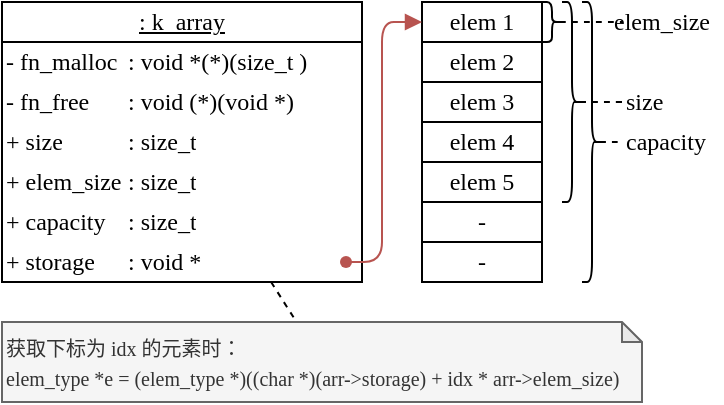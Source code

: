 <mxfile version="22.0.2" type="device" pages="11">
  <diagram name="k_array" id="7lh8V1oe27osOKO7M_D4">
    <mxGraphModel dx="1418" dy="828" grid="1" gridSize="10" guides="1" tooltips="1" connect="1" arrows="1" fold="1" page="1" pageScale="1" pageWidth="827" pageHeight="1169" math="0" shadow="0">
      <root>
        <mxCell id="0" />
        <mxCell id="1" parent="0" />
        <mxCell id="3MoM6ddSk4JPKyGGKGuM-1" value="&lt;font face=&quot;Times New Roman&quot;&gt;&lt;u&gt;: k_array&lt;/u&gt;&lt;/font&gt;" style="swimlane;fontStyle=0;childLayout=stackLayout;horizontal=1;startSize=20;fillColor=#FFFFFF;horizontalStack=0;resizeParent=1;resizeParentMax=0;resizeLast=0;collapsible=0;marginBottom=0;whiteSpace=wrap;html=1;labelBackgroundColor=default;" parent="1" vertex="1">
          <mxGeometry x="120" y="140" width="180" height="140" as="geometry">
            <mxRectangle x="80" y="480" width="80" height="30" as="alternateBounds" />
          </mxGeometry>
        </mxCell>
        <mxCell id="3MoM6ddSk4JPKyGGKGuM-42" value="" style="shape=table;html=1;whiteSpace=wrap;startSize=0;container=1;collapsible=0;childLayout=tableLayout;columnLines=0;rowLines=0;fontSize=16;strokeColor=default;align=left;" parent="3MoM6ddSk4JPKyGGKGuM-1" vertex="1">
          <mxGeometry y="20" width="180" height="120" as="geometry" />
        </mxCell>
        <mxCell id="3MoM6ddSk4JPKyGGKGuM-43" value="" style="shape=tableRow;horizontal=0;startSize=0;swimlaneHead=0;swimlaneBody=0;top=0;left=0;bottom=0;right=0;collapsible=0;dropTarget=0;fillColor=none;points=[[0,0.5],[1,0.5]];portConstraint=eastwest;fontSize=16;strokeColor=inherit;" parent="3MoM6ddSk4JPKyGGKGuM-42" vertex="1">
          <mxGeometry width="180" height="20" as="geometry" />
        </mxCell>
        <mxCell id="3MoM6ddSk4JPKyGGKGuM-44" value="- fn_malloc" style="shape=partialRectangle;html=1;whiteSpace=wrap;connectable=0;fillColor=none;top=0;left=0;bottom=0;right=0;overflow=hidden;fontSize=12;strokeColor=inherit;align=left;fontFamily=Times New Roman;" parent="3MoM6ddSk4JPKyGGKGuM-43" vertex="1">
          <mxGeometry width="61" height="20" as="geometry">
            <mxRectangle width="61" height="20" as="alternateBounds" />
          </mxGeometry>
        </mxCell>
        <mxCell id="3MoM6ddSk4JPKyGGKGuM-45" value=": void *(*)(size_t )" style="shape=partialRectangle;html=1;whiteSpace=wrap;connectable=0;fillColor=none;top=0;left=0;bottom=0;right=0;overflow=hidden;fontSize=12;strokeColor=inherit;align=left;fontFamily=Times New Roman;" parent="3MoM6ddSk4JPKyGGKGuM-43" vertex="1">
          <mxGeometry x="61" width="101" height="20" as="geometry">
            <mxRectangle width="101" height="20" as="alternateBounds" />
          </mxGeometry>
        </mxCell>
        <mxCell id="3MoM6ddSk4JPKyGGKGuM-46" value="" style="shape=partialRectangle;html=1;whiteSpace=wrap;connectable=0;fillColor=none;top=0;left=0;bottom=0;right=0;overflow=hidden;fontSize=12;strokeColor=inherit;fontFamily=Times New Roman;" parent="3MoM6ddSk4JPKyGGKGuM-43" vertex="1">
          <mxGeometry x="162" width="18" height="20" as="geometry">
            <mxRectangle width="18" height="20" as="alternateBounds" />
          </mxGeometry>
        </mxCell>
        <mxCell id="3MoM6ddSk4JPKyGGKGuM-47" value="" style="shape=tableRow;horizontal=0;startSize=0;swimlaneHead=0;swimlaneBody=0;top=0;left=0;bottom=0;right=0;collapsible=0;dropTarget=0;fillColor=none;points=[[0,0.5],[1,0.5]];portConstraint=eastwest;fontSize=16;strokeColor=inherit;" parent="3MoM6ddSk4JPKyGGKGuM-42" vertex="1">
          <mxGeometry y="20" width="180" height="20" as="geometry" />
        </mxCell>
        <mxCell id="3MoM6ddSk4JPKyGGKGuM-48" value="- fn_free" style="shape=partialRectangle;html=1;whiteSpace=wrap;connectable=0;fillColor=none;top=0;left=0;bottom=0;right=0;overflow=hidden;fontSize=12;strokeColor=inherit;align=left;fontFamily=Times New Roman;" parent="3MoM6ddSk4JPKyGGKGuM-47" vertex="1">
          <mxGeometry width="61" height="20" as="geometry">
            <mxRectangle width="61" height="20" as="alternateBounds" />
          </mxGeometry>
        </mxCell>
        <mxCell id="3MoM6ddSk4JPKyGGKGuM-49" value=": void (*)(void *)" style="shape=partialRectangle;html=1;whiteSpace=wrap;connectable=0;fillColor=none;top=0;left=0;bottom=0;right=0;overflow=hidden;fontSize=12;strokeColor=inherit;align=left;fontFamily=Times New Roman;" parent="3MoM6ddSk4JPKyGGKGuM-47" vertex="1">
          <mxGeometry x="61" width="101" height="20" as="geometry">
            <mxRectangle width="101" height="20" as="alternateBounds" />
          </mxGeometry>
        </mxCell>
        <mxCell id="3MoM6ddSk4JPKyGGKGuM-50" value="" style="shape=partialRectangle;html=1;whiteSpace=wrap;connectable=0;fillColor=none;top=0;left=0;bottom=0;right=0;overflow=hidden;fontSize=12;strokeColor=inherit;fontFamily=Times New Roman;" parent="3MoM6ddSk4JPKyGGKGuM-47" vertex="1">
          <mxGeometry x="162" width="18" height="20" as="geometry">
            <mxRectangle width="18" height="20" as="alternateBounds" />
          </mxGeometry>
        </mxCell>
        <mxCell id="3MoM6ddSk4JPKyGGKGuM-51" value="" style="shape=tableRow;horizontal=0;startSize=0;swimlaneHead=0;swimlaneBody=0;top=0;left=0;bottom=0;right=0;collapsible=0;dropTarget=0;fillColor=none;points=[[0,0.5],[1,0.5]];portConstraint=eastwest;fontSize=16;strokeColor=inherit;" parent="3MoM6ddSk4JPKyGGKGuM-42" vertex="1">
          <mxGeometry y="40" width="180" height="20" as="geometry" />
        </mxCell>
        <mxCell id="3MoM6ddSk4JPKyGGKGuM-52" value="+ size" style="shape=partialRectangle;html=1;whiteSpace=wrap;connectable=0;fillColor=none;top=0;left=0;bottom=0;right=0;overflow=hidden;fontSize=12;strokeColor=inherit;align=left;fontFamily=Times New Roman;" parent="3MoM6ddSk4JPKyGGKGuM-51" vertex="1">
          <mxGeometry width="61" height="20" as="geometry">
            <mxRectangle width="61" height="20" as="alternateBounds" />
          </mxGeometry>
        </mxCell>
        <mxCell id="3MoM6ddSk4JPKyGGKGuM-53" value=": size_t" style="shape=partialRectangle;html=1;whiteSpace=wrap;connectable=0;fillColor=none;top=0;left=0;bottom=0;right=0;overflow=hidden;fontSize=12;strokeColor=inherit;align=left;fontFamily=Times New Roman;" parent="3MoM6ddSk4JPKyGGKGuM-51" vertex="1">
          <mxGeometry x="61" width="101" height="20" as="geometry">
            <mxRectangle width="101" height="20" as="alternateBounds" />
          </mxGeometry>
        </mxCell>
        <mxCell id="3MoM6ddSk4JPKyGGKGuM-54" value="" style="shape=partialRectangle;html=1;whiteSpace=wrap;connectable=0;fillColor=none;top=0;left=0;bottom=0;right=0;overflow=hidden;fontSize=12;strokeColor=inherit;fontFamily=Times New Roman;" parent="3MoM6ddSk4JPKyGGKGuM-51" vertex="1">
          <mxGeometry x="162" width="18" height="20" as="geometry">
            <mxRectangle width="18" height="20" as="alternateBounds" />
          </mxGeometry>
        </mxCell>
        <mxCell id="3MoM6ddSk4JPKyGGKGuM-68" style="shape=tableRow;horizontal=0;startSize=0;swimlaneHead=0;swimlaneBody=0;top=0;left=0;bottom=0;right=0;collapsible=0;dropTarget=0;fillColor=none;points=[[0,0.5],[1,0.5]];portConstraint=eastwest;fontSize=16;strokeColor=inherit;" parent="3MoM6ddSk4JPKyGGKGuM-42" vertex="1">
          <mxGeometry y="60" width="180" height="20" as="geometry" />
        </mxCell>
        <mxCell id="3MoM6ddSk4JPKyGGKGuM-69" value="+ elem_size" style="shape=partialRectangle;html=1;whiteSpace=wrap;connectable=0;fillColor=none;top=0;left=0;bottom=0;right=0;overflow=hidden;fontSize=12;strokeColor=inherit;align=left;fontFamily=Times New Roman;" parent="3MoM6ddSk4JPKyGGKGuM-68" vertex="1">
          <mxGeometry width="61" height="20" as="geometry">
            <mxRectangle width="61" height="20" as="alternateBounds" />
          </mxGeometry>
        </mxCell>
        <mxCell id="3MoM6ddSk4JPKyGGKGuM-70" value=": size_t" style="shape=partialRectangle;html=1;whiteSpace=wrap;connectable=0;fillColor=none;top=0;left=0;bottom=0;right=0;overflow=hidden;fontSize=12;strokeColor=inherit;align=left;fontFamily=Times New Roman;" parent="3MoM6ddSk4JPKyGGKGuM-68" vertex="1">
          <mxGeometry x="61" width="101" height="20" as="geometry">
            <mxRectangle width="101" height="20" as="alternateBounds" />
          </mxGeometry>
        </mxCell>
        <mxCell id="3MoM6ddSk4JPKyGGKGuM-71" style="shape=partialRectangle;html=1;whiteSpace=wrap;connectable=0;fillColor=none;top=0;left=0;bottom=0;right=0;overflow=hidden;fontSize=12;strokeColor=inherit;fontFamily=Times New Roman;" parent="3MoM6ddSk4JPKyGGKGuM-68" vertex="1">
          <mxGeometry x="162" width="18" height="20" as="geometry">
            <mxRectangle width="18" height="20" as="alternateBounds" />
          </mxGeometry>
        </mxCell>
        <mxCell id="3MoM6ddSk4JPKyGGKGuM-76" style="shape=tableRow;horizontal=0;startSize=0;swimlaneHead=0;swimlaneBody=0;top=0;left=0;bottom=0;right=0;collapsible=0;dropTarget=0;fillColor=none;points=[[0,0.5],[1,0.5]];portConstraint=eastwest;fontSize=16;strokeColor=inherit;" parent="3MoM6ddSk4JPKyGGKGuM-42" vertex="1">
          <mxGeometry y="80" width="180" height="20" as="geometry" />
        </mxCell>
        <mxCell id="3MoM6ddSk4JPKyGGKGuM-77" value="+ capacity" style="shape=partialRectangle;html=1;whiteSpace=wrap;connectable=0;fillColor=none;top=0;left=0;bottom=0;right=0;overflow=hidden;fontSize=12;strokeColor=inherit;align=left;fontFamily=Times New Roman;" parent="3MoM6ddSk4JPKyGGKGuM-76" vertex="1">
          <mxGeometry width="61" height="20" as="geometry">
            <mxRectangle width="61" height="20" as="alternateBounds" />
          </mxGeometry>
        </mxCell>
        <mxCell id="3MoM6ddSk4JPKyGGKGuM-78" value="&lt;font style=&quot;font-size: 12px;&quot;&gt;: size_t&lt;/font&gt;" style="shape=partialRectangle;html=1;whiteSpace=wrap;connectable=0;fillColor=none;top=0;left=0;bottom=0;right=0;overflow=hidden;fontSize=12;strokeColor=inherit;align=left;fontFamily=Times New Roman;" parent="3MoM6ddSk4JPKyGGKGuM-76" vertex="1">
          <mxGeometry x="61" width="101" height="20" as="geometry">
            <mxRectangle width="101" height="20" as="alternateBounds" />
          </mxGeometry>
        </mxCell>
        <mxCell id="3MoM6ddSk4JPKyGGKGuM-79" style="shape=partialRectangle;html=1;whiteSpace=wrap;connectable=0;fillColor=none;top=0;left=0;bottom=0;right=0;overflow=hidden;fontSize=12;strokeColor=inherit;fontFamily=Times New Roman;" parent="3MoM6ddSk4JPKyGGKGuM-76" vertex="1">
          <mxGeometry x="162" width="18" height="20" as="geometry">
            <mxRectangle width="18" height="20" as="alternateBounds" />
          </mxGeometry>
        </mxCell>
        <mxCell id="3MoM6ddSk4JPKyGGKGuM-72" style="shape=tableRow;horizontal=0;startSize=0;swimlaneHead=0;swimlaneBody=0;top=0;left=0;bottom=0;right=0;collapsible=0;dropTarget=0;fillColor=none;points=[[0,0.5],[1,0.5]];portConstraint=eastwest;fontSize=16;strokeColor=inherit;" parent="3MoM6ddSk4JPKyGGKGuM-42" vertex="1">
          <mxGeometry y="100" width="180" height="20" as="geometry" />
        </mxCell>
        <mxCell id="3MoM6ddSk4JPKyGGKGuM-73" value="+ storage" style="shape=partialRectangle;html=1;whiteSpace=wrap;connectable=0;fillColor=none;top=0;left=0;bottom=0;right=0;overflow=hidden;fontSize=12;strokeColor=inherit;align=left;fontFamily=Times New Roman;" parent="3MoM6ddSk4JPKyGGKGuM-72" vertex="1">
          <mxGeometry width="61" height="20" as="geometry">
            <mxRectangle width="61" height="20" as="alternateBounds" />
          </mxGeometry>
        </mxCell>
        <mxCell id="3MoM6ddSk4JPKyGGKGuM-74" value=": void *" style="shape=partialRectangle;html=1;whiteSpace=wrap;connectable=0;fillColor=none;top=0;left=0;bottom=0;right=0;overflow=hidden;fontSize=12;strokeColor=inherit;align=left;fontFamily=Times New Roman;" parent="3MoM6ddSk4JPKyGGKGuM-72" vertex="1">
          <mxGeometry x="61" width="101" height="20" as="geometry">
            <mxRectangle width="101" height="20" as="alternateBounds" />
          </mxGeometry>
        </mxCell>
        <mxCell id="3MoM6ddSk4JPKyGGKGuM-75" style="shape=partialRectangle;html=1;whiteSpace=wrap;connectable=0;fillColor=none;top=0;left=0;bottom=0;right=0;overflow=hidden;fontSize=12;strokeColor=inherit;fontFamily=Times New Roman;container=1;collapsible=0;" parent="3MoM6ddSk4JPKyGGKGuM-72" vertex="1">
          <mxGeometry x="162" width="18" height="20" as="geometry">
            <mxRectangle width="18" height="20" as="alternateBounds" />
          </mxGeometry>
        </mxCell>
        <mxCell id="3MoM6ddSk4JPKyGGKGuM-80" value="" style="shape=waypoint;sketch=0;fillStyle=solid;size=6;pointerEvents=1;points=[];fillColor=#f8cecc;resizable=0;rotatable=0;perimeter=centerPerimeter;snapToPoint=1;strokeColor=#b85450;" parent="3MoM6ddSk4JPKyGGKGuM-75" vertex="1">
          <mxGeometry width="20" height="20" as="geometry" />
        </mxCell>
        <mxCell id="3MoM6ddSk4JPKyGGKGuM-175" value="" style="shape=table;startSize=0;container=1;collapsible=0;childLayout=tableLayout;fontSize=12;fontFamily=Times New Roman;" parent="1" vertex="1">
          <mxGeometry x="330" y="140" width="60" height="140" as="geometry" />
        </mxCell>
        <mxCell id="3MoM6ddSk4JPKyGGKGuM-176" value="" style="shape=tableRow;horizontal=0;startSize=0;swimlaneHead=0;swimlaneBody=0;strokeColor=inherit;top=0;left=0;bottom=0;right=0;collapsible=0;dropTarget=0;fillColor=none;points=[[0,0.5],[1,0.5]];portConstraint=eastwest;fontSize=12;fontFamily=Times New Roman;" parent="3MoM6ddSk4JPKyGGKGuM-175" vertex="1">
          <mxGeometry width="60" height="20" as="geometry" />
        </mxCell>
        <mxCell id="3MoM6ddSk4JPKyGGKGuM-177" value="elem 1" style="shape=partialRectangle;html=1;whiteSpace=wrap;connectable=0;strokeColor=inherit;overflow=hidden;fillColor=none;top=0;left=0;bottom=0;right=0;pointerEvents=1;fontSize=12;fontFamily=Times New Roman;" parent="3MoM6ddSk4JPKyGGKGuM-176" vertex="1">
          <mxGeometry width="60" height="20" as="geometry">
            <mxRectangle width="60" height="20" as="alternateBounds" />
          </mxGeometry>
        </mxCell>
        <mxCell id="3MoM6ddSk4JPKyGGKGuM-180" value="" style="shape=tableRow;horizontal=0;startSize=0;swimlaneHead=0;swimlaneBody=0;strokeColor=inherit;top=0;left=0;bottom=0;right=0;collapsible=0;dropTarget=0;fillColor=none;points=[[0,0.5],[1,0.5]];portConstraint=eastwest;fontSize=12;fontFamily=Times New Roman;" parent="3MoM6ddSk4JPKyGGKGuM-175" vertex="1">
          <mxGeometry y="20" width="60" height="20" as="geometry" />
        </mxCell>
        <mxCell id="3MoM6ddSk4JPKyGGKGuM-181" value="elem 2" style="shape=partialRectangle;html=1;whiteSpace=wrap;connectable=0;strokeColor=inherit;overflow=hidden;fillColor=none;top=0;left=0;bottom=0;right=0;pointerEvents=1;fontSize=12;fontFamily=Times New Roman;" parent="3MoM6ddSk4JPKyGGKGuM-180" vertex="1">
          <mxGeometry width="60" height="20" as="geometry">
            <mxRectangle width="60" height="20" as="alternateBounds" />
          </mxGeometry>
        </mxCell>
        <mxCell id="3MoM6ddSk4JPKyGGKGuM-184" value="" style="shape=tableRow;horizontal=0;startSize=0;swimlaneHead=0;swimlaneBody=0;strokeColor=inherit;top=0;left=0;bottom=0;right=0;collapsible=0;dropTarget=0;fillColor=none;points=[[0,0.5],[1,0.5]];portConstraint=eastwest;fontSize=12;fontFamily=Times New Roman;" parent="3MoM6ddSk4JPKyGGKGuM-175" vertex="1">
          <mxGeometry y="40" width="60" height="20" as="geometry" />
        </mxCell>
        <mxCell id="3MoM6ddSk4JPKyGGKGuM-185" value="elem 3" style="shape=partialRectangle;html=1;whiteSpace=wrap;connectable=0;strokeColor=inherit;overflow=hidden;fillColor=none;top=0;left=0;bottom=0;right=0;pointerEvents=1;fontSize=12;fontFamily=Times New Roman;" parent="3MoM6ddSk4JPKyGGKGuM-184" vertex="1">
          <mxGeometry width="60" height="20" as="geometry">
            <mxRectangle width="60" height="20" as="alternateBounds" />
          </mxGeometry>
        </mxCell>
        <mxCell id="3MoM6ddSk4JPKyGGKGuM-188" style="shape=tableRow;horizontal=0;startSize=0;swimlaneHead=0;swimlaneBody=0;strokeColor=inherit;top=0;left=0;bottom=0;right=0;collapsible=0;dropTarget=0;fillColor=none;points=[[0,0.5],[1,0.5]];portConstraint=eastwest;fontSize=12;fontFamily=Times New Roman;" parent="3MoM6ddSk4JPKyGGKGuM-175" vertex="1">
          <mxGeometry y="60" width="60" height="20" as="geometry" />
        </mxCell>
        <mxCell id="3MoM6ddSk4JPKyGGKGuM-189" value="elem 4" style="shape=partialRectangle;html=1;whiteSpace=wrap;connectable=0;strokeColor=inherit;overflow=hidden;fillColor=none;top=0;left=0;bottom=0;right=0;pointerEvents=1;fontSize=12;fontFamily=Times New Roman;" parent="3MoM6ddSk4JPKyGGKGuM-188" vertex="1">
          <mxGeometry width="60" height="20" as="geometry">
            <mxRectangle width="60" height="20" as="alternateBounds" />
          </mxGeometry>
        </mxCell>
        <mxCell id="3MoM6ddSk4JPKyGGKGuM-204" style="shape=tableRow;horizontal=0;startSize=0;swimlaneHead=0;swimlaneBody=0;strokeColor=inherit;top=0;left=0;bottom=0;right=0;collapsible=0;dropTarget=0;fillColor=none;points=[[0,0.5],[1,0.5]];portConstraint=eastwest;fontSize=12;fontFamily=Times New Roman;" parent="3MoM6ddSk4JPKyGGKGuM-175" vertex="1">
          <mxGeometry y="80" width="60" height="20" as="geometry" />
        </mxCell>
        <mxCell id="3MoM6ddSk4JPKyGGKGuM-205" value="elem 5" style="shape=partialRectangle;html=1;whiteSpace=wrap;connectable=0;strokeColor=inherit;overflow=hidden;fillColor=none;top=0;left=0;bottom=0;right=0;pointerEvents=1;fontSize=12;fontFamily=Times New Roman;" parent="3MoM6ddSk4JPKyGGKGuM-204" vertex="1">
          <mxGeometry width="60" height="20" as="geometry">
            <mxRectangle width="60" height="20" as="alternateBounds" />
          </mxGeometry>
        </mxCell>
        <mxCell id="3MoM6ddSk4JPKyGGKGuM-192" style="shape=tableRow;horizontal=0;startSize=0;swimlaneHead=0;swimlaneBody=0;strokeColor=inherit;top=0;left=0;bottom=0;right=0;collapsible=0;dropTarget=0;fillColor=none;points=[[0,0.5],[1,0.5]];portConstraint=eastwest;fontSize=12;fontFamily=Times New Roman;" parent="3MoM6ddSk4JPKyGGKGuM-175" vertex="1">
          <mxGeometry y="100" width="60" height="20" as="geometry" />
        </mxCell>
        <mxCell id="3MoM6ddSk4JPKyGGKGuM-193" value="-" style="shape=partialRectangle;html=1;whiteSpace=wrap;connectable=0;strokeColor=inherit;overflow=hidden;fillColor=none;top=0;left=0;bottom=0;right=0;pointerEvents=1;fontSize=12;fontFamily=Times New Roman;" parent="3MoM6ddSk4JPKyGGKGuM-192" vertex="1">
          <mxGeometry width="60" height="20" as="geometry">
            <mxRectangle width="60" height="20" as="alternateBounds" />
          </mxGeometry>
        </mxCell>
        <mxCell id="3MoM6ddSk4JPKyGGKGuM-196" style="shape=tableRow;horizontal=0;startSize=0;swimlaneHead=0;swimlaneBody=0;strokeColor=inherit;top=0;left=0;bottom=0;right=0;collapsible=0;dropTarget=0;fillColor=none;points=[[0,0.5],[1,0.5]];portConstraint=eastwest;fontSize=12;fontFamily=Times New Roman;" parent="3MoM6ddSk4JPKyGGKGuM-175" vertex="1">
          <mxGeometry y="120" width="60" height="20" as="geometry" />
        </mxCell>
        <mxCell id="3MoM6ddSk4JPKyGGKGuM-197" value="-" style="shape=partialRectangle;html=1;whiteSpace=wrap;connectable=0;strokeColor=inherit;overflow=hidden;fillColor=none;top=0;left=0;bottom=0;right=0;pointerEvents=1;fontSize=12;fontFamily=Times New Roman;" parent="3MoM6ddSk4JPKyGGKGuM-196" vertex="1">
          <mxGeometry width="60" height="20" as="geometry">
            <mxRectangle width="60" height="20" as="alternateBounds" />
          </mxGeometry>
        </mxCell>
        <mxCell id="3MoM6ddSk4JPKyGGKGuM-203" value="" style="endArrow=block;html=1;rounded=1;edgeStyle=orthogonalEdgeStyle;entryX=0;entryY=0.5;entryDx=0;entryDy=0;endFill=1;fillColor=#f8cecc;strokeColor=#b85450;" parent="1" source="3MoM6ddSk4JPKyGGKGuM-80" target="3MoM6ddSk4JPKyGGKGuM-176" edge="1">
          <mxGeometry width="50" height="50" relative="1" as="geometry">
            <mxPoint x="290" y="270" as="sourcePoint" />
            <mxPoint x="380" y="210" as="targetPoint" />
            <Array as="points">
              <mxPoint x="310" y="270" />
              <mxPoint x="310" y="150" />
            </Array>
          </mxGeometry>
        </mxCell>
        <mxCell id="3MoM6ddSk4JPKyGGKGuM-212" value="" style="shape=curlyBracket;whiteSpace=wrap;html=1;rounded=1;flipH=1;labelPosition=right;verticalLabelPosition=middle;align=left;verticalAlign=middle;" parent="1" vertex="1">
          <mxGeometry x="410" y="140" width="10" height="140" as="geometry" />
        </mxCell>
        <mxCell id="3MoM6ddSk4JPKyGGKGuM-213" value="" style="shape=curlyBracket;whiteSpace=wrap;html=1;rounded=1;flipH=1;labelPosition=right;verticalLabelPosition=middle;align=left;verticalAlign=middle;" parent="1" vertex="1">
          <mxGeometry x="400" y="140" width="10" height="100" as="geometry" />
        </mxCell>
        <mxCell id="3MoM6ddSk4JPKyGGKGuM-214" value="" style="shape=curlyBracket;whiteSpace=wrap;html=1;rounded=1;flipH=1;labelPosition=right;verticalLabelPosition=middle;align=left;verticalAlign=middle;size=0.5;" parent="1" vertex="1">
          <mxGeometry x="390" y="140" width="10" height="20" as="geometry" />
        </mxCell>
        <mxCell id="3MoM6ddSk4JPKyGGKGuM-215" value="elem_size" style="text;html=1;strokeColor=none;fillColor=none;align=left;verticalAlign=middle;whiteSpace=wrap;rounded=0;fontFamily=Times New Roman;" parent="1" vertex="1">
          <mxGeometry x="424" y="140" width="56" height="20" as="geometry" />
        </mxCell>
        <mxCell id="3MoM6ddSk4JPKyGGKGuM-216" value="size" style="text;html=1;strokeColor=none;fillColor=none;align=left;verticalAlign=middle;whiteSpace=wrap;rounded=0;fontFamily=Times New Roman;" parent="1" vertex="1">
          <mxGeometry x="430" y="180" width="40" height="20" as="geometry" />
        </mxCell>
        <mxCell id="3MoM6ddSk4JPKyGGKGuM-217" value="capacity" style="text;html=1;strokeColor=none;fillColor=none;align=left;verticalAlign=middle;whiteSpace=wrap;rounded=0;fontFamily=Times New Roman;" parent="1" vertex="1">
          <mxGeometry x="430" y="200" width="50" height="20" as="geometry" />
        </mxCell>
        <mxCell id="3MoM6ddSk4JPKyGGKGuM-218" value="" style="endArrow=none;dashed=1;html=1;rounded=0;curved=1;exitX=0.1;exitY=0.5;exitDx=0;exitDy=0;exitPerimeter=0;" parent="1" source="3MoM6ddSk4JPKyGGKGuM-214" edge="1">
          <mxGeometry width="50" height="50" relative="1" as="geometry">
            <mxPoint x="470" y="130" as="sourcePoint" />
            <mxPoint x="430" y="150" as="targetPoint" />
          </mxGeometry>
        </mxCell>
        <mxCell id="3MoM6ddSk4JPKyGGKGuM-219" value="" style="endArrow=none;dashed=1;html=1;rounded=0;curved=1;exitX=0.1;exitY=0.5;exitDx=0;exitDy=0;exitPerimeter=0;entryX=0;entryY=0.5;entryDx=0;entryDy=0;" parent="1" source="3MoM6ddSk4JPKyGGKGuM-213" target="3MoM6ddSk4JPKyGGKGuM-216" edge="1">
          <mxGeometry width="50" height="50" relative="1" as="geometry">
            <mxPoint x="409" y="160" as="sourcePoint" />
            <mxPoint x="450" y="160" as="targetPoint" />
          </mxGeometry>
        </mxCell>
        <mxCell id="3MoM6ddSk4JPKyGGKGuM-220" value="" style="endArrow=none;dashed=1;html=1;rounded=0;curved=1;exitX=0.1;exitY=0.5;exitDx=0;exitDy=0;exitPerimeter=0;entryX=0;entryY=0.5;entryDx=0;entryDy=0;" parent="1" source="3MoM6ddSk4JPKyGGKGuM-212" target="3MoM6ddSk4JPKyGGKGuM-217" edge="1">
          <mxGeometry width="50" height="50" relative="1" as="geometry">
            <mxPoint x="419" y="200" as="sourcePoint" />
            <mxPoint x="450" y="200" as="targetPoint" />
          </mxGeometry>
        </mxCell>
        <mxCell id="H4N171VSc_ebrIoXX-Wa-2" value="&lt;font style=&quot;font-size: 10px;&quot;&gt;&lt;font style=&quot;border-color: var(--border-color); font-size: 10px;&quot;&gt;获取下标为&amp;nbsp;&lt;/font&gt;&lt;font style=&quot;border-color: var(--border-color); font-size: 10px;&quot;&gt;idx&lt;/font&gt;&lt;font style=&quot;border-color: var(--border-color); font-size: 10px;&quot;&gt;&amp;nbsp;的元素时：&lt;br&gt;&lt;span style=&quot;background-color: initial;&quot;&gt;elem_type *e = (elem_type *)((char *)(arr-&amp;gt;storage) + idx * arr-&amp;gt;elem_size)&lt;/span&gt;&lt;br&gt;&lt;/font&gt;&lt;/font&gt;" style="shape=note;whiteSpace=wrap;html=1;backgroundOutline=1;darkOpacity=0.05;size=10;container=1;collapsible=0;fontFamily=Times New Roman;align=left;fillColor=#f5f5f5;fontColor=#333333;strokeColor=#666666;" parent="1" vertex="1">
          <mxGeometry x="120" y="300" width="320" height="40" as="geometry" />
        </mxCell>
        <mxCell id="H4N171VSc_ebrIoXX-Wa-3" value="" style="endArrow=none;dashed=1;html=1;rounded=0;curved=1;" parent="1" source="3MoM6ddSk4JPKyGGKGuM-1" target="H4N171VSc_ebrIoXX-Wa-2" edge="1">
          <mxGeometry width="50" height="50" relative="1" as="geometry">
            <mxPoint x="520" y="260" as="sourcePoint" />
            <mxPoint x="570" y="210" as="targetPoint" />
          </mxGeometry>
        </mxCell>
      </root>
    </mxGraphModel>
  </diagram>
  <diagram id="caw5kc_sG-WxkAjOJkVj" name="k_tmpl_array">
    <mxGraphModel dx="1434" dy="844" grid="1" gridSize="10" guides="1" tooltips="1" connect="1" arrows="1" fold="1" page="1" pageScale="1" pageWidth="827" pageHeight="1169" math="0" shadow="0">
      <root>
        <mxCell id="0" />
        <mxCell id="1" parent="0" />
      </root>
    </mxGraphModel>
  </diagram>
  <diagram id="fI_7y9bRq2Ivz1HLsOru" name="k_list">
    <mxGraphModel dx="819" dy="482" grid="1" gridSize="10" guides="1" tooltips="1" connect="1" arrows="1" fold="1" page="1" pageScale="1" pageWidth="827" pageHeight="1169" math="0" shadow="0">
      <root>
        <mxCell id="0" />
        <mxCell id="1" parent="0" />
        <mxCell id="Lktodgax7KeShKQhTBZR-1" value="&lt;font&gt;&lt;u&gt;: k_list&lt;/u&gt;&lt;/font&gt;" style="swimlane;fontStyle=0;childLayout=stackLayout;horizontal=1;startSize=20;fillColor=#FFFFFF;horizontalStack=0;resizeParent=1;resizeParentMax=0;resizeLast=0;collapsible=0;marginBottom=0;whiteSpace=wrap;html=1;labelBackgroundColor=default;fontFamily=Times New Roman;" parent="1" vertex="1">
          <mxGeometry x="460" y="140" width="140" height="40" as="geometry">
            <mxRectangle x="80" y="480" width="80" height="30" as="alternateBounds" />
          </mxGeometry>
        </mxCell>
        <mxCell id="Lktodgax7KeShKQhTBZR-2" value="" style="shape=table;html=1;whiteSpace=wrap;startSize=0;container=1;collapsible=0;childLayout=tableLayout;columnLines=0;rowLines=0;fontSize=16;strokeColor=default;align=left;fontFamily=Times New Roman;" parent="Lktodgax7KeShKQhTBZR-1" vertex="1">
          <mxGeometry y="20" width="140" height="20" as="geometry" />
        </mxCell>
        <mxCell id="Lktodgax7KeShKQhTBZR-3" value="" style="shape=tableRow;horizontal=0;startSize=0;swimlaneHead=0;swimlaneBody=0;top=0;left=0;bottom=0;right=0;collapsible=0;dropTarget=0;fillColor=none;points=[[0,0.5],[1,0.5]];portConstraint=eastwest;fontSize=16;strokeColor=inherit;fontFamily=Times New Roman;" parent="Lktodgax7KeShKQhTBZR-2" vertex="1">
          <mxGeometry width="140" height="20" as="geometry" />
        </mxCell>
        <mxCell id="Lktodgax7KeShKQhTBZR-4" value="+ head" style="shape=partialRectangle;html=1;whiteSpace=wrap;connectable=0;fillColor=none;top=0;left=0;bottom=0;right=0;overflow=hidden;fontSize=12;strokeColor=inherit;align=left;fontFamily=Times New Roman;" parent="Lktodgax7KeShKQhTBZR-3" vertex="1">
          <mxGeometry width="48" height="20" as="geometry">
            <mxRectangle width="48" height="20" as="alternateBounds" />
          </mxGeometry>
        </mxCell>
        <mxCell id="Lktodgax7KeShKQhTBZR-5" value=":&amp;nbsp;&lt;span style=&quot;border-color: var(--border-color); text-align: center; background-color: rgb(255, 255, 255);&quot;&gt;k_list_node&lt;/span&gt;" style="shape=partialRectangle;html=1;whiteSpace=wrap;connectable=0;fillColor=none;top=0;left=0;bottom=0;right=0;overflow=hidden;fontSize=12;strokeColor=inherit;align=left;fontFamily=Times New Roman;" parent="Lktodgax7KeShKQhTBZR-3" vertex="1">
          <mxGeometry x="48" width="78" height="20" as="geometry">
            <mxRectangle width="78" height="20" as="alternateBounds" />
          </mxGeometry>
        </mxCell>
        <mxCell id="Lktodgax7KeShKQhTBZR-6" value="" style="shape=partialRectangle;html=1;whiteSpace=wrap;connectable=0;fillColor=none;top=0;left=0;bottom=0;right=0;overflow=hidden;fontSize=12;strokeColor=inherit;fontFamily=Times New Roman;" parent="Lktodgax7KeShKQhTBZR-3" vertex="1">
          <mxGeometry x="126" width="14" height="20" as="geometry">
            <mxRectangle width="14" height="20" as="alternateBounds" />
          </mxGeometry>
        </mxCell>
        <mxCell id="eg4iZR1lfLVg_DDGs85k-1" value="&lt;font&gt;&lt;u&gt;node1 : k_list_node&lt;/u&gt;&lt;/font&gt;" style="swimlane;fontStyle=0;childLayout=stackLayout;horizontal=1;startSize=20;fillColor=#FFFFFF;horizontalStack=0;resizeParent=1;resizeParentMax=0;resizeLast=0;collapsible=0;marginBottom=0;whiteSpace=wrap;html=1;labelBackgroundColor=default;fontFamily=Times New Roman;" parent="1" vertex="1">
          <mxGeometry x="460" y="280" width="140" height="60" as="geometry">
            <mxRectangle x="80" y="480" width="80" height="30" as="alternateBounds" />
          </mxGeometry>
        </mxCell>
        <mxCell id="eg4iZR1lfLVg_DDGs85k-2" value="" style="shape=table;html=1;whiteSpace=wrap;startSize=0;container=1;collapsible=0;childLayout=tableLayout;columnLines=0;rowLines=0;fontSize=16;strokeColor=default;align=left;fontFamily=Times New Roman;" parent="eg4iZR1lfLVg_DDGs85k-1" vertex="1">
          <mxGeometry y="20" width="140" height="40" as="geometry" />
        </mxCell>
        <mxCell id="eg4iZR1lfLVg_DDGs85k-3" value="" style="shape=tableRow;horizontal=0;startSize=0;swimlaneHead=0;swimlaneBody=0;top=0;left=0;bottom=0;right=0;collapsible=0;dropTarget=0;fillColor=none;points=[[0,0.5],[1,0.5]];portConstraint=eastwest;fontSize=16;strokeColor=inherit;fontFamily=Times New Roman;" parent="eg4iZR1lfLVg_DDGs85k-2" vertex="1">
          <mxGeometry width="140" height="20" as="geometry" />
        </mxCell>
        <mxCell id="eg4iZR1lfLVg_DDGs85k-4" value="+ next" style="shape=partialRectangle;html=1;whiteSpace=wrap;connectable=0;fillColor=none;top=0;left=0;bottom=0;right=0;overflow=hidden;fontSize=12;strokeColor=inherit;align=left;fontFamily=Times New Roman;" parent="eg4iZR1lfLVg_DDGs85k-3" vertex="1">
          <mxGeometry width="40" height="20" as="geometry">
            <mxRectangle width="40" height="20" as="alternateBounds" />
          </mxGeometry>
        </mxCell>
        <mxCell id="eg4iZR1lfLVg_DDGs85k-5" value="&lt;span style=&quot;border-color: var(--border-color); text-align: center; background-color: rgb(255, 255, 255);&quot;&gt;: k_list_node*&lt;/span&gt;" style="shape=partialRectangle;html=1;whiteSpace=wrap;connectable=0;fillColor=none;top=0;left=0;bottom=0;right=0;overflow=hidden;fontSize=12;strokeColor=inherit;align=left;fontFamily=Times New Roman;" parent="eg4iZR1lfLVg_DDGs85k-3" vertex="1">
          <mxGeometry x="40" width="80" height="20" as="geometry">
            <mxRectangle width="80" height="20" as="alternateBounds" />
          </mxGeometry>
        </mxCell>
        <mxCell id="eg4iZR1lfLVg_DDGs85k-6" value="" style="shape=partialRectangle;html=1;whiteSpace=wrap;connectable=0;fillColor=none;top=0;left=0;bottom=0;right=0;overflow=hidden;fontSize=12;strokeColor=inherit;fontFamily=Times New Roman;container=1;collapsible=0;" parent="eg4iZR1lfLVg_DDGs85k-3" vertex="1">
          <mxGeometry x="120" width="20" height="20" as="geometry">
            <mxRectangle width="20" height="20" as="alternateBounds" />
          </mxGeometry>
        </mxCell>
        <mxCell id="eg4iZR1lfLVg_DDGs85k-28" value="" style="shape=waypoint;sketch=0;fillStyle=solid;size=6;pointerEvents=1;points=[];fillColor=#f8cecc;resizable=0;rotatable=0;perimeter=centerPerimeter;snapToPoint=1;strokeColor=#b85450;fontFamily=Times New Roman;" parent="eg4iZR1lfLVg_DDGs85k-6" vertex="1">
          <mxGeometry width="20" height="20" as="geometry" />
        </mxCell>
        <mxCell id="eg4iZR1lfLVg_DDGs85k-7" value="" style="shape=tableRow;horizontal=0;startSize=0;swimlaneHead=0;swimlaneBody=0;top=0;left=0;bottom=0;right=0;collapsible=0;dropTarget=0;fillColor=none;points=[[0,0.5],[1,0.5]];portConstraint=eastwest;fontSize=16;strokeColor=inherit;fontFamily=Times New Roman;" parent="eg4iZR1lfLVg_DDGs85k-2" vertex="1">
          <mxGeometry y="20" width="140" height="20" as="geometry" />
        </mxCell>
        <mxCell id="eg4iZR1lfLVg_DDGs85k-8" value="+ prev" style="shape=partialRectangle;html=1;whiteSpace=wrap;connectable=0;fillColor=none;top=0;left=0;bottom=0;right=0;overflow=hidden;fontSize=12;strokeColor=inherit;align=left;fontFamily=Times New Roman;" parent="eg4iZR1lfLVg_DDGs85k-7" vertex="1">
          <mxGeometry width="40" height="20" as="geometry">
            <mxRectangle width="40" height="20" as="alternateBounds" />
          </mxGeometry>
        </mxCell>
        <mxCell id="eg4iZR1lfLVg_DDGs85k-9" value="&lt;span style=&quot;border-color: var(--border-color); text-align: center; background-color: rgb(255, 255, 255);&quot;&gt;: k_list_node*&lt;/span&gt;" style="shape=partialRectangle;html=1;whiteSpace=wrap;connectable=0;fillColor=none;top=0;left=0;bottom=0;right=0;overflow=hidden;fontSize=12;strokeColor=inherit;align=left;fontFamily=Times New Roman;" parent="eg4iZR1lfLVg_DDGs85k-7" vertex="1">
          <mxGeometry x="40" width="80" height="20" as="geometry">
            <mxRectangle width="80" height="20" as="alternateBounds" />
          </mxGeometry>
        </mxCell>
        <mxCell id="eg4iZR1lfLVg_DDGs85k-10" value="" style="shape=partialRectangle;html=1;whiteSpace=wrap;connectable=0;fillColor=none;top=0;left=0;bottom=0;right=0;overflow=hidden;fontSize=12;strokeColor=inherit;fontFamily=Times New Roman;container=1;collapsible=0;" parent="eg4iZR1lfLVg_DDGs85k-7" vertex="1">
          <mxGeometry x="120" width="20" height="20" as="geometry">
            <mxRectangle width="20" height="20" as="alternateBounds" />
          </mxGeometry>
        </mxCell>
        <mxCell id="rSh64ryK8mFqHGRERQsq-2" value="" style="shape=waypoint;sketch=0;fillStyle=solid;size=6;pointerEvents=1;points=[];fillColor=#fff2cc;resizable=0;rotatable=0;perimeter=centerPerimeter;snapToPoint=1;strokeColor=#d6b656;fontFamily=Times New Roman;" parent="eg4iZR1lfLVg_DDGs85k-10" vertex="1">
          <mxGeometry width="20" height="20" as="geometry" />
        </mxCell>
        <mxCell id="eg4iZR1lfLVg_DDGs85k-36" value="&lt;font&gt;&lt;u&gt;node2 : k_list_node&lt;/u&gt;&lt;/font&gt;" style="swimlane;fontStyle=0;childLayout=stackLayout;horizontal=1;startSize=20;fillColor=#FFFFFF;horizontalStack=0;resizeParent=1;resizeParentMax=0;resizeLast=0;collapsible=0;marginBottom=0;whiteSpace=wrap;html=1;labelBackgroundColor=default;fontFamily=Times New Roman;" parent="1" vertex="1">
          <mxGeometry x="460" y="360" width="140" height="60" as="geometry">
            <mxRectangle x="80" y="480" width="80" height="30" as="alternateBounds" />
          </mxGeometry>
        </mxCell>
        <mxCell id="eg4iZR1lfLVg_DDGs85k-37" value="" style="shape=table;html=1;whiteSpace=wrap;startSize=0;container=1;collapsible=0;childLayout=tableLayout;columnLines=0;rowLines=0;fontSize=16;strokeColor=default;align=left;fontFamily=Times New Roman;" parent="eg4iZR1lfLVg_DDGs85k-36" vertex="1">
          <mxGeometry y="20" width="140" height="40" as="geometry" />
        </mxCell>
        <mxCell id="eg4iZR1lfLVg_DDGs85k-38" value="" style="shape=tableRow;horizontal=0;startSize=0;swimlaneHead=0;swimlaneBody=0;top=0;left=0;bottom=0;right=0;collapsible=0;dropTarget=0;fillColor=none;points=[[0,0.5],[1,0.5]];portConstraint=eastwest;fontSize=16;strokeColor=inherit;fontFamily=Times New Roman;" parent="eg4iZR1lfLVg_DDGs85k-37" vertex="1">
          <mxGeometry width="140" height="20" as="geometry" />
        </mxCell>
        <mxCell id="eg4iZR1lfLVg_DDGs85k-39" value="+ next" style="shape=partialRectangle;html=1;whiteSpace=wrap;connectable=0;fillColor=none;top=0;left=0;bottom=0;right=0;overflow=hidden;fontSize=12;strokeColor=inherit;align=left;fontFamily=Times New Roman;" parent="eg4iZR1lfLVg_DDGs85k-38" vertex="1">
          <mxGeometry width="40" height="20" as="geometry">
            <mxRectangle width="40" height="20" as="alternateBounds" />
          </mxGeometry>
        </mxCell>
        <mxCell id="eg4iZR1lfLVg_DDGs85k-40" value="&lt;span style=&quot;border-color: var(--border-color); text-align: center; background-color: rgb(255, 255, 255);&quot;&gt;: k_list_node*&lt;/span&gt;" style="shape=partialRectangle;html=1;whiteSpace=wrap;connectable=0;fillColor=none;top=0;left=0;bottom=0;right=0;overflow=hidden;fontSize=12;strokeColor=inherit;align=left;fontFamily=Times New Roman;" parent="eg4iZR1lfLVg_DDGs85k-38" vertex="1">
          <mxGeometry x="40" width="80" height="20" as="geometry">
            <mxRectangle width="80" height="20" as="alternateBounds" />
          </mxGeometry>
        </mxCell>
        <mxCell id="eg4iZR1lfLVg_DDGs85k-41" value="" style="shape=partialRectangle;html=1;whiteSpace=wrap;connectable=0;fillColor=none;top=0;left=0;bottom=0;right=0;overflow=hidden;fontSize=12;strokeColor=inherit;fontFamily=Times New Roman;container=1;collapsible=0;" parent="eg4iZR1lfLVg_DDGs85k-38" vertex="1">
          <mxGeometry x="120" width="20" height="20" as="geometry">
            <mxRectangle width="20" height="20" as="alternateBounds" />
          </mxGeometry>
        </mxCell>
        <mxCell id="eg4iZR1lfLVg_DDGs85k-42" value="" style="shape=waypoint;sketch=0;fillStyle=solid;size=6;pointerEvents=1;points=[];fillColor=#f8cecc;resizable=0;rotatable=0;perimeter=centerPerimeter;snapToPoint=1;strokeColor=#b85450;fontFamily=Times New Roman;" parent="eg4iZR1lfLVg_DDGs85k-41" vertex="1">
          <mxGeometry width="20" height="20" as="geometry" />
        </mxCell>
        <mxCell id="eg4iZR1lfLVg_DDGs85k-43" value="" style="shape=tableRow;horizontal=0;startSize=0;swimlaneHead=0;swimlaneBody=0;top=0;left=0;bottom=0;right=0;collapsible=0;dropTarget=0;fillColor=none;points=[[0,0.5],[1,0.5]];portConstraint=eastwest;fontSize=16;strokeColor=inherit;fontFamily=Times New Roman;" parent="eg4iZR1lfLVg_DDGs85k-37" vertex="1">
          <mxGeometry y="20" width="140" height="20" as="geometry" />
        </mxCell>
        <mxCell id="eg4iZR1lfLVg_DDGs85k-44" value="+ prev" style="shape=partialRectangle;html=1;whiteSpace=wrap;connectable=0;fillColor=none;top=0;left=0;bottom=0;right=0;overflow=hidden;fontSize=12;strokeColor=inherit;align=left;fontFamily=Times New Roman;" parent="eg4iZR1lfLVg_DDGs85k-43" vertex="1">
          <mxGeometry width="40" height="20" as="geometry">
            <mxRectangle width="40" height="20" as="alternateBounds" />
          </mxGeometry>
        </mxCell>
        <mxCell id="eg4iZR1lfLVg_DDGs85k-45" value="&lt;span style=&quot;border-color: var(--border-color); text-align: center; background-color: rgb(255, 255, 255);&quot;&gt;: k_list_node*&lt;/span&gt;" style="shape=partialRectangle;html=1;whiteSpace=wrap;connectable=0;fillColor=none;top=0;left=0;bottom=0;right=0;overflow=hidden;fontSize=12;strokeColor=inherit;align=left;fontFamily=Times New Roman;" parent="eg4iZR1lfLVg_DDGs85k-43" vertex="1">
          <mxGeometry x="40" width="80" height="20" as="geometry">
            <mxRectangle width="80" height="20" as="alternateBounds" />
          </mxGeometry>
        </mxCell>
        <mxCell id="eg4iZR1lfLVg_DDGs85k-46" value="" style="shape=partialRectangle;html=1;whiteSpace=wrap;connectable=0;fillColor=none;top=0;left=0;bottom=0;right=0;overflow=hidden;fontSize=12;strokeColor=inherit;fontFamily=Times New Roman;container=1;collapsible=0;" parent="eg4iZR1lfLVg_DDGs85k-43" vertex="1">
          <mxGeometry x="120" width="20" height="20" as="geometry">
            <mxRectangle width="20" height="20" as="alternateBounds" />
          </mxGeometry>
        </mxCell>
        <mxCell id="rSh64ryK8mFqHGRERQsq-6" value="" style="shape=waypoint;sketch=0;fillStyle=solid;size=6;pointerEvents=1;points=[];fillColor=#fff2cc;resizable=0;rotatable=0;perimeter=centerPerimeter;snapToPoint=1;strokeColor=#d6b656;fontFamily=Times New Roman;" parent="eg4iZR1lfLVg_DDGs85k-46" vertex="1">
          <mxGeometry width="20" height="20" as="geometry" />
        </mxCell>
        <mxCell id="eg4iZR1lfLVg_DDGs85k-48" value="&lt;font&gt;&lt;u&gt;head : k_list_node&lt;/u&gt;&lt;/font&gt;" style="swimlane;fontStyle=0;childLayout=stackLayout;horizontal=1;startSize=20;fillColor=#FFFFFF;horizontalStack=0;resizeParent=1;resizeParentMax=0;resizeLast=0;collapsible=0;marginBottom=0;whiteSpace=wrap;html=1;labelBackgroundColor=default;fontFamily=Times New Roman;" parent="1" vertex="1">
          <mxGeometry x="460" y="200" width="140" height="60" as="geometry">
            <mxRectangle x="80" y="480" width="80" height="30" as="alternateBounds" />
          </mxGeometry>
        </mxCell>
        <mxCell id="eg4iZR1lfLVg_DDGs85k-49" value="" style="shape=table;html=1;whiteSpace=wrap;startSize=0;container=1;collapsible=0;childLayout=tableLayout;columnLines=0;rowLines=0;fontSize=16;strokeColor=default;align=left;fontFamily=Times New Roman;" parent="eg4iZR1lfLVg_DDGs85k-48" vertex="1">
          <mxGeometry y="20" width="140" height="40" as="geometry" />
        </mxCell>
        <mxCell id="eg4iZR1lfLVg_DDGs85k-50" value="" style="shape=tableRow;horizontal=0;startSize=0;swimlaneHead=0;swimlaneBody=0;top=0;left=0;bottom=0;right=0;collapsible=0;dropTarget=0;fillColor=none;points=[[0,0.5],[1,0.5]];portConstraint=eastwest;fontSize=16;strokeColor=inherit;fontFamily=Times New Roman;" parent="eg4iZR1lfLVg_DDGs85k-49" vertex="1">
          <mxGeometry width="140" height="20" as="geometry" />
        </mxCell>
        <mxCell id="eg4iZR1lfLVg_DDGs85k-51" value="+ next" style="shape=partialRectangle;html=1;whiteSpace=wrap;connectable=0;fillColor=none;top=0;left=0;bottom=0;right=0;overflow=hidden;fontSize=12;strokeColor=inherit;align=left;fontFamily=Times New Roman;" parent="eg4iZR1lfLVg_DDGs85k-50" vertex="1">
          <mxGeometry width="40" height="20" as="geometry">
            <mxRectangle width="40" height="20" as="alternateBounds" />
          </mxGeometry>
        </mxCell>
        <mxCell id="eg4iZR1lfLVg_DDGs85k-52" value="&lt;span style=&quot;border-color: var(--border-color); text-align: center; background-color: rgb(255, 255, 255);&quot;&gt;: k_list_node*&lt;/span&gt;" style="shape=partialRectangle;html=1;whiteSpace=wrap;connectable=0;fillColor=none;top=0;left=0;bottom=0;right=0;overflow=hidden;fontSize=12;strokeColor=inherit;align=left;fontFamily=Times New Roman;" parent="eg4iZR1lfLVg_DDGs85k-50" vertex="1">
          <mxGeometry x="40" width="80" height="20" as="geometry">
            <mxRectangle width="80" height="20" as="alternateBounds" />
          </mxGeometry>
        </mxCell>
        <mxCell id="eg4iZR1lfLVg_DDGs85k-53" value="" style="shape=partialRectangle;html=1;whiteSpace=wrap;connectable=0;fillColor=none;top=0;left=0;bottom=0;right=0;overflow=hidden;fontSize=12;strokeColor=inherit;fontFamily=Times New Roman;container=1;collapsible=0;" parent="eg4iZR1lfLVg_DDGs85k-50" vertex="1">
          <mxGeometry x="120" width="20" height="20" as="geometry">
            <mxRectangle width="20" height="20" as="alternateBounds" />
          </mxGeometry>
        </mxCell>
        <mxCell id="eg4iZR1lfLVg_DDGs85k-54" value="" style="shape=waypoint;sketch=0;fillStyle=solid;size=6;pointerEvents=1;points=[];fillColor=#f8cecc;resizable=0;rotatable=0;perimeter=centerPerimeter;snapToPoint=1;strokeColor=#b85450;fontFamily=Times New Roman;" parent="eg4iZR1lfLVg_DDGs85k-53" vertex="1">
          <mxGeometry width="20" height="20" as="geometry" />
        </mxCell>
        <mxCell id="eg4iZR1lfLVg_DDGs85k-55" value="" style="shape=tableRow;horizontal=0;startSize=0;swimlaneHead=0;swimlaneBody=0;top=0;left=0;bottom=0;right=0;collapsible=0;dropTarget=0;fillColor=none;points=[[0,0.5],[1,0.5]];portConstraint=eastwest;fontSize=16;strokeColor=inherit;fontFamily=Times New Roman;" parent="eg4iZR1lfLVg_DDGs85k-49" vertex="1">
          <mxGeometry y="20" width="140" height="20" as="geometry" />
        </mxCell>
        <mxCell id="eg4iZR1lfLVg_DDGs85k-56" value="+ prev" style="shape=partialRectangle;html=1;whiteSpace=wrap;connectable=0;fillColor=none;top=0;left=0;bottom=0;right=0;overflow=hidden;fontSize=12;strokeColor=inherit;align=left;fontFamily=Times New Roman;" parent="eg4iZR1lfLVg_DDGs85k-55" vertex="1">
          <mxGeometry width="40" height="20" as="geometry">
            <mxRectangle width="40" height="20" as="alternateBounds" />
          </mxGeometry>
        </mxCell>
        <mxCell id="eg4iZR1lfLVg_DDGs85k-57" value="&lt;span style=&quot;border-color: var(--border-color); text-align: center; background-color: rgb(255, 255, 255);&quot;&gt;: k_list_node*&lt;/span&gt;" style="shape=partialRectangle;html=1;whiteSpace=wrap;connectable=0;fillColor=none;top=0;left=0;bottom=0;right=0;overflow=hidden;fontSize=12;strokeColor=inherit;align=left;fontFamily=Times New Roman;" parent="eg4iZR1lfLVg_DDGs85k-55" vertex="1">
          <mxGeometry x="40" width="80" height="20" as="geometry">
            <mxRectangle width="80" height="20" as="alternateBounds" />
          </mxGeometry>
        </mxCell>
        <mxCell id="eg4iZR1lfLVg_DDGs85k-58" value="" style="shape=partialRectangle;html=1;whiteSpace=wrap;connectable=0;fillColor=none;top=0;left=0;bottom=0;right=0;overflow=hidden;fontSize=12;strokeColor=inherit;fontFamily=Times New Roman;container=1;collapsible=0;" parent="eg4iZR1lfLVg_DDGs85k-55" vertex="1">
          <mxGeometry x="120" width="20" height="20" as="geometry">
            <mxRectangle width="20" height="20" as="alternateBounds" />
          </mxGeometry>
        </mxCell>
        <mxCell id="rSh64ryK8mFqHGRERQsq-4" value="" style="shape=waypoint;sketch=0;fillStyle=solid;size=6;pointerEvents=1;points=[];fillColor=#fff2cc;resizable=0;rotatable=0;perimeter=centerPerimeter;snapToPoint=1;strokeColor=#d6b656;fontFamily=Times New Roman;" parent="eg4iZR1lfLVg_DDGs85k-58" vertex="1">
          <mxGeometry width="20" height="20" as="geometry" />
        </mxCell>
        <mxCell id="eg4iZR1lfLVg_DDGs85k-60" value="" style="endArrow=none;html=1;rounded=0;curved=1;endFill=0;startArrow=diamond;startFill=1;fontFamily=Times New Roman;" parent="1" source="Lktodgax7KeShKQhTBZR-1" target="eg4iZR1lfLVg_DDGs85k-48" edge="1">
          <mxGeometry width="50" height="50" relative="1" as="geometry">
            <mxPoint x="600" y="110" as="sourcePoint" />
            <mxPoint x="650" y="60" as="targetPoint" />
          </mxGeometry>
        </mxCell>
        <mxCell id="eg4iZR1lfLVg_DDGs85k-73" value="" style="endArrow=block;html=1;rounded=1;endFill=1;edgeStyle=orthogonalEdgeStyle;fillColor=#f8cecc;strokeColor=#b85450;fontFamily=Times New Roman;" parent="1" source="eg4iZR1lfLVg_DDGs85k-54" target="eg4iZR1lfLVg_DDGs85k-1" edge="1">
          <mxGeometry width="50" height="50" relative="1" as="geometry">
            <mxPoint x="570" y="360" as="sourcePoint" />
            <mxPoint x="620" y="310" as="targetPoint" />
            <Array as="points">
              <mxPoint x="620" y="230" />
              <mxPoint x="620" y="290" />
            </Array>
          </mxGeometry>
        </mxCell>
        <mxCell id="eg4iZR1lfLVg_DDGs85k-74" value="" style="endArrow=block;html=1;rounded=1;endFill=1;edgeStyle=orthogonalEdgeStyle;fillColor=#f8cecc;strokeColor=#b85450;fontFamily=Times New Roman;" parent="1" source="eg4iZR1lfLVg_DDGs85k-28" target="eg4iZR1lfLVg_DDGs85k-36" edge="1">
          <mxGeometry width="50" height="50" relative="1" as="geometry">
            <mxPoint x="600" y="240" as="sourcePoint" />
            <mxPoint x="670" y="140" as="targetPoint" />
            <Array as="points">
              <mxPoint x="620" y="310" />
              <mxPoint x="620" y="370" />
            </Array>
          </mxGeometry>
        </mxCell>
        <mxCell id="eg4iZR1lfLVg_DDGs85k-75" value="" style="endArrow=block;html=1;rounded=1;endFill=1;edgeStyle=orthogonalEdgeStyle;fillColor=#f8cecc;strokeColor=#b85450;fontFamily=Times New Roman;" parent="1" source="eg4iZR1lfLVg_DDGs85k-42" target="eg4iZR1lfLVg_DDGs85k-48" edge="1">
          <mxGeometry width="50" height="50" relative="1" as="geometry">
            <mxPoint x="800" y="160" as="sourcePoint" />
            <mxPoint x="810" y="220" as="targetPoint" />
            <Array as="points">
              <mxPoint x="630" y="390" />
              <mxPoint x="630" y="210" />
            </Array>
          </mxGeometry>
        </mxCell>
        <mxCell id="-SHl32zcG-ghLzvMdmrm-1" value="&lt;font&gt;&lt;u&gt;data1 : my_data&lt;/u&gt;&lt;/font&gt;" style="swimlane;fontStyle=0;childLayout=stackLayout;horizontal=1;startSize=20;fillColor=#FFFFFF;horizontalStack=0;resizeParent=1;resizeParentMax=0;resizeLast=0;collapsible=0;marginBottom=0;whiteSpace=wrap;html=1;labelBackgroundColor=default;fontFamily=Times New Roman;" parent="1" vertex="1">
          <mxGeometry x="280" y="200" width="120" height="60" as="geometry">
            <mxRectangle x="80" y="480" width="80" height="30" as="alternateBounds" />
          </mxGeometry>
        </mxCell>
        <mxCell id="-SHl32zcG-ghLzvMdmrm-2" value="" style="shape=table;html=1;whiteSpace=wrap;startSize=0;container=1;collapsible=0;childLayout=tableLayout;columnLines=0;rowLines=0;fontSize=16;strokeColor=default;align=left;fontFamily=Times New Roman;" parent="-SHl32zcG-ghLzvMdmrm-1" vertex="1">
          <mxGeometry y="20" width="120" height="40" as="geometry" />
        </mxCell>
        <mxCell id="-SHl32zcG-ghLzvMdmrm-3" value="" style="shape=tableRow;horizontal=0;startSize=0;swimlaneHead=0;swimlaneBody=0;top=0;left=0;bottom=0;right=0;collapsible=0;dropTarget=0;fillColor=none;points=[[0,0.5],[1,0.5]];portConstraint=eastwest;fontSize=16;strokeColor=inherit;fontFamily=Times New Roman;" parent="-SHl32zcG-ghLzvMdmrm-2" vertex="1">
          <mxGeometry width="120" height="20" as="geometry" />
        </mxCell>
        <mxCell id="-SHl32zcG-ghLzvMdmrm-4" value="+ link" style="shape=partialRectangle;html=1;whiteSpace=wrap;connectable=0;fillColor=none;top=0;left=0;bottom=0;right=0;overflow=hidden;fontSize=12;strokeColor=inherit;align=left;fontFamily=Times New Roman;" parent="-SHl32zcG-ghLzvMdmrm-3" vertex="1">
          <mxGeometry width="40" height="20" as="geometry">
            <mxRectangle width="40" height="20" as="alternateBounds" />
          </mxGeometry>
        </mxCell>
        <mxCell id="-SHl32zcG-ghLzvMdmrm-5" value=":&amp;nbsp;&lt;span style=&quot;border-color: var(--border-color); text-align: center; background-color: rgb(255, 255, 255);&quot;&gt;k_list_node&lt;/span&gt;" style="shape=partialRectangle;html=1;whiteSpace=wrap;connectable=0;fillColor=none;top=0;left=0;bottom=0;right=0;overflow=hidden;fontSize=12;strokeColor=inherit;align=left;fontFamily=Times New Roman;" parent="-SHl32zcG-ghLzvMdmrm-3" vertex="1">
          <mxGeometry x="40" width="68" height="20" as="geometry">
            <mxRectangle width="68" height="20" as="alternateBounds" />
          </mxGeometry>
        </mxCell>
        <mxCell id="-SHl32zcG-ghLzvMdmrm-6" value="" style="shape=partialRectangle;html=1;whiteSpace=wrap;connectable=0;fillColor=none;top=0;left=0;bottom=0;right=0;overflow=hidden;fontSize=12;strokeColor=inherit;fontFamily=Times New Roman;" parent="-SHl32zcG-ghLzvMdmrm-3" vertex="1">
          <mxGeometry x="108" width="12" height="20" as="geometry">
            <mxRectangle width="12" height="20" as="alternateBounds" />
          </mxGeometry>
        </mxCell>
        <mxCell id="-SHl32zcG-ghLzvMdmrm-7" style="shape=tableRow;horizontal=0;startSize=0;swimlaneHead=0;swimlaneBody=0;top=0;left=0;bottom=0;right=0;collapsible=0;dropTarget=0;fillColor=none;points=[[0,0.5],[1,0.5]];portConstraint=eastwest;fontSize=16;strokeColor=inherit;fontFamily=Times New Roman;" parent="-SHl32zcG-ghLzvMdmrm-2" vertex="1">
          <mxGeometry y="20" width="120" height="20" as="geometry" />
        </mxCell>
        <mxCell id="-SHl32zcG-ghLzvMdmrm-8" value="+ val" style="shape=partialRectangle;html=1;whiteSpace=wrap;connectable=0;fillColor=none;top=0;left=0;bottom=0;right=0;overflow=hidden;fontSize=12;strokeColor=inherit;align=left;fontFamily=Times New Roman;" parent="-SHl32zcG-ghLzvMdmrm-7" vertex="1">
          <mxGeometry width="40" height="20" as="geometry">
            <mxRectangle width="40" height="20" as="alternateBounds" />
          </mxGeometry>
        </mxCell>
        <mxCell id="-SHl32zcG-ghLzvMdmrm-9" style="shape=partialRectangle;html=1;whiteSpace=wrap;connectable=0;fillColor=none;top=0;left=0;bottom=0;right=0;overflow=hidden;fontSize=12;strokeColor=inherit;align=left;fontFamily=Times New Roman;" parent="-SHl32zcG-ghLzvMdmrm-7" vertex="1">
          <mxGeometry x="40" width="68" height="20" as="geometry">
            <mxRectangle width="68" height="20" as="alternateBounds" />
          </mxGeometry>
        </mxCell>
        <mxCell id="-SHl32zcG-ghLzvMdmrm-10" style="shape=partialRectangle;html=1;whiteSpace=wrap;connectable=0;fillColor=none;top=0;left=0;bottom=0;right=0;overflow=hidden;fontSize=12;strokeColor=inherit;fontFamily=Times New Roman;" parent="-SHl32zcG-ghLzvMdmrm-7" vertex="1">
          <mxGeometry x="108" width="12" height="20" as="geometry">
            <mxRectangle width="12" height="20" as="alternateBounds" />
          </mxGeometry>
        </mxCell>
        <mxCell id="-SHl32zcG-ghLzvMdmrm-15" value="&lt;font&gt;&lt;u&gt;data2 : my_data&lt;/u&gt;&lt;br&gt;&lt;/font&gt;" style="swimlane;fontStyle=0;childLayout=stackLayout;horizontal=1;startSize=20;fillColor=#FFFFFF;horizontalStack=0;resizeParent=1;resizeParentMax=0;resizeLast=0;collapsible=0;marginBottom=0;whiteSpace=wrap;html=1;labelBackgroundColor=default;fontFamily=Times New Roman;" parent="1" vertex="1">
          <mxGeometry x="280" y="360" width="120" height="60" as="geometry">
            <mxRectangle x="80" y="480" width="80" height="30" as="alternateBounds" />
          </mxGeometry>
        </mxCell>
        <mxCell id="-SHl32zcG-ghLzvMdmrm-16" value="" style="shape=table;html=1;whiteSpace=wrap;startSize=0;container=1;collapsible=0;childLayout=tableLayout;columnLines=0;rowLines=0;fontSize=16;strokeColor=default;align=left;fontFamily=Times New Roman;" parent="-SHl32zcG-ghLzvMdmrm-15" vertex="1">
          <mxGeometry y="20" width="120" height="40" as="geometry" />
        </mxCell>
        <mxCell id="-SHl32zcG-ghLzvMdmrm-17" value="" style="shape=tableRow;horizontal=0;startSize=0;swimlaneHead=0;swimlaneBody=0;top=0;left=0;bottom=0;right=0;collapsible=0;dropTarget=0;fillColor=none;points=[[0,0.5],[1,0.5]];portConstraint=eastwest;fontSize=16;strokeColor=inherit;fontFamily=Times New Roman;" parent="-SHl32zcG-ghLzvMdmrm-16" vertex="1">
          <mxGeometry width="120" height="20" as="geometry" />
        </mxCell>
        <mxCell id="-SHl32zcG-ghLzvMdmrm-18" value="+ link" style="shape=partialRectangle;html=1;whiteSpace=wrap;connectable=0;fillColor=none;top=0;left=0;bottom=0;right=0;overflow=hidden;fontSize=12;strokeColor=inherit;align=left;fontFamily=Times New Roman;" parent="-SHl32zcG-ghLzvMdmrm-17" vertex="1">
          <mxGeometry width="40" height="20" as="geometry">
            <mxRectangle width="40" height="20" as="alternateBounds" />
          </mxGeometry>
        </mxCell>
        <mxCell id="-SHl32zcG-ghLzvMdmrm-19" value=":&amp;nbsp;&lt;span style=&quot;border-color: var(--border-color); text-align: center; background-color: rgb(255, 255, 255);&quot;&gt;k_list_node&lt;/span&gt;" style="shape=partialRectangle;html=1;whiteSpace=wrap;connectable=0;fillColor=none;top=0;left=0;bottom=0;right=0;overflow=hidden;fontSize=12;strokeColor=inherit;align=left;fontFamily=Times New Roman;" parent="-SHl32zcG-ghLzvMdmrm-17" vertex="1">
          <mxGeometry x="40" width="68" height="20" as="geometry">
            <mxRectangle width="68" height="20" as="alternateBounds" />
          </mxGeometry>
        </mxCell>
        <mxCell id="-SHl32zcG-ghLzvMdmrm-20" value="" style="shape=partialRectangle;html=1;whiteSpace=wrap;connectable=0;fillColor=none;top=0;left=0;bottom=0;right=0;overflow=hidden;fontSize=12;strokeColor=inherit;fontFamily=Times New Roman;" parent="-SHl32zcG-ghLzvMdmrm-17" vertex="1">
          <mxGeometry x="108" width="12" height="20" as="geometry">
            <mxRectangle width="12" height="20" as="alternateBounds" />
          </mxGeometry>
        </mxCell>
        <mxCell id="-SHl32zcG-ghLzvMdmrm-21" style="shape=tableRow;horizontal=0;startSize=0;swimlaneHead=0;swimlaneBody=0;top=0;left=0;bottom=0;right=0;collapsible=0;dropTarget=0;fillColor=none;points=[[0,0.5],[1,0.5]];portConstraint=eastwest;fontSize=16;strokeColor=inherit;fontFamily=Times New Roman;" parent="-SHl32zcG-ghLzvMdmrm-16" vertex="1">
          <mxGeometry y="20" width="120" height="20" as="geometry" />
        </mxCell>
        <mxCell id="-SHl32zcG-ghLzvMdmrm-22" value="+ val" style="shape=partialRectangle;html=1;whiteSpace=wrap;connectable=0;fillColor=none;top=0;left=0;bottom=0;right=0;overflow=hidden;fontSize=12;strokeColor=inherit;align=left;fontFamily=Times New Roman;" parent="-SHl32zcG-ghLzvMdmrm-21" vertex="1">
          <mxGeometry width="40" height="20" as="geometry">
            <mxRectangle width="40" height="20" as="alternateBounds" />
          </mxGeometry>
        </mxCell>
        <mxCell id="-SHl32zcG-ghLzvMdmrm-23" style="shape=partialRectangle;html=1;whiteSpace=wrap;connectable=0;fillColor=none;top=0;left=0;bottom=0;right=0;overflow=hidden;fontSize=12;strokeColor=inherit;align=left;fontFamily=Times New Roman;" parent="-SHl32zcG-ghLzvMdmrm-21" vertex="1">
          <mxGeometry x="40" width="68" height="20" as="geometry">
            <mxRectangle width="68" height="20" as="alternateBounds" />
          </mxGeometry>
        </mxCell>
        <mxCell id="-SHl32zcG-ghLzvMdmrm-24" style="shape=partialRectangle;html=1;whiteSpace=wrap;connectable=0;fillColor=none;top=0;left=0;bottom=0;right=0;overflow=hidden;fontSize=12;strokeColor=inherit;fontFamily=Times New Roman;" parent="-SHl32zcG-ghLzvMdmrm-21" vertex="1">
          <mxGeometry x="108" width="12" height="20" as="geometry">
            <mxRectangle width="12" height="20" as="alternateBounds" />
          </mxGeometry>
        </mxCell>
        <mxCell id="-SHl32zcG-ghLzvMdmrm-25" value="" style="endArrow=none;html=1;rounded=1;endFill=0;startArrow=diamond;startFill=1;fontFamily=Times New Roman;edgeStyle=orthogonalEdgeStyle;" parent="1" source="-SHl32zcG-ghLzvMdmrm-1" target="eg4iZR1lfLVg_DDGs85k-1" edge="1">
          <mxGeometry width="50" height="50" relative="1" as="geometry">
            <mxPoint x="427.5" y="230" as="sourcePoint" />
            <mxPoint x="420" y="320" as="targetPoint" />
            <Array as="points">
              <mxPoint x="430" y="230" />
              <mxPoint x="430" y="310" />
            </Array>
          </mxGeometry>
        </mxCell>
        <mxCell id="BxLwJmh64h5VM-zPypjL-1" value="&lt;font style=&quot;font-size: 10px;&quot; face=&quot;Times New Roman&quot;&gt;link&lt;/font&gt;" style="edgeLabel;html=1;align=center;verticalAlign=middle;resizable=0;points=[];" vertex="1" connectable="0" parent="-SHl32zcG-ghLzvMdmrm-25">
          <mxGeometry x="0.101" relative="1" as="geometry">
            <mxPoint x="-1" y="-6" as="offset" />
          </mxGeometry>
        </mxCell>
        <mxCell id="vTwzttgoovb30YU8sgOy-1" value="&lt;font style=&quot;font-size: 10px;&quot;&gt;&lt;font style=&quot;border-color: var(--border-color); font-size: 10px;&quot;&gt;偏移指向节点的指针 p_node，得到指向 my_data 的指针：&lt;br&gt;&lt;span style=&quot;background-color: initial;&quot;&gt;my_data *data = (my_data*)((char *)p_node- offset(my_data, link))&lt;/span&gt;&lt;br&gt;&lt;/font&gt;&lt;/font&gt;" style="shape=note;whiteSpace=wrap;html=1;backgroundOutline=1;darkOpacity=0.05;size=10;container=1;collapsible=0;fontFamily=Times New Roman;align=left;fillColor=#f5f5f5;fontColor=#333333;strokeColor=#666666;" parent="1" vertex="1">
          <mxGeometry x="280" y="440" width="280" height="40" as="geometry" />
        </mxCell>
        <mxCell id="Qkg-76LqPk2yuylphBoN-1" value="" style="endArrow=none;dashed=1;html=1;rounded=0;curved=1;fillColor=#f5f5f5;strokeColor=#666666;" parent="1" source="-SHl32zcG-ghLzvMdmrm-15" edge="1">
          <mxGeometry width="50" height="50" relative="1" as="geometry">
            <mxPoint x="200" y="410" as="sourcePoint" />
            <mxPoint x="422.143" y="440.0" as="targetPoint" />
          </mxGeometry>
        </mxCell>
        <mxCell id="Qkg-76LqPk2yuylphBoN-2" value="&lt;font style=&quot;font-size: 10px;&quot;&gt;链表的头节点&lt;/font&gt;" style="shape=note;whiteSpace=wrap;html=1;backgroundOutline=1;darkOpacity=0.05;size=10;container=1;collapsible=0;fontFamily=Times New Roman;fillColor=#f5f5f5;fontColor=#333333;strokeColor=#666666;" parent="1" vertex="1">
          <mxGeometry x="280" y="160" width="120" height="20" as="geometry" />
        </mxCell>
        <mxCell id="Qkg-76LqPk2yuylphBoN-4" value="&lt;font style=&quot;font-size: 10px;&quot;&gt;实际的数据结构体 my_data 需要内嵌 k_list_node 结构体作为指针域&lt;/font&gt;" style="shape=note;whiteSpace=wrap;html=1;backgroundOutline=1;darkOpacity=0.05;size=7;container=1;collapsible=0;fontFamily=Times New Roman;fillColor=#f5f5f5;fontColor=#333333;strokeColor=#666666;align=left;" parent="1" vertex="1">
          <mxGeometry x="280" y="280" width="130" height="50" as="geometry" />
        </mxCell>
        <mxCell id="Qkg-76LqPk2yuylphBoN-8" value="" style="endArrow=none;dashed=1;html=1;rounded=0;entryX=0;entryY=0;entryDx=0;entryDy=0;fillColor=#f5f5f5;strokeColor=#666666;exitX=1;exitY=1;exitDx=0;exitDy=0;exitPerimeter=0;" parent="1" source="Qkg-76LqPk2yuylphBoN-2" target="eg4iZR1lfLVg_DDGs85k-48" edge="1">
          <mxGeometry width="50" height="50" relative="1" as="geometry">
            <mxPoint x="399" y="430" as="sourcePoint" />
            <mxPoint x="432" y="450" as="targetPoint" />
          </mxGeometry>
        </mxCell>
        <mxCell id="Qkg-76LqPk2yuylphBoN-9" value="" style="endArrow=none;dashed=1;html=1;rounded=0;curved=1;fillColor=#f5f5f5;strokeColor=#666666;edgeStyle=orthogonalEdgeStyle;" parent="1" source="Qkg-76LqPk2yuylphBoN-4" target="-SHl32zcG-ghLzvMdmrm-1" edge="1">
          <mxGeometry width="50" height="50" relative="1" as="geometry">
            <mxPoint x="382" y="190" as="sourcePoint" />
            <mxPoint x="470" y="218" as="targetPoint" />
            <Array as="points">
              <mxPoint x="340" y="270" />
              <mxPoint x="340" y="270" />
            </Array>
          </mxGeometry>
        </mxCell>
        <mxCell id="rSh64ryK8mFqHGRERQsq-7" value="" style="endArrow=block;html=1;endFill=1;edgeStyle=orthogonalEdgeStyle;fillColor=#fff2cc;strokeColor=#d6b656;fontFamily=Times New Roman;rounded=1;" parent="1" source="rSh64ryK8mFqHGRERQsq-2" target="eg4iZR1lfLVg_DDGs85k-48" edge="1">
          <mxGeometry width="50" height="50" relative="1" as="geometry">
            <mxPoint x="600" y="240" as="sourcePoint" />
            <mxPoint x="650" y="260" as="targetPoint" />
            <Array as="points">
              <mxPoint x="580" y="330" />
            </Array>
          </mxGeometry>
        </mxCell>
        <mxCell id="rSh64ryK8mFqHGRERQsq-8" value="" style="endArrow=block;html=1;endFill=1;edgeStyle=orthogonalEdgeStyle;fillColor=#fff2cc;strokeColor=#d6b656;fontFamily=Times New Roman;rounded=1;" parent="1" source="rSh64ryK8mFqHGRERQsq-6" target="eg4iZR1lfLVg_DDGs85k-1" edge="1">
          <mxGeometry width="50" height="50" relative="1" as="geometry">
            <mxPoint x="590" y="410" as="sourcePoint" />
            <mxPoint x="600" y="300" as="targetPoint" />
            <Array as="points">
              <mxPoint x="580" y="410" />
            </Array>
          </mxGeometry>
        </mxCell>
        <mxCell id="rSh64ryK8mFqHGRERQsq-9" value="" style="endArrow=block;html=1;endFill=1;edgeStyle=orthogonalEdgeStyle;fillColor=#fff2cc;strokeColor=#d6b656;fontFamily=Times New Roman;rounded=1;" parent="1" source="rSh64ryK8mFqHGRERQsq-4" target="eg4iZR1lfLVg_DDGs85k-36" edge="1">
          <mxGeometry width="50" height="50" relative="1" as="geometry">
            <mxPoint x="600" y="340" as="sourcePoint" />
            <mxPoint x="610" y="230" as="targetPoint" />
            <Array as="points">
              <mxPoint x="570" y="250" />
            </Array>
          </mxGeometry>
        </mxCell>
        <mxCell id="BxLwJmh64h5VM-zPypjL-2" value="" style="endArrow=none;html=1;rounded=1;endFill=0;startArrow=diamond;startFill=1;fontFamily=Times New Roman;edgeStyle=orthogonalEdgeStyle;" edge="1" parent="1" source="-SHl32zcG-ghLzvMdmrm-15" target="eg4iZR1lfLVg_DDGs85k-36">
          <mxGeometry width="50" height="50" relative="1" as="geometry">
            <mxPoint x="410" y="240" as="sourcePoint" />
            <mxPoint x="470" y="320" as="targetPoint" />
            <Array as="points">
              <mxPoint x="480" y="390" />
              <mxPoint x="480" y="390" />
            </Array>
          </mxGeometry>
        </mxCell>
        <mxCell id="BxLwJmh64h5VM-zPypjL-3" value="&lt;font style=&quot;font-size: 10px;&quot; face=&quot;Times New Roman&quot;&gt;link&lt;/font&gt;" style="edgeLabel;html=1;align=center;verticalAlign=middle;resizable=0;points=[];" vertex="1" connectable="0" parent="BxLwJmh64h5VM-zPypjL-2">
          <mxGeometry x="0.101" relative="1" as="geometry">
            <mxPoint x="-2" y="-1" as="offset" />
          </mxGeometry>
        </mxCell>
        <mxCell id="BxLwJmh64h5VM-zPypjL-4" value="" style="endArrow=none;dashed=1;html=1;rounded=0;curved=1;fillColor=#f5f5f5;strokeColor=#666666;edgeStyle=orthogonalEdgeStyle;" edge="1" parent="1" source="-SHl32zcG-ghLzvMdmrm-15" target="Qkg-76LqPk2yuylphBoN-4">
          <mxGeometry width="50" height="50" relative="1" as="geometry">
            <mxPoint x="350" y="290" as="sourcePoint" />
            <mxPoint x="350" y="270" as="targetPoint" />
            <Array as="points">
              <mxPoint x="340" y="340" />
              <mxPoint x="340" y="340" />
            </Array>
          </mxGeometry>
        </mxCell>
      </root>
    </mxGraphModel>
  </diagram>
  <diagram id="X-Kyw0fr6sWLvxauZTJD" name="k_hash_list">
    <mxGraphModel dx="1147" dy="675" grid="1" gridSize="10" guides="1" tooltips="1" connect="1" arrows="1" fold="1" page="1" pageScale="1" pageWidth="827" pageHeight="1169" math="0" shadow="0">
      <root>
        <mxCell id="0" />
        <mxCell id="1" parent="0" />
        <mxCell id="XPVRp4CWC3RbxSJLYK_2-1" value="&lt;font&gt;&lt;u&gt;: k_hash_list&lt;/u&gt;&lt;/font&gt;" style="swimlane;fontStyle=0;childLayout=stackLayout;horizontal=1;startSize=20;fillColor=#FFFFFF;horizontalStack=0;resizeParent=1;resizeParentMax=0;resizeLast=0;collapsible=0;marginBottom=0;whiteSpace=wrap;html=1;labelBackgroundColor=default;fontFamily=Times New Roman;" parent="1" vertex="1">
          <mxGeometry x="240" y="140" width="180" height="40" as="geometry">
            <mxRectangle x="80" y="480" width="80" height="30" as="alternateBounds" />
          </mxGeometry>
        </mxCell>
        <mxCell id="XPVRp4CWC3RbxSJLYK_2-2" value="" style="shape=table;html=1;whiteSpace=wrap;startSize=0;container=1;collapsible=0;childLayout=tableLayout;columnLines=0;rowLines=0;fontSize=16;strokeColor=default;align=left;fontFamily=Times New Roman;" parent="XPVRp4CWC3RbxSJLYK_2-1" vertex="1">
          <mxGeometry y="20" width="180" height="20" as="geometry" />
        </mxCell>
        <mxCell id="XPVRp4CWC3RbxSJLYK_2-3" value="" style="shape=tableRow;horizontal=0;startSize=0;swimlaneHead=0;swimlaneBody=0;top=0;left=0;bottom=0;right=0;collapsible=0;dropTarget=0;fillColor=none;points=[[0,0.5],[1,0.5]];portConstraint=eastwest;fontSize=16;strokeColor=inherit;fontFamily=Times New Roman;" parent="XPVRp4CWC3RbxSJLYK_2-2" vertex="1">
          <mxGeometry width="180" height="20" as="geometry" />
        </mxCell>
        <mxCell id="XPVRp4CWC3RbxSJLYK_2-4" value="+ first" style="shape=partialRectangle;html=1;whiteSpace=wrap;connectable=0;fillColor=none;top=0;left=0;bottom=0;right=0;overflow=hidden;fontSize=12;strokeColor=inherit;align=left;fontFamily=Times New Roman;" parent="XPVRp4CWC3RbxSJLYK_2-3" vertex="1">
          <mxGeometry width="45" height="20" as="geometry">
            <mxRectangle width="45" height="20" as="alternateBounds" />
          </mxGeometry>
        </mxCell>
        <mxCell id="XPVRp4CWC3RbxSJLYK_2-5" value=":&amp;nbsp;&lt;span style=&quot;border-color: var(--border-color); text-align: center; background-color: rgb(255, 255, 255);&quot;&gt;k_hash_list_node *&lt;/span&gt;" style="shape=partialRectangle;html=1;whiteSpace=wrap;connectable=0;fillColor=none;top=0;left=0;bottom=0;right=0;overflow=hidden;fontSize=12;strokeColor=inherit;align=left;fontFamily=Times New Roman;" parent="XPVRp4CWC3RbxSJLYK_2-3" vertex="1">
          <mxGeometry x="45" width="115" height="20" as="geometry">
            <mxRectangle width="115" height="20" as="alternateBounds" />
          </mxGeometry>
        </mxCell>
        <mxCell id="XPVRp4CWC3RbxSJLYK_2-6" value="" style="shape=partialRectangle;html=1;whiteSpace=wrap;connectable=0;fillColor=none;top=0;left=0;bottom=0;right=0;overflow=hidden;fontSize=12;strokeColor=inherit;fontFamily=Times New Roman;container=1;collapsible=0;" parent="XPVRp4CWC3RbxSJLYK_2-3" vertex="1">
          <mxGeometry x="160" width="20" height="20" as="geometry">
            <mxRectangle width="20" height="20" as="alternateBounds" />
          </mxGeometry>
        </mxCell>
        <mxCell id="XPVRp4CWC3RbxSJLYK_2-80" value="" style="shape=waypoint;sketch=0;fillStyle=solid;size=6;pointerEvents=1;points=[];fillColor=#f8cecc;resizable=0;rotatable=0;perimeter=centerPerimeter;snapToPoint=1;strokeColor=#b85450;fontFamily=Times New Roman;" parent="XPVRp4CWC3RbxSJLYK_2-6" vertex="1">
          <mxGeometry x="2" width="20" height="20" as="geometry" />
        </mxCell>
        <mxCell id="XPVRp4CWC3RbxSJLYK_2-29" value="&lt;font&gt;&lt;u&gt;: k_hash_list_node&lt;/u&gt;&lt;/font&gt;" style="swimlane;fontStyle=0;childLayout=stackLayout;horizontal=1;startSize=20;fillColor=#FFFFFF;horizontalStack=0;resizeParent=1;resizeParentMax=0;resizeLast=0;collapsible=0;marginBottom=0;whiteSpace=wrap;html=1;labelBackgroundColor=default;fontFamily=Times New Roman;" parent="1" vertex="1">
          <mxGeometry x="240" y="200" width="180" height="60" as="geometry">
            <mxRectangle x="80" y="480" width="80" height="30" as="alternateBounds" />
          </mxGeometry>
        </mxCell>
        <mxCell id="XPVRp4CWC3RbxSJLYK_2-30" value="" style="shape=table;html=1;whiteSpace=wrap;startSize=0;container=1;collapsible=0;childLayout=tableLayout;columnLines=0;rowLines=0;fontSize=16;strokeColor=default;align=left;fontFamily=Times New Roman;" parent="XPVRp4CWC3RbxSJLYK_2-29" vertex="1">
          <mxGeometry y="20" width="180" height="40" as="geometry" />
        </mxCell>
        <mxCell id="XPVRp4CWC3RbxSJLYK_2-31" value="" style="shape=tableRow;horizontal=0;startSize=0;swimlaneHead=0;swimlaneBody=0;top=0;left=0;bottom=0;right=0;collapsible=0;dropTarget=0;fillColor=none;points=[[0,0.5],[1,0.5]];portConstraint=eastwest;fontSize=16;strokeColor=inherit;fontFamily=Times New Roman;" parent="XPVRp4CWC3RbxSJLYK_2-30" vertex="1">
          <mxGeometry width="180" height="20" as="geometry" />
        </mxCell>
        <mxCell id="XPVRp4CWC3RbxSJLYK_2-32" value="+ next" style="shape=partialRectangle;html=1;whiteSpace=wrap;connectable=0;fillColor=none;top=0;left=0;bottom=0;right=0;overflow=hidden;fontSize=12;strokeColor=inherit;align=left;fontFamily=Times New Roman;" parent="XPVRp4CWC3RbxSJLYK_2-31" vertex="1">
          <mxGeometry width="40" height="20" as="geometry">
            <mxRectangle width="40" height="20" as="alternateBounds" />
          </mxGeometry>
        </mxCell>
        <mxCell id="XPVRp4CWC3RbxSJLYK_2-33" value="&lt;span style=&quot;border-color: var(--border-color); text-align: center; background-color: rgb(255, 255, 255);&quot;&gt;: k_hash_list_node *&lt;/span&gt;" style="shape=partialRectangle;html=1;whiteSpace=wrap;connectable=0;fillColor=none;top=0;left=0;bottom=0;right=0;overflow=hidden;fontSize=12;strokeColor=inherit;align=left;fontFamily=Times New Roman;" parent="XPVRp4CWC3RbxSJLYK_2-31" vertex="1">
          <mxGeometry x="40" width="120" height="20" as="geometry">
            <mxRectangle width="120" height="20" as="alternateBounds" />
          </mxGeometry>
        </mxCell>
        <mxCell id="XPVRp4CWC3RbxSJLYK_2-34" value="" style="shape=partialRectangle;html=1;whiteSpace=wrap;connectable=0;fillColor=none;top=0;left=0;bottom=0;right=0;overflow=hidden;fontSize=12;strokeColor=inherit;fontFamily=Times New Roman;container=1;collapsible=0;" parent="XPVRp4CWC3RbxSJLYK_2-31" vertex="1">
          <mxGeometry x="160" width="20" height="20" as="geometry">
            <mxRectangle width="20" height="20" as="alternateBounds" />
          </mxGeometry>
        </mxCell>
        <mxCell id="XPVRp4CWC3RbxSJLYK_2-35" value="" style="shape=waypoint;sketch=0;fillStyle=solid;size=6;pointerEvents=1;points=[];fillColor=#f8cecc;resizable=0;rotatable=0;perimeter=centerPerimeter;snapToPoint=1;strokeColor=#b85450;fontFamily=Times New Roman;" parent="XPVRp4CWC3RbxSJLYK_2-34" vertex="1">
          <mxGeometry width="20" height="20" as="geometry" />
        </mxCell>
        <mxCell id="XPVRp4CWC3RbxSJLYK_2-36" value="" style="shape=tableRow;horizontal=0;startSize=0;swimlaneHead=0;swimlaneBody=0;top=0;left=0;bottom=0;right=0;collapsible=0;dropTarget=0;fillColor=none;points=[[0,0.5],[1,0.5]];portConstraint=eastwest;fontSize=16;strokeColor=inherit;fontFamily=Times New Roman;" parent="XPVRp4CWC3RbxSJLYK_2-30" vertex="1">
          <mxGeometry y="20" width="180" height="20" as="geometry" />
        </mxCell>
        <mxCell id="XPVRp4CWC3RbxSJLYK_2-37" value="+ pprev" style="shape=partialRectangle;html=1;whiteSpace=wrap;connectable=0;fillColor=none;top=0;left=0;bottom=0;right=0;overflow=hidden;fontSize=12;strokeColor=inherit;align=left;fontFamily=Times New Roman;" parent="XPVRp4CWC3RbxSJLYK_2-36" vertex="1">
          <mxGeometry width="40" height="20" as="geometry">
            <mxRectangle width="40" height="20" as="alternateBounds" />
          </mxGeometry>
        </mxCell>
        <mxCell id="XPVRp4CWC3RbxSJLYK_2-38" value="&lt;span style=&quot;border-color: var(--border-color); text-align: center; background-color: rgb(255, 255, 255);&quot;&gt;: k_hash_list_node **&lt;/span&gt;" style="shape=partialRectangle;html=1;whiteSpace=wrap;connectable=0;fillColor=none;top=0;left=0;bottom=0;right=0;overflow=hidden;fontSize=12;strokeColor=inherit;align=left;fontFamily=Times New Roman;" parent="XPVRp4CWC3RbxSJLYK_2-36" vertex="1">
          <mxGeometry x="40" width="120" height="20" as="geometry">
            <mxRectangle width="120" height="20" as="alternateBounds" />
          </mxGeometry>
        </mxCell>
        <mxCell id="XPVRp4CWC3RbxSJLYK_2-39" value="" style="shape=partialRectangle;html=1;whiteSpace=wrap;connectable=0;fillColor=none;top=0;left=0;bottom=0;right=0;overflow=hidden;fontSize=12;strokeColor=inherit;fontFamily=Times New Roman;container=1;collapsible=0;" parent="XPVRp4CWC3RbxSJLYK_2-36" vertex="1">
          <mxGeometry x="160" width="20" height="20" as="geometry">
            <mxRectangle width="20" height="20" as="alternateBounds" />
          </mxGeometry>
        </mxCell>
        <mxCell id="XPVRp4CWC3RbxSJLYK_2-79" value="" style="shape=waypoint;sketch=0;fillStyle=solid;size=6;pointerEvents=1;points=[];fillColor=#fff2cc;resizable=0;rotatable=0;perimeter=centerPerimeter;snapToPoint=1;strokeColor=#d6b656;fontFamily=Times New Roman;" parent="XPVRp4CWC3RbxSJLYK_2-39" vertex="1">
          <mxGeometry width="20" height="20" as="geometry" />
        </mxCell>
        <mxCell id="XPVRp4CWC3RbxSJLYK_2-81" value="&lt;font&gt;&lt;u&gt;: k_hash_list_node&lt;/u&gt;&lt;/font&gt;" style="swimlane;fontStyle=0;childLayout=stackLayout;horizontal=1;startSize=20;fillColor=#FFFFFF;horizontalStack=0;resizeParent=1;resizeParentMax=0;resizeLast=0;collapsible=0;marginBottom=0;whiteSpace=wrap;html=1;labelBackgroundColor=default;fontFamily=Times New Roman;" parent="1" vertex="1">
          <mxGeometry x="240" y="280" width="180" height="60" as="geometry">
            <mxRectangle x="80" y="480" width="80" height="30" as="alternateBounds" />
          </mxGeometry>
        </mxCell>
        <mxCell id="XPVRp4CWC3RbxSJLYK_2-82" value="" style="shape=table;html=1;whiteSpace=wrap;startSize=0;container=1;collapsible=0;childLayout=tableLayout;columnLines=0;rowLines=0;fontSize=16;strokeColor=default;align=left;fontFamily=Times New Roman;" parent="XPVRp4CWC3RbxSJLYK_2-81" vertex="1">
          <mxGeometry y="20" width="180" height="40" as="geometry" />
        </mxCell>
        <mxCell id="XPVRp4CWC3RbxSJLYK_2-83" value="" style="shape=tableRow;horizontal=0;startSize=0;swimlaneHead=0;swimlaneBody=0;top=0;left=0;bottom=0;right=0;collapsible=0;dropTarget=0;fillColor=none;points=[[0,0.5],[1,0.5]];portConstraint=eastwest;fontSize=16;strokeColor=inherit;fontFamily=Times New Roman;" parent="XPVRp4CWC3RbxSJLYK_2-82" vertex="1">
          <mxGeometry width="180" height="20" as="geometry" />
        </mxCell>
        <mxCell id="XPVRp4CWC3RbxSJLYK_2-84" value="+ next" style="shape=partialRectangle;html=1;whiteSpace=wrap;connectable=0;fillColor=none;top=0;left=0;bottom=0;right=0;overflow=hidden;fontSize=12;strokeColor=inherit;align=left;fontFamily=Times New Roman;" parent="XPVRp4CWC3RbxSJLYK_2-83" vertex="1">
          <mxGeometry width="40" height="20" as="geometry">
            <mxRectangle width="40" height="20" as="alternateBounds" />
          </mxGeometry>
        </mxCell>
        <mxCell id="XPVRp4CWC3RbxSJLYK_2-85" value="&lt;span style=&quot;border-color: var(--border-color); text-align: center; background-color: rgb(255, 255, 255);&quot;&gt;: k_hash_list_node *&lt;/span&gt;" style="shape=partialRectangle;html=1;whiteSpace=wrap;connectable=0;fillColor=none;top=0;left=0;bottom=0;right=0;overflow=hidden;fontSize=12;strokeColor=inherit;align=left;fontFamily=Times New Roman;" parent="XPVRp4CWC3RbxSJLYK_2-83" vertex="1">
          <mxGeometry x="40" width="120" height="20" as="geometry">
            <mxRectangle width="120" height="20" as="alternateBounds" />
          </mxGeometry>
        </mxCell>
        <mxCell id="XPVRp4CWC3RbxSJLYK_2-86" value="" style="shape=partialRectangle;html=1;whiteSpace=wrap;connectable=0;fillColor=none;top=0;left=0;bottom=0;right=0;overflow=hidden;fontSize=12;strokeColor=inherit;fontFamily=Times New Roman;container=1;collapsible=0;" parent="XPVRp4CWC3RbxSJLYK_2-83" vertex="1">
          <mxGeometry x="160" width="20" height="20" as="geometry">
            <mxRectangle width="20" height="20" as="alternateBounds" />
          </mxGeometry>
        </mxCell>
        <mxCell id="XPVRp4CWC3RbxSJLYK_2-87" value="" style="shape=waypoint;sketch=0;fillStyle=solid;size=6;pointerEvents=1;points=[];fillColor=#f8cecc;resizable=0;rotatable=0;perimeter=centerPerimeter;snapToPoint=1;strokeColor=#b85450;fontFamily=Times New Roman;" parent="XPVRp4CWC3RbxSJLYK_2-86" vertex="1">
          <mxGeometry width="20" height="20" as="geometry" />
        </mxCell>
        <mxCell id="XPVRp4CWC3RbxSJLYK_2-88" value="" style="shape=tableRow;horizontal=0;startSize=0;swimlaneHead=0;swimlaneBody=0;top=0;left=0;bottom=0;right=0;collapsible=0;dropTarget=0;fillColor=none;points=[[0,0.5],[1,0.5]];portConstraint=eastwest;fontSize=16;strokeColor=inherit;fontFamily=Times New Roman;" parent="XPVRp4CWC3RbxSJLYK_2-82" vertex="1">
          <mxGeometry y="20" width="180" height="20" as="geometry" />
        </mxCell>
        <mxCell id="XPVRp4CWC3RbxSJLYK_2-89" value="+ pprev" style="shape=partialRectangle;html=1;whiteSpace=wrap;connectable=0;fillColor=none;top=0;left=0;bottom=0;right=0;overflow=hidden;fontSize=12;strokeColor=inherit;align=left;fontFamily=Times New Roman;" parent="XPVRp4CWC3RbxSJLYK_2-88" vertex="1">
          <mxGeometry width="40" height="20" as="geometry">
            <mxRectangle width="40" height="20" as="alternateBounds" />
          </mxGeometry>
        </mxCell>
        <mxCell id="XPVRp4CWC3RbxSJLYK_2-90" value="&lt;span style=&quot;border-color: var(--border-color); text-align: center; background-color: rgb(255, 255, 255);&quot;&gt;: k_hash_list_node **&lt;/span&gt;" style="shape=partialRectangle;html=1;whiteSpace=wrap;connectable=0;fillColor=none;top=0;left=0;bottom=0;right=0;overflow=hidden;fontSize=12;strokeColor=inherit;align=left;fontFamily=Times New Roman;" parent="XPVRp4CWC3RbxSJLYK_2-88" vertex="1">
          <mxGeometry x="40" width="120" height="20" as="geometry">
            <mxRectangle width="120" height="20" as="alternateBounds" />
          </mxGeometry>
        </mxCell>
        <mxCell id="XPVRp4CWC3RbxSJLYK_2-91" value="" style="shape=partialRectangle;html=1;whiteSpace=wrap;connectable=0;fillColor=none;top=0;left=0;bottom=0;right=0;overflow=hidden;fontSize=12;strokeColor=inherit;fontFamily=Times New Roman;container=1;collapsible=0;" parent="XPVRp4CWC3RbxSJLYK_2-88" vertex="1">
          <mxGeometry x="160" width="20" height="20" as="geometry">
            <mxRectangle width="20" height="20" as="alternateBounds" />
          </mxGeometry>
        </mxCell>
        <mxCell id="XPVRp4CWC3RbxSJLYK_2-92" value="" style="shape=waypoint;sketch=0;fillStyle=solid;size=6;pointerEvents=1;points=[];fillColor=#fff2cc;resizable=0;rotatable=0;perimeter=centerPerimeter;snapToPoint=1;strokeColor=#d6b656;fontFamily=Times New Roman;" parent="XPVRp4CWC3RbxSJLYK_2-91" vertex="1">
          <mxGeometry width="20" height="20" as="geometry" />
        </mxCell>
        <mxCell id="_GQ1JbNgefgoX_eCITKz-1" value="" style="endArrow=block;html=1;rounded=1;endFill=1;edgeStyle=orthogonalEdgeStyle;fillColor=#f8cecc;strokeColor=#b85450;fontFamily=Times New Roman;" parent="1" source="XPVRp4CWC3RbxSJLYK_2-80" target="XPVRp4CWC3RbxSJLYK_2-29" edge="1">
          <mxGeometry width="50" height="50" relative="1" as="geometry">
            <mxPoint x="390" y="210" as="sourcePoint" />
            <mxPoint x="400" y="270" as="targetPoint" />
            <Array as="points">
              <mxPoint x="400" y="170" />
            </Array>
          </mxGeometry>
        </mxCell>
        <mxCell id="Er-fko3HszXUMWG0O43G-4" value="" style="endArrow=none;dashed=1;html=1;rounded=0;curved=1;" parent="1" source="Er-fko3HszXUMWG0O43G-1" target="XPVRp4CWC3RbxSJLYK_2-92" edge="1">
          <mxGeometry width="50" height="50" relative="1" as="geometry">
            <mxPoint x="170" y="350" as="sourcePoint" />
            <mxPoint x="220" y="300" as="targetPoint" />
          </mxGeometry>
        </mxCell>
        <mxCell id="_GQ1JbNgefgoX_eCITKz-2" value="" style="endArrow=block;html=1;rounded=1;endFill=1;edgeStyle=orthogonalEdgeStyle;fillColor=#f8cecc;strokeColor=#b85450;fontFamily=Times New Roman;" parent="1" source="XPVRp4CWC3RbxSJLYK_2-35" target="XPVRp4CWC3RbxSJLYK_2-81" edge="1">
          <mxGeometry width="50" height="50" relative="1" as="geometry">
            <mxPoint x="422" y="160" as="sourcePoint" />
            <mxPoint x="430" y="220" as="targetPoint" />
            <Array as="points">
              <mxPoint x="400" y="230" />
            </Array>
          </mxGeometry>
        </mxCell>
        <mxCell id="_GQ1JbNgefgoX_eCITKz-4" value="" style="endArrow=block;html=1;rounded=1;endFill=1;fillColor=#f8cecc;strokeColor=#b85450;fontFamily=Times New Roman;edgeStyle=orthogonalEdgeStyle;" parent="1" source="XPVRp4CWC3RbxSJLYK_2-87" target="_GQ1JbNgefgoX_eCITKz-5" edge="1">
          <mxGeometry width="50" height="50" relative="1" as="geometry">
            <mxPoint x="420" y="220" as="sourcePoint" />
            <mxPoint x="440" y="310" as="targetPoint" />
          </mxGeometry>
        </mxCell>
        <mxCell id="_GQ1JbNgefgoX_eCITKz-5" value="NULL" style="text;html=1;strokeColor=none;fillColor=none;align=center;verticalAlign=middle;whiteSpace=wrap;rounded=0;fontFamily=Times New Roman;fontColor=#b85450;" parent="1" vertex="1">
          <mxGeometry x="440" y="330" width="40" height="20" as="geometry" />
        </mxCell>
        <mxCell id="_GQ1JbNgefgoX_eCITKz-8" value="" style="endArrow=block;html=1;endFill=1;edgeStyle=orthogonalEdgeStyle;fillColor=#fff2cc;strokeColor=#d6b656;fontFamily=Times New Roman;rounded=1;curved=1;" parent="1" source="XPVRp4CWC3RbxSJLYK_2-79" target="XPVRp4CWC3RbxSJLYK_2-3" edge="1">
          <mxGeometry width="50" height="50" relative="1" as="geometry">
            <mxPoint x="420" y="340" as="sourcePoint" />
            <mxPoint x="430" y="240" as="targetPoint" />
            <Array as="points">
              <mxPoint x="450" y="250" />
              <mxPoint x="450" y="170" />
            </Array>
          </mxGeometry>
        </mxCell>
        <mxCell id="Er-fko3HszXUMWG0O43G-1" value="&lt;font style=&quot;font-size: 10px;&quot;&gt;pprev 指向前一个节点的 next 字段的地址&lt;/font&gt;" style="shape=note;whiteSpace=wrap;html=1;backgroundOutline=1;darkOpacity=0.05;size=10;container=1;collapsible=0;fontFamily=Times New Roman;align=left;fillColor=#f5f5f5;fontColor=#333333;strokeColor=#666666;" parent="1" vertex="1">
          <mxGeometry x="260" y="360" width="200" height="20" as="geometry" />
        </mxCell>
        <mxCell id="_GQ1JbNgefgoX_eCITKz-7" value="" style="endArrow=block;html=1;endFill=1;edgeStyle=orthogonalEdgeStyle;fillColor=#fff2cc;strokeColor=#d6b656;fontFamily=Times New Roman;rounded=1;curved=1;" parent="1" source="XPVRp4CWC3RbxSJLYK_2-92" target="XPVRp4CWC3RbxSJLYK_2-31" edge="1">
          <mxGeometry width="50" height="50" relative="1" as="geometry">
            <mxPoint x="420" y="240" as="sourcePoint" />
            <mxPoint x="430" y="300" as="targetPoint" />
            <Array as="points">
              <mxPoint x="450" y="330" />
              <mxPoint x="450" y="230" />
            </Array>
          </mxGeometry>
        </mxCell>
      </root>
    </mxGraphModel>
  </diagram>
  <diagram id="LcXBu5e_9MU9GWNwJSiJ" name="k_str_intrusive_map">
    <mxGraphModel dx="683" dy="402" grid="1" gridSize="10" guides="1" tooltips="1" connect="1" arrows="1" fold="1" page="1" pageScale="1" pageWidth="827" pageHeight="1169" math="0" shadow="0">
      <root>
        <mxCell id="0" />
        <mxCell id="1" parent="0" />
        <mxCell id="ouFCNTB4VTKewSgNOnBN-1" value="&lt;font&gt;k_str_intrusive_map&lt;/font&gt;" style="swimlane;fontStyle=0;childLayout=stackLayout;horizontal=1;startSize=20;fillColor=#FFFFFF;horizontalStack=0;resizeParent=1;resizeParentMax=0;resizeLast=0;collapsible=0;marginBottom=0;whiteSpace=wrap;html=1;labelBackgroundColor=default;fontFamily=Times New Roman;" parent="1" vertex="1">
          <mxGeometry x="120" y="280" width="160" height="60" as="geometry">
            <mxRectangle x="80" y="480" width="80" height="30" as="alternateBounds" />
          </mxGeometry>
        </mxCell>
        <mxCell id="ouFCNTB4VTKewSgNOnBN-2" value="" style="shape=table;html=1;whiteSpace=wrap;startSize=0;container=1;collapsible=0;childLayout=tableLayout;columnLines=0;rowLines=0;fontSize=16;strokeColor=default;align=left;fontFamily=Times New Roman;" parent="ouFCNTB4VTKewSgNOnBN-1" vertex="1">
          <mxGeometry y="20" width="160" height="40" as="geometry" />
        </mxCell>
        <mxCell id="ouFCNTB4VTKewSgNOnBN-3" value="" style="shape=tableRow;horizontal=0;startSize=0;swimlaneHead=0;swimlaneBody=0;top=0;left=0;bottom=0;right=0;collapsible=0;dropTarget=0;fillColor=none;points=[[0,0.5],[1,0.5]];portConstraint=eastwest;fontSize=16;strokeColor=inherit;fontFamily=Times New Roman;" parent="ouFCNTB4VTKewSgNOnBN-2" vertex="1">
          <mxGeometry width="160" height="20" as="geometry" />
        </mxCell>
        <mxCell id="ouFCNTB4VTKewSgNOnBN-4" value="+ buckets" style="shape=partialRectangle;html=1;whiteSpace=wrap;connectable=0;fillColor=none;top=0;left=0;bottom=0;right=0;overflow=hidden;fontSize=12;strokeColor=inherit;align=left;fontFamily=Times New Roman;" parent="ouFCNTB4VTKewSgNOnBN-3" vertex="1">
          <mxGeometry width="80" height="20" as="geometry">
            <mxRectangle width="80" height="20" as="alternateBounds" />
          </mxGeometry>
        </mxCell>
        <mxCell id="ouFCNTB4VTKewSgNOnBN-5" value="&lt;span style=&quot;border-color: var(--border-color); text-align: center; background-color: rgb(255, 255, 255);&quot;&gt;: k_hash_list *&lt;/span&gt;" style="shape=partialRectangle;html=1;whiteSpace=wrap;connectable=0;fillColor=none;top=0;left=0;bottom=0;right=0;overflow=hidden;fontSize=12;strokeColor=inherit;align=left;fontFamily=Times New Roman;" parent="ouFCNTB4VTKewSgNOnBN-3" vertex="1">
          <mxGeometry x="80" width="80" height="20" as="geometry">
            <mxRectangle width="80" height="20" as="alternateBounds" />
          </mxGeometry>
        </mxCell>
        <mxCell id="ouFCNTB4VTKewSgNOnBN-8" value="" style="shape=tableRow;horizontal=0;startSize=0;swimlaneHead=0;swimlaneBody=0;top=0;left=0;bottom=0;right=0;collapsible=0;dropTarget=0;fillColor=none;points=[[0,0.5],[1,0.5]];portConstraint=eastwest;fontSize=16;strokeColor=inherit;fontFamily=Times New Roman;" parent="ouFCNTB4VTKewSgNOnBN-2" vertex="1">
          <mxGeometry y="20" width="160" height="20" as="geometry" />
        </mxCell>
        <mxCell id="ouFCNTB4VTKewSgNOnBN-9" value="+ buckets_num" style="shape=partialRectangle;html=1;whiteSpace=wrap;connectable=0;fillColor=none;top=0;left=0;bottom=0;right=0;overflow=hidden;fontSize=12;strokeColor=inherit;align=left;fontFamily=Times New Roman;" parent="ouFCNTB4VTKewSgNOnBN-8" vertex="1">
          <mxGeometry width="80" height="20" as="geometry">
            <mxRectangle width="80" height="20" as="alternateBounds" />
          </mxGeometry>
        </mxCell>
        <mxCell id="ouFCNTB4VTKewSgNOnBN-10" value="&lt;span style=&quot;border-color: var(--border-color); text-align: center; background-color: rgb(255, 255, 255);&quot;&gt;: size_t&lt;/span&gt;" style="shape=partialRectangle;html=1;whiteSpace=wrap;connectable=0;fillColor=none;top=0;left=0;bottom=0;right=0;overflow=hidden;fontSize=12;strokeColor=inherit;align=left;fontFamily=Times New Roman;" parent="ouFCNTB4VTKewSgNOnBN-8" vertex="1">
          <mxGeometry x="80" width="80" height="20" as="geometry">
            <mxRectangle width="80" height="20" as="alternateBounds" />
          </mxGeometry>
        </mxCell>
        <mxCell id="bZRU510DWRhSNHqo2ZIX-1" value="&lt;font&gt;k_str_intrusive_map_node&lt;/font&gt;" style="swimlane;fontStyle=0;childLayout=stackLayout;horizontal=1;startSize=20;fillColor=#FFFFFF;horizontalStack=0;resizeParent=1;resizeParentMax=0;resizeLast=0;collapsible=0;marginBottom=0;whiteSpace=wrap;html=1;labelBackgroundColor=default;fontFamily=Times New Roman;" parent="1" vertex="1">
          <mxGeometry x="120" y="440" width="160" height="80" as="geometry">
            <mxRectangle x="80" y="480" width="80" height="30" as="alternateBounds" />
          </mxGeometry>
        </mxCell>
        <mxCell id="bZRU510DWRhSNHqo2ZIX-2" value="" style="shape=table;html=1;whiteSpace=wrap;startSize=0;container=1;collapsible=0;childLayout=tableLayout;columnLines=0;rowLines=0;fontSize=16;strokeColor=default;align=left;fontFamily=Times New Roman;" parent="bZRU510DWRhSNHqo2ZIX-1" vertex="1">
          <mxGeometry y="20" width="160" height="60" as="geometry" />
        </mxCell>
        <mxCell id="bZRU510DWRhSNHqo2ZIX-3" value="" style="shape=tableRow;horizontal=0;startSize=0;swimlaneHead=0;swimlaneBody=0;top=0;left=0;bottom=0;right=0;collapsible=0;dropTarget=0;fillColor=none;points=[[0,0.5],[1,0.5]];portConstraint=eastwest;fontSize=16;strokeColor=inherit;fontFamily=Times New Roman;" parent="bZRU510DWRhSNHqo2ZIX-2" vertex="1">
          <mxGeometry width="160" height="20" as="geometry" />
        </mxCell>
        <mxCell id="bZRU510DWRhSNHqo2ZIX-4" value="+ node_link" style="shape=partialRectangle;html=1;whiteSpace=wrap;connectable=0;fillColor=none;top=0;left=0;bottom=0;right=0;overflow=hidden;fontSize=12;strokeColor=inherit;align=left;fontFamily=Times New Roman;" parent="bZRU510DWRhSNHqo2ZIX-3" vertex="1">
          <mxGeometry width="60" height="20" as="geometry">
            <mxRectangle width="60" height="20" as="alternateBounds" />
          </mxGeometry>
        </mxCell>
        <mxCell id="bZRU510DWRhSNHqo2ZIX-5" value="&lt;span style=&quot;border-color: var(--border-color); text-align: center; background-color: rgb(255, 255, 255);&quot;&gt;: k_hash_list_node *&lt;/span&gt;" style="shape=partialRectangle;html=1;whiteSpace=wrap;connectable=0;fillColor=none;top=0;left=0;bottom=0;right=0;overflow=hidden;fontSize=12;strokeColor=inherit;align=left;fontFamily=Times New Roman;" parent="bZRU510DWRhSNHqo2ZIX-3" vertex="1">
          <mxGeometry x="60" width="100" height="20" as="geometry">
            <mxRectangle width="100" height="20" as="alternateBounds" />
          </mxGeometry>
        </mxCell>
        <mxCell id="bZRU510DWRhSNHqo2ZIX-8" value="" style="shape=tableRow;horizontal=0;startSize=0;swimlaneHead=0;swimlaneBody=0;top=0;left=0;bottom=0;right=0;collapsible=0;dropTarget=0;fillColor=none;points=[[0,0.5],[1,0.5]];portConstraint=eastwest;fontSize=16;strokeColor=inherit;fontFamily=Times New Roman;" parent="bZRU510DWRhSNHqo2ZIX-2" vertex="1">
          <mxGeometry y="20" width="160" height="20" as="geometry" />
        </mxCell>
        <mxCell id="bZRU510DWRhSNHqo2ZIX-9" value="+ key" style="shape=partialRectangle;html=1;whiteSpace=wrap;connectable=0;fillColor=none;top=0;left=0;bottom=0;right=0;overflow=hidden;fontSize=12;strokeColor=inherit;align=left;fontFamily=Times New Roman;" parent="bZRU510DWRhSNHqo2ZIX-8" vertex="1">
          <mxGeometry width="60" height="20" as="geometry">
            <mxRectangle width="60" height="20" as="alternateBounds" />
          </mxGeometry>
        </mxCell>
        <mxCell id="bZRU510DWRhSNHqo2ZIX-10" value="&lt;span style=&quot;border-color: var(--border-color); text-align: center; background-color: rgb(255, 255, 255);&quot;&gt;: const char *&lt;/span&gt;" style="shape=partialRectangle;html=1;whiteSpace=wrap;connectable=0;fillColor=none;top=0;left=0;bottom=0;right=0;overflow=hidden;fontSize=12;strokeColor=inherit;align=left;fontFamily=Times New Roman;" parent="bZRU510DWRhSNHqo2ZIX-8" vertex="1">
          <mxGeometry x="60" width="100" height="20" as="geometry">
            <mxRectangle width="100" height="20" as="alternateBounds" />
          </mxGeometry>
        </mxCell>
        <mxCell id="bZRU510DWRhSNHqo2ZIX-13" style="shape=tableRow;horizontal=0;startSize=0;swimlaneHead=0;swimlaneBody=0;top=0;left=0;bottom=0;right=0;collapsible=0;dropTarget=0;fillColor=none;points=[[0,0.5],[1,0.5]];portConstraint=eastwest;fontSize=16;strokeColor=inherit;fontFamily=Times New Roman;" parent="bZRU510DWRhSNHqo2ZIX-2" vertex="1">
          <mxGeometry y="40" width="160" height="20" as="geometry" />
        </mxCell>
        <mxCell id="bZRU510DWRhSNHqo2ZIX-14" value="+ key_hash" style="shape=partialRectangle;html=1;whiteSpace=wrap;connectable=0;fillColor=none;top=0;left=0;bottom=0;right=0;overflow=hidden;fontSize=12;strokeColor=inherit;align=left;fontFamily=Times New Roman;" parent="bZRU510DWRhSNHqo2ZIX-13" vertex="1">
          <mxGeometry width="60" height="20" as="geometry">
            <mxRectangle width="60" height="20" as="alternateBounds" />
          </mxGeometry>
        </mxCell>
        <mxCell id="bZRU510DWRhSNHqo2ZIX-15" value=": size_t" style="shape=partialRectangle;html=1;whiteSpace=wrap;connectable=0;fillColor=none;top=0;left=0;bottom=0;right=0;overflow=hidden;fontSize=12;strokeColor=inherit;align=left;fontFamily=Times New Roman;" parent="bZRU510DWRhSNHqo2ZIX-13" vertex="1">
          <mxGeometry x="60" width="100" height="20" as="geometry">
            <mxRectangle width="100" height="20" as="alternateBounds" />
          </mxGeometry>
        </mxCell>
        <mxCell id="oSW3D_IgUnrJNnNM6QEM-3" value="&lt;font style=&quot;font-size: 10px;&quot;&gt;使用 k_hash_list 作为底层容器，使用k_hash_list 数组作为哈希桶，节点则嵌入 k_hash_list_node 结构&lt;/font&gt;" style="shape=note;whiteSpace=wrap;html=1;backgroundOutline=1;darkOpacity=0.05;size=6;container=1;collapsible=0;fontFamily=Times New Roman;align=left;fillColor=#f5f5f5;fontColor=#333333;strokeColor=#666666;spacing=2;" parent="1" vertex="1">
          <mxGeometry x="240" y="360" width="170" height="60" as="geometry" />
        </mxCell>
        <mxCell id="2ye_tBqmsZjZkylQ_A6X-1" value="" style="endArrow=none;html=1;rounded=0;curved=1;startArrow=diamond;startFill=1;endSize=6;endFill=0;startSize=8;" parent="1" source="ouFCNTB4VTKewSgNOnBN-1" target="bZRU510DWRhSNHqo2ZIX-1" edge="1">
          <mxGeometry width="50" height="50" relative="1" as="geometry">
            <mxPoint x="120" y="410" as="sourcePoint" />
            <mxPoint x="170" y="360" as="targetPoint" />
          </mxGeometry>
        </mxCell>
        <mxCell id="2ye_tBqmsZjZkylQ_A6X-2" value="0..*" style="edgeLabel;html=1;align=center;verticalAlign=middle;resizable=0;points=[];fontSize=10;" parent="2ye_tBqmsZjZkylQ_A6X-1" vertex="1" connectable="0">
          <mxGeometry x="0.763" y="-1" relative="1" as="geometry">
            <mxPoint x="-11" y="2" as="offset" />
          </mxGeometry>
        </mxCell>
        <mxCell id="2ye_tBqmsZjZkylQ_A6X-3" value="1" style="edgeLabel;html=1;align=center;verticalAlign=middle;resizable=0;points=[];fontSize=10;" parent="2ye_tBqmsZjZkylQ_A6X-1" vertex="1" connectable="0">
          <mxGeometry x="-0.643" y="1" relative="1" as="geometry">
            <mxPoint x="-14" y="-10" as="offset" />
          </mxGeometry>
        </mxCell>
        <mxCell id="2ye_tBqmsZjZkylQ_A6X-5" value="" style="endArrow=none;dashed=1;html=1;rounded=0;curved=1;" parent="1" source="oSW3D_IgUnrJNnNM6QEM-3" edge="1">
          <mxGeometry width="50" height="50" relative="1" as="geometry">
            <mxPoint x="170" y="350" as="sourcePoint" />
            <mxPoint x="200" y="390" as="targetPoint" />
          </mxGeometry>
        </mxCell>
      </root>
    </mxGraphModel>
  </diagram>
  <diagram id="_59yfhdZXzw--JtB74aN" name="k_str_map">
    <mxGraphModel dx="1418" dy="828" grid="1" gridSize="10" guides="1" tooltips="1" connect="1" arrows="1" fold="1" page="1" pageScale="1" pageWidth="827" pageHeight="1169" math="0" shadow="0">
      <root>
        <mxCell id="0" />
        <mxCell id="1" parent="0" />
        <mxCell id="57iAYyWJbcwlmH2eAoyR-1" value="&lt;font face=&quot;Times New Roman&quot;&gt;k_str_map&lt;/font&gt;" style="swimlane;fontStyle=0;childLayout=stackLayout;horizontal=1;startSize=20;fillColor=#FFFFFF;horizontalStack=0;resizeParent=1;resizeParentMax=0;resizeLast=0;collapsible=0;marginBottom=0;whiteSpace=wrap;html=1;labelBackgroundColor=default;align=center;" parent="1" vertex="1">
          <mxGeometry x="120" y="310" width="200" height="140" as="geometry">
            <mxRectangle x="80" y="480" width="80" height="30" as="alternateBounds" />
          </mxGeometry>
        </mxCell>
        <mxCell id="57iAYyWJbcwlmH2eAoyR-2" value="" style="shape=table;html=1;whiteSpace=wrap;startSize=0;container=1;collapsible=0;childLayout=tableLayout;columnLines=0;rowLines=0;fontSize=16;strokeColor=default;align=left;" parent="57iAYyWJbcwlmH2eAoyR-1" vertex="1">
          <mxGeometry y="20" width="200" height="120" as="geometry" />
        </mxCell>
        <mxCell id="57iAYyWJbcwlmH2eAoyR-3" value="" style="shape=tableRow;horizontal=0;startSize=0;swimlaneHead=0;swimlaneBody=0;top=0;left=0;bottom=0;right=0;collapsible=0;dropTarget=0;fillColor=none;points=[[0,0.5],[1,0.5]];portConstraint=eastwest;fontSize=16;strokeColor=inherit;" parent="57iAYyWJbcwlmH2eAoyR-2" vertex="1">
          <mxGeometry width="200" height="20" as="geometry" />
        </mxCell>
        <mxCell id="57iAYyWJbcwlmH2eAoyR-4" value="~ fn_malloc" style="shape=partialRectangle;html=1;whiteSpace=wrap;connectable=0;fillColor=none;top=0;left=0;bottom=0;right=0;overflow=hidden;fontSize=12;strokeColor=inherit;align=left;fontFamily=Times New Roman;" parent="57iAYyWJbcwlmH2eAoyR-3" vertex="1">
          <mxGeometry width="100" height="20" as="geometry">
            <mxRectangle width="100" height="20" as="alternateBounds" />
          </mxGeometry>
        </mxCell>
        <mxCell id="57iAYyWJbcwlmH2eAoyR-5" value=": void *(*)(size_t )" style="shape=partialRectangle;html=1;whiteSpace=wrap;connectable=0;fillColor=none;top=0;left=0;bottom=0;right=0;overflow=hidden;fontSize=12;strokeColor=inherit;align=left;fontFamily=Times New Roman;" parent="57iAYyWJbcwlmH2eAoyR-3" vertex="1">
          <mxGeometry x="100" width="100" height="20" as="geometry">
            <mxRectangle width="100" height="20" as="alternateBounds" />
          </mxGeometry>
        </mxCell>
        <mxCell id="57iAYyWJbcwlmH2eAoyR-7" value="" style="shape=tableRow;horizontal=0;startSize=0;swimlaneHead=0;swimlaneBody=0;top=0;left=0;bottom=0;right=0;collapsible=0;dropTarget=0;fillColor=none;points=[[0,0.5],[1,0.5]];portConstraint=eastwest;fontSize=16;strokeColor=inherit;" parent="57iAYyWJbcwlmH2eAoyR-2" vertex="1">
          <mxGeometry y="20" width="200" height="20" as="geometry" />
        </mxCell>
        <mxCell id="57iAYyWJbcwlmH2eAoyR-8" value="~ fn_free" style="shape=partialRectangle;html=1;whiteSpace=wrap;connectable=0;fillColor=none;top=0;left=0;bottom=0;right=0;overflow=hidden;fontSize=12;strokeColor=inherit;align=left;fontFamily=Times New Roman;" parent="57iAYyWJbcwlmH2eAoyR-7" vertex="1">
          <mxGeometry width="100" height="20" as="geometry">
            <mxRectangle width="100" height="20" as="alternateBounds" />
          </mxGeometry>
        </mxCell>
        <mxCell id="57iAYyWJbcwlmH2eAoyR-9" value=": void (*)(void *)" style="shape=partialRectangle;html=1;whiteSpace=wrap;connectable=0;fillColor=none;top=0;left=0;bottom=0;right=0;overflow=hidden;fontSize=12;strokeColor=inherit;align=left;fontFamily=Times New Roman;" parent="57iAYyWJbcwlmH2eAoyR-7" vertex="1">
          <mxGeometry x="100" width="100" height="20" as="geometry">
            <mxRectangle width="100" height="20" as="alternateBounds" />
          </mxGeometry>
        </mxCell>
        <mxCell id="57iAYyWJbcwlmH2eAoyR-11" value="" style="shape=tableRow;horizontal=0;startSize=0;swimlaneHead=0;swimlaneBody=0;top=0;left=0;bottom=0;right=0;collapsible=0;dropTarget=0;fillColor=none;points=[[0,0.5],[1,0.5]];portConstraint=eastwest;fontSize=16;strokeColor=inherit;" parent="57iAYyWJbcwlmH2eAoyR-2" vertex="1">
          <mxGeometry y="40" width="200" height="20" as="geometry" />
        </mxCell>
        <mxCell id="57iAYyWJbcwlmH2eAoyR-12" value="+ size" style="shape=partialRectangle;html=1;whiteSpace=wrap;connectable=0;fillColor=none;top=0;left=0;bottom=0;right=0;overflow=hidden;fontSize=12;strokeColor=inherit;align=left;fontFamily=Times New Roman;" parent="57iAYyWJbcwlmH2eAoyR-11" vertex="1">
          <mxGeometry width="100" height="20" as="geometry">
            <mxRectangle width="100" height="20" as="alternateBounds" />
          </mxGeometry>
        </mxCell>
        <mxCell id="57iAYyWJbcwlmH2eAoyR-13" value=": size_t" style="shape=partialRectangle;html=1;whiteSpace=wrap;connectable=0;fillColor=none;top=0;left=0;bottom=0;right=0;overflow=hidden;fontSize=12;strokeColor=inherit;align=left;fontFamily=Times New Roman;" parent="57iAYyWJbcwlmH2eAoyR-11" vertex="1">
          <mxGeometry x="100" width="100" height="20" as="geometry">
            <mxRectangle width="100" height="20" as="alternateBounds" />
          </mxGeometry>
        </mxCell>
        <mxCell id="57iAYyWJbcwlmH2eAoyR-15" style="shape=tableRow;horizontal=0;startSize=0;swimlaneHead=0;swimlaneBody=0;top=0;left=0;bottom=0;right=0;collapsible=0;dropTarget=0;fillColor=none;points=[[0,0.5],[1,0.5]];portConstraint=eastwest;fontSize=16;strokeColor=inherit;" parent="57iAYyWJbcwlmH2eAoyR-2" vertex="1">
          <mxGeometry y="60" width="200" height="20" as="geometry" />
        </mxCell>
        <mxCell id="57iAYyWJbcwlmH2eAoyR-16" value="~ buckets" style="shape=partialRectangle;html=1;whiteSpace=wrap;connectable=0;fillColor=none;top=0;left=0;bottom=0;right=0;overflow=hidden;fontSize=12;strokeColor=inherit;align=left;fontFamily=Times New Roman;" parent="57iAYyWJbcwlmH2eAoyR-15" vertex="1">
          <mxGeometry width="100" height="20" as="geometry">
            <mxRectangle width="100" height="20" as="alternateBounds" />
          </mxGeometry>
        </mxCell>
        <mxCell id="57iAYyWJbcwlmH2eAoyR-17" value=": void *" style="shape=partialRectangle;html=1;whiteSpace=wrap;connectable=0;fillColor=none;top=0;left=0;bottom=0;right=0;overflow=hidden;fontSize=12;strokeColor=inherit;align=left;fontFamily=Times New Roman;" parent="57iAYyWJbcwlmH2eAoyR-15" vertex="1">
          <mxGeometry x="100" width="100" height="20" as="geometry">
            <mxRectangle width="100" height="20" as="alternateBounds" />
          </mxGeometry>
        </mxCell>
        <mxCell id="57iAYyWJbcwlmH2eAoyR-19" style="shape=tableRow;horizontal=0;startSize=0;swimlaneHead=0;swimlaneBody=0;top=0;left=0;bottom=0;right=0;collapsible=0;dropTarget=0;fillColor=none;points=[[0,0.5],[1,0.5]];portConstraint=eastwest;fontSize=16;strokeColor=inherit;" parent="57iAYyWJbcwlmH2eAoyR-2" vertex="1">
          <mxGeometry y="80" width="200" height="20" as="geometry" />
        </mxCell>
        <mxCell id="57iAYyWJbcwlmH2eAoyR-20" value="~ buckets_num" style="shape=partialRectangle;html=1;whiteSpace=wrap;connectable=0;fillColor=none;top=0;left=0;bottom=0;right=0;overflow=hidden;fontSize=12;strokeColor=inherit;align=left;fontFamily=Times New Roman;" parent="57iAYyWJbcwlmH2eAoyR-19" vertex="1">
          <mxGeometry width="100" height="20" as="geometry">
            <mxRectangle width="100" height="20" as="alternateBounds" />
          </mxGeometry>
        </mxCell>
        <mxCell id="57iAYyWJbcwlmH2eAoyR-21" value=": size_t" style="shape=partialRectangle;html=1;whiteSpace=wrap;connectable=0;fillColor=none;top=0;left=0;bottom=0;right=0;overflow=hidden;fontSize=12;strokeColor=inherit;align=left;fontFamily=Times New Roman;" parent="57iAYyWJbcwlmH2eAoyR-19" vertex="1">
          <mxGeometry x="100" width="100" height="20" as="geometry">
            <mxRectangle width="100" height="20" as="alternateBounds" />
          </mxGeometry>
        </mxCell>
        <mxCell id="i8v4NVj0tD-J56GnCLtp-1" style="shape=tableRow;horizontal=0;startSize=0;swimlaneHead=0;swimlaneBody=0;top=0;left=0;bottom=0;right=0;collapsible=0;dropTarget=0;fillColor=none;points=[[0,0.5],[1,0.5]];portConstraint=eastwest;fontSize=16;strokeColor=inherit;" parent="57iAYyWJbcwlmH2eAoyR-2" vertex="1">
          <mxGeometry y="100" width="200" height="20" as="geometry" />
        </mxCell>
        <mxCell id="i8v4NVj0tD-J56GnCLtp-2" value="~ rehash_threshold" style="shape=partialRectangle;html=1;whiteSpace=wrap;connectable=0;fillColor=none;top=0;left=0;bottom=0;right=0;overflow=hidden;fontSize=12;strokeColor=inherit;align=left;fontFamily=Times New Roman;" parent="i8v4NVj0tD-J56GnCLtp-1" vertex="1">
          <mxGeometry width="100" height="20" as="geometry">
            <mxRectangle width="100" height="20" as="alternateBounds" />
          </mxGeometry>
        </mxCell>
        <mxCell id="i8v4NVj0tD-J56GnCLtp-3" value=": size_t" style="shape=partialRectangle;html=1;whiteSpace=wrap;connectable=0;fillColor=none;top=0;left=0;bottom=0;right=0;overflow=hidden;fontSize=12;strokeColor=inherit;align=left;fontFamily=Times New Roman;" parent="i8v4NVj0tD-J56GnCLtp-1" vertex="1">
          <mxGeometry x="100" width="100" height="20" as="geometry">
            <mxRectangle width="100" height="20" as="alternateBounds" />
          </mxGeometry>
        </mxCell>
        <mxCell id="Q0L6gGed3V0yqLNb6-Nr-1" value="&lt;font&gt;k_str_intrusive_map_node&lt;/font&gt;" style="swimlane;fontStyle=0;childLayout=stackLayout;horizontal=1;startSize=20;fillColor=#FFFFFF;horizontalStack=0;resizeParent=1;resizeParentMax=0;resizeLast=0;collapsible=0;marginBottom=0;whiteSpace=wrap;html=1;labelBackgroundColor=default;fontFamily=Times New Roman;" parent="1" vertex="1">
          <mxGeometry x="120" y="490" width="200" height="100" as="geometry">
            <mxRectangle x="80" y="480" width="80" height="30" as="alternateBounds" />
          </mxGeometry>
        </mxCell>
        <mxCell id="Q0L6gGed3V0yqLNb6-Nr-2" value="" style="shape=table;html=1;whiteSpace=wrap;startSize=0;container=1;collapsible=0;childLayout=tableLayout;columnLines=0;rowLines=0;fontSize=16;strokeColor=default;align=left;fontFamily=Times New Roman;" parent="Q0L6gGed3V0yqLNb6-Nr-1" vertex="1">
          <mxGeometry y="20" width="200" height="80" as="geometry" />
        </mxCell>
        <mxCell id="Q0L6gGed3V0yqLNb6-Nr-3" value="" style="shape=tableRow;horizontal=0;startSize=0;swimlaneHead=0;swimlaneBody=0;top=0;left=0;bottom=0;right=0;collapsible=0;dropTarget=0;fillColor=none;points=[[0,0.5],[1,0.5]];portConstraint=eastwest;fontSize=16;strokeColor=inherit;fontFamily=Times New Roman;" parent="Q0L6gGed3V0yqLNb6-Nr-2" vertex="1">
          <mxGeometry width="200" height="20" as="geometry" />
        </mxCell>
        <mxCell id="Q0L6gGed3V0yqLNb6-Nr-4" value="~ node_link" style="shape=partialRectangle;html=1;whiteSpace=wrap;connectable=0;fillColor=none;top=0;left=0;bottom=0;right=0;overflow=hidden;fontSize=12;strokeColor=inherit;align=left;fontFamily=Times New Roman;" parent="Q0L6gGed3V0yqLNb6-Nr-3" vertex="1">
          <mxGeometry width="60" height="20" as="geometry">
            <mxRectangle width="60" height="20" as="alternateBounds" />
          </mxGeometry>
        </mxCell>
        <mxCell id="Q0L6gGed3V0yqLNb6-Nr-5" value="&lt;span style=&quot;border-color: var(--border-color); text-align: center; background-color: rgb(255, 255, 255);&quot;&gt;: k_hash_list_node *&lt;/span&gt;" style="shape=partialRectangle;html=1;whiteSpace=wrap;connectable=0;fillColor=none;top=0;left=0;bottom=0;right=0;overflow=hidden;fontSize=12;strokeColor=inherit;align=left;fontFamily=Times New Roman;" parent="Q0L6gGed3V0yqLNb6-Nr-3" vertex="1">
          <mxGeometry x="60" width="120" height="20" as="geometry">
            <mxRectangle width="120" height="20" as="alternateBounds" />
          </mxGeometry>
        </mxCell>
        <mxCell id="Q0L6gGed3V0yqLNb6-Nr-6" value="" style="shape=partialRectangle;html=1;whiteSpace=wrap;connectable=0;fillColor=none;top=0;left=0;bottom=0;right=0;overflow=hidden;fontSize=12;strokeColor=inherit;fontFamily=Times New Roman;container=1;collapsible=0;" parent="Q0L6gGed3V0yqLNb6-Nr-3" vertex="1">
          <mxGeometry x="180" width="20" height="20" as="geometry">
            <mxRectangle width="20" height="20" as="alternateBounds" />
          </mxGeometry>
        </mxCell>
        <mxCell id="Q0L6gGed3V0yqLNb6-Nr-8" value="" style="shape=tableRow;horizontal=0;startSize=0;swimlaneHead=0;swimlaneBody=0;top=0;left=0;bottom=0;right=0;collapsible=0;dropTarget=0;fillColor=none;points=[[0,0.5],[1,0.5]];portConstraint=eastwest;fontSize=16;strokeColor=inherit;fontFamily=Times New Roman;" parent="Q0L6gGed3V0yqLNb6-Nr-2" vertex="1">
          <mxGeometry y="20" width="200" height="20" as="geometry" />
        </mxCell>
        <mxCell id="Q0L6gGed3V0yqLNb6-Nr-9" value="~ key" style="shape=partialRectangle;html=1;whiteSpace=wrap;connectable=0;fillColor=none;top=0;left=0;bottom=0;right=0;overflow=hidden;fontSize=12;strokeColor=inherit;align=left;fontFamily=Times New Roman;" parent="Q0L6gGed3V0yqLNb6-Nr-8" vertex="1">
          <mxGeometry width="60" height="20" as="geometry">
            <mxRectangle width="60" height="20" as="alternateBounds" />
          </mxGeometry>
        </mxCell>
        <mxCell id="Q0L6gGed3V0yqLNb6-Nr-10" value="&lt;span style=&quot;border-color: var(--border-color); text-align: center; background-color: rgb(255, 255, 255);&quot;&gt;: char *&lt;/span&gt;" style="shape=partialRectangle;html=1;whiteSpace=wrap;connectable=0;fillColor=none;top=0;left=0;bottom=0;right=0;overflow=hidden;fontSize=12;strokeColor=inherit;align=left;fontFamily=Times New Roman;" parent="Q0L6gGed3V0yqLNb6-Nr-8" vertex="1">
          <mxGeometry x="60" width="120" height="20" as="geometry">
            <mxRectangle width="120" height="20" as="alternateBounds" />
          </mxGeometry>
        </mxCell>
        <mxCell id="Q0L6gGed3V0yqLNb6-Nr-11" value="" style="shape=partialRectangle;html=1;whiteSpace=wrap;connectable=0;fillColor=none;top=0;left=0;bottom=0;right=0;overflow=hidden;fontSize=12;strokeColor=inherit;fontFamily=Times New Roman;container=1;collapsible=0;" parent="Q0L6gGed3V0yqLNb6-Nr-8" vertex="1">
          <mxGeometry x="180" width="20" height="20" as="geometry">
            <mxRectangle width="20" height="20" as="alternateBounds" />
          </mxGeometry>
        </mxCell>
        <mxCell id="Q0L6gGed3V0yqLNb6-Nr-35" value="" style="shape=waypoint;sketch=0;fillStyle=solid;size=6;pointerEvents=1;points=[];fillColor=#dae8fc;resizable=0;rotatable=0;perimeter=centerPerimeter;snapToPoint=1;strokeColor=#6c8ebf;fontFamily=Times New Roman;" parent="Q0L6gGed3V0yqLNb6-Nr-11" vertex="1">
          <mxGeometry width="20" height="20" as="geometry" />
        </mxCell>
        <mxCell id="Q0L6gGed3V0yqLNb6-Nr-12" style="shape=tableRow;horizontal=0;startSize=0;swimlaneHead=0;swimlaneBody=0;top=0;left=0;bottom=0;right=0;collapsible=0;dropTarget=0;fillColor=none;points=[[0,0.5],[1,0.5]];portConstraint=eastwest;fontSize=16;strokeColor=inherit;fontFamily=Times New Roman;" parent="Q0L6gGed3V0yqLNb6-Nr-2" vertex="1">
          <mxGeometry y="40" width="200" height="20" as="geometry" />
        </mxCell>
        <mxCell id="Q0L6gGed3V0yqLNb6-Nr-13" value="~ key_hash" style="shape=partialRectangle;html=1;whiteSpace=wrap;connectable=0;fillColor=none;top=0;left=0;bottom=0;right=0;overflow=hidden;fontSize=12;strokeColor=inherit;align=left;fontFamily=Times New Roman;" parent="Q0L6gGed3V0yqLNb6-Nr-12" vertex="1">
          <mxGeometry width="60" height="20" as="geometry">
            <mxRectangle width="60" height="20" as="alternateBounds" />
          </mxGeometry>
        </mxCell>
        <mxCell id="Q0L6gGed3V0yqLNb6-Nr-14" value=": size_t" style="shape=partialRectangle;html=1;whiteSpace=wrap;connectable=0;fillColor=none;top=0;left=0;bottom=0;right=0;overflow=hidden;fontSize=12;strokeColor=inherit;align=left;fontFamily=Times New Roman;" parent="Q0L6gGed3V0yqLNb6-Nr-12" vertex="1">
          <mxGeometry x="60" width="120" height="20" as="geometry">
            <mxRectangle width="120" height="20" as="alternateBounds" />
          </mxGeometry>
        </mxCell>
        <mxCell id="Q0L6gGed3V0yqLNb6-Nr-15" style="shape=partialRectangle;html=1;whiteSpace=wrap;connectable=0;fillColor=none;top=0;left=0;bottom=0;right=0;overflow=hidden;fontSize=12;strokeColor=inherit;fontFamily=Times New Roman;container=1;collapsible=0;" parent="Q0L6gGed3V0yqLNb6-Nr-12" vertex="1">
          <mxGeometry x="180" width="20" height="20" as="geometry">
            <mxRectangle width="20" height="20" as="alternateBounds" />
          </mxGeometry>
        </mxCell>
        <mxCell id="Q0L6gGed3V0yqLNb6-Nr-17" style="shape=tableRow;horizontal=0;startSize=0;swimlaneHead=0;swimlaneBody=0;top=0;left=0;bottom=0;right=0;collapsible=0;dropTarget=0;fillColor=none;points=[[0,0.5],[1,0.5]];portConstraint=eastwest;fontSize=16;strokeColor=inherit;fontFamily=Times New Roman;" parent="Q0L6gGed3V0yqLNb6-Nr-2" vertex="1">
          <mxGeometry y="60" width="200" height="20" as="geometry" />
        </mxCell>
        <mxCell id="Q0L6gGed3V0yqLNb6-Nr-18" value="~ val" style="shape=partialRectangle;html=1;whiteSpace=wrap;connectable=0;fillColor=none;top=0;left=0;bottom=0;right=0;overflow=hidden;fontSize=12;strokeColor=inherit;align=left;fontFamily=Times New Roman;" parent="Q0L6gGed3V0yqLNb6-Nr-17" vertex="1">
          <mxGeometry width="60" height="20" as="geometry">
            <mxRectangle width="60" height="20" as="alternateBounds" />
          </mxGeometry>
        </mxCell>
        <mxCell id="Q0L6gGed3V0yqLNb6-Nr-19" value=": void *" style="shape=partialRectangle;html=1;whiteSpace=wrap;connectable=0;fillColor=none;top=0;left=0;bottom=0;right=0;overflow=hidden;fontSize=12;strokeColor=inherit;align=left;fontFamily=Times New Roman;" parent="Q0L6gGed3V0yqLNb6-Nr-17" vertex="1">
          <mxGeometry x="60" width="120" height="20" as="geometry">
            <mxRectangle width="120" height="20" as="alternateBounds" />
          </mxGeometry>
        </mxCell>
        <mxCell id="Q0L6gGed3V0yqLNb6-Nr-20" style="shape=partialRectangle;html=1;whiteSpace=wrap;connectable=0;fillColor=none;top=0;left=0;bottom=0;right=0;overflow=hidden;fontSize=12;strokeColor=inherit;fontFamily=Times New Roman;container=1;collapsible=0;" parent="Q0L6gGed3V0yqLNb6-Nr-17" vertex="1">
          <mxGeometry x="180" width="20" height="20" as="geometry">
            <mxRectangle width="20" height="20" as="alternateBounds" />
          </mxGeometry>
        </mxCell>
        <mxCell id="Q0L6gGed3V0yqLNb6-Nr-37" value="" style="shape=waypoint;sketch=0;fillStyle=solid;size=6;pointerEvents=1;points=[];fillColor=#dae8fc;resizable=0;rotatable=0;perimeter=centerPerimeter;snapToPoint=1;strokeColor=#6c8ebf;fontFamily=Times New Roman;" parent="Q0L6gGed3V0yqLNb6-Nr-20" vertex="1">
          <mxGeometry width="20" height="20" as="geometry" />
        </mxCell>
        <mxCell id="Q0L6gGed3V0yqLNb6-Nr-21" value="" style="shape=table;startSize=0;container=1;collapsible=0;childLayout=tableLayout;fontSize=12;fontFamily=Times New Roman;" parent="1" vertex="1">
          <mxGeometry x="350" y="520" width="160" height="70" as="geometry" />
        </mxCell>
        <mxCell id="Q0L6gGed3V0yqLNb6-Nr-26" value="" style="shape=tableRow;horizontal=0;startSize=0;swimlaneHead=0;swimlaneBody=0;strokeColor=inherit;top=0;left=0;bottom=0;right=0;collapsible=0;dropTarget=0;fillColor=none;points=[[0,0.5],[1,0.5]];portConstraint=eastwest;fontSize=12;fontFamily=Times New Roman;" parent="Q0L6gGed3V0yqLNb6-Nr-21" vertex="1">
          <mxGeometry width="160" height="23" as="geometry" />
        </mxCell>
        <mxCell id="Q0L6gGed3V0yqLNb6-Nr-27" value="内存段的头部为 map 节点" style="shape=partialRectangle;html=1;whiteSpace=wrap;connectable=0;strokeColor=inherit;overflow=hidden;fillColor=none;top=0;left=0;bottom=0;right=0;pointerEvents=1;fontSize=12;fontFamily=Times New Roman;align=left;" parent="Q0L6gGed3V0yqLNb6-Nr-26" vertex="1">
          <mxGeometry width="160" height="23" as="geometry">
            <mxRectangle width="160" height="23" as="alternateBounds" />
          </mxGeometry>
        </mxCell>
        <mxCell id="Q0L6gGed3V0yqLNb6-Nr-28" value="" style="shape=tableRow;horizontal=0;startSize=0;swimlaneHead=0;swimlaneBody=0;strokeColor=inherit;top=0;left=0;bottom=0;right=0;collapsible=0;dropTarget=0;fillColor=none;points=[[0,0.5],[1,0.5]];portConstraint=eastwest;fontSize=12;fontFamily=Times New Roman;" parent="Q0L6gGed3V0yqLNb6-Nr-21" vertex="1">
          <mxGeometry y="23" width="160" height="24" as="geometry" />
        </mxCell>
        <mxCell id="Q0L6gGed3V0yqLNb6-Nr-29" value="存储 key 字符串" style="shape=partialRectangle;html=1;whiteSpace=wrap;connectable=0;strokeColor=inherit;overflow=hidden;fillColor=none;top=0;left=0;bottom=0;right=0;pointerEvents=1;fontSize=12;fontFamily=Times New Roman;align=left;" parent="Q0L6gGed3V0yqLNb6-Nr-28" vertex="1">
          <mxGeometry width="160" height="24" as="geometry">
            <mxRectangle width="160" height="24" as="alternateBounds" />
          </mxGeometry>
        </mxCell>
        <mxCell id="Q0L6gGed3V0yqLNb6-Nr-30" style="shape=tableRow;horizontal=0;startSize=0;swimlaneHead=0;swimlaneBody=0;strokeColor=inherit;top=0;left=0;bottom=0;right=0;collapsible=0;dropTarget=0;fillColor=none;points=[[0,0.5],[1,0.5]];portConstraint=eastwest;fontSize=12;fontFamily=Times New Roman;" parent="Q0L6gGed3V0yqLNb6-Nr-21" vertex="1">
          <mxGeometry y="47" width="160" height="23" as="geometry" />
        </mxCell>
        <mxCell id="Q0L6gGed3V0yqLNb6-Nr-31" value="存储 value" style="shape=partialRectangle;html=1;whiteSpace=wrap;connectable=0;strokeColor=inherit;overflow=hidden;fillColor=none;top=0;left=0;bottom=0;right=0;pointerEvents=1;fontSize=12;fontFamily=Times New Roman;align=left;" parent="Q0L6gGed3V0yqLNb6-Nr-30" vertex="1">
          <mxGeometry width="160" height="23" as="geometry">
            <mxRectangle width="160" height="23" as="alternateBounds" />
          </mxGeometry>
        </mxCell>
        <mxCell id="APC8um4-cMoPPdByTnRR-3" value="" style="endArrow=block;html=1;rounded=1;endFill=1;edgeStyle=orthogonalEdgeStyle;fillColor=#dae8fc;strokeColor=#6c8ebf;fontFamily=Times New Roman;" parent="1" source="Q0L6gGed3V0yqLNb6-Nr-35" target="Q0L6gGed3V0yqLNb6-Nr-28" edge="1">
          <mxGeometry width="50" height="50" relative="1" as="geometry">
            <mxPoint x="340" y="430" as="sourcePoint" />
            <mxPoint x="370" y="350" as="targetPoint" />
            <Array as="points">
              <mxPoint x="310" y="555" />
            </Array>
          </mxGeometry>
        </mxCell>
        <mxCell id="APC8um4-cMoPPdByTnRR-4" value="" style="endArrow=block;html=1;rounded=1;endFill=1;edgeStyle=orthogonalEdgeStyle;fillColor=#dae8fc;strokeColor=#6c8ebf;fontFamily=Times New Roman;" parent="1" source="Q0L6gGed3V0yqLNb6-Nr-37" target="Q0L6gGed3V0yqLNb6-Nr-30" edge="1">
          <mxGeometry width="50" height="50" relative="1" as="geometry">
            <mxPoint x="310" y="610" as="sourcePoint" />
            <mxPoint x="370" y="550" as="targetPoint" />
            <Array as="points">
              <mxPoint x="350" y="580" />
              <mxPoint x="350" y="580" />
            </Array>
          </mxGeometry>
        </mxCell>
        <mxCell id="cupeUj_burcC4nX-IO1b-1" value="&lt;font style=&quot;font-size: 10px;&quot;&gt;使用 k_hash_list 作为底层容器，使用k_hash_list 数组作为哈希桶，节点则嵌入 k_hash_list_node 结构&lt;/font&gt;" style="shape=note;whiteSpace=wrap;html=1;backgroundOutline=1;darkOpacity=0.05;size=6;container=1;collapsible=0;fontFamily=Times New Roman;align=left;fillColor=#f5f5f5;fontColor=#333333;strokeColor=#666666;spacing=2;" parent="1" vertex="1">
          <mxGeometry x="340" y="410" width="170" height="60" as="geometry" />
        </mxCell>
        <mxCell id="ugpMTX7B6inUiRhzVEuk-1" value="" style="endArrow=none;html=1;rounded=0;curved=1;startArrow=diamond;startFill=1;endSize=6;endFill=0;startSize=8;" parent="1" source="57iAYyWJbcwlmH2eAoyR-1" target="Q0L6gGed3V0yqLNb6-Nr-1" edge="1">
          <mxGeometry width="50" height="50" relative="1" as="geometry">
            <mxPoint x="250" y="470" as="sourcePoint" />
            <mxPoint x="200" y="440" as="targetPoint" />
          </mxGeometry>
        </mxCell>
        <mxCell id="ugpMTX7B6inUiRhzVEuk-2" value="0..*" style="edgeLabel;html=1;align=center;verticalAlign=middle;resizable=0;points=[];fontSize=10;" parent="ugpMTX7B6inUiRhzVEuk-1" vertex="1" connectable="0">
          <mxGeometry x="0.763" y="-1" relative="1" as="geometry">
            <mxPoint x="-10" y="-3" as="offset" />
          </mxGeometry>
        </mxCell>
        <mxCell id="ugpMTX7B6inUiRhzVEuk-3" value="1" style="edgeLabel;html=1;align=center;verticalAlign=middle;resizable=0;points=[];fontSize=10;" parent="ugpMTX7B6inUiRhzVEuk-1" vertex="1" connectable="0">
          <mxGeometry x="-0.643" y="1" relative="1" as="geometry">
            <mxPoint x="-13" as="offset" />
          </mxGeometry>
        </mxCell>
        <mxCell id="ugpMTX7B6inUiRhzVEuk-4" value="" style="endArrow=none;dashed=1;html=1;rounded=1;edgeStyle=orthogonalEdgeStyle;" parent="1" source="cupeUj_burcC4nX-IO1b-1" edge="1">
          <mxGeometry width="50" height="50" relative="1" as="geometry">
            <mxPoint x="450" y="510" as="sourcePoint" />
            <mxPoint x="220" y="470" as="targetPoint" />
            <Array as="points">
              <mxPoint x="340" y="470" />
              <mxPoint x="340" y="470" />
            </Array>
          </mxGeometry>
        </mxCell>
        <mxCell id="nPbeuZ7lB54ieWbma2qQ-1" value="&lt;font style=&quot;font-size: 10px;&quot;&gt;节点的内存布局&lt;/font&gt;" style="shape=note;whiteSpace=wrap;html=1;backgroundOutline=1;darkOpacity=0.05;size=6;container=1;collapsible=0;fontFamily=Times New Roman;align=center;fillColor=#f5f5f5;fontColor=#333333;strokeColor=#666666;spacing=2;" parent="1" vertex="1">
          <mxGeometry x="385" y="480" width="90" height="20" as="geometry" />
        </mxCell>
        <mxCell id="nPbeuZ7lB54ieWbma2qQ-2" value="" style="endArrow=none;dashed=1;html=1;rounded=0;curved=1;" parent="1" source="nPbeuZ7lB54ieWbma2qQ-1" target="Q0L6gGed3V0yqLNb6-Nr-26" edge="1">
          <mxGeometry width="50" height="50" relative="1" as="geometry">
            <mxPoint x="500" y="530" as="sourcePoint" />
            <mxPoint x="550" y="480" as="targetPoint" />
          </mxGeometry>
        </mxCell>
      </root>
    </mxGraphModel>
  </diagram>
  <diagram id="nPNIx9Cf0YRCVbuKGgPU" name="k_mem_pool">
    <mxGraphModel dx="1434" dy="844" grid="1" gridSize="10" guides="1" tooltips="1" connect="1" arrows="1" fold="1" page="1" pageScale="1" pageWidth="827" pageHeight="1169" math="0" shadow="0">
      <root>
        <mxCell id="0" />
        <mxCell id="1" parent="0" />
        <mxCell id="b1HE1u7_gCCXnFTm9jQ6-1" value="&lt;font face=&quot;Times New Roman&quot;&gt;&lt;u&gt;: k_mem_pool&lt;/u&gt;&lt;/font&gt;" style="swimlane;fontStyle=0;childLayout=stackLayout;horizontal=1;startSize=20;fillColor=#FFFFFF;horizontalStack=0;resizeParent=1;resizeParentMax=0;resizeLast=0;collapsible=0;marginBottom=0;whiteSpace=wrap;html=1;labelBackgroundColor=default;" parent="1" vertex="1">
          <mxGeometry x="80" y="460" width="220" height="200" as="geometry">
            <mxRectangle x="80" y="480" width="80" height="30" as="alternateBounds" />
          </mxGeometry>
        </mxCell>
        <mxCell id="b1HE1u7_gCCXnFTm9jQ6-2" value="" style="shape=table;html=1;whiteSpace=wrap;startSize=0;container=1;collapsible=0;childLayout=tableLayout;columnLines=0;rowLines=0;fontSize=16;strokeColor=default;align=left;" parent="b1HE1u7_gCCXnFTm9jQ6-1" vertex="1">
          <mxGeometry y="20" width="220" height="180" as="geometry" />
        </mxCell>
        <mxCell id="b1HE1u7_gCCXnFTm9jQ6-3" value="" style="shape=tableRow;horizontal=0;startSize=0;swimlaneHead=0;swimlaneBody=0;top=0;left=0;bottom=0;right=0;collapsible=0;dropTarget=0;fillColor=none;points=[[0,0.5],[1,0.5]];portConstraint=eastwest;fontSize=16;strokeColor=inherit;" parent="b1HE1u7_gCCXnFTm9jQ6-2" vertex="1">
          <mxGeometry width="220" height="20" as="geometry" />
        </mxCell>
        <mxCell id="b1HE1u7_gCCXnFTm9jQ6-4" value="~ fn_malloc" style="shape=partialRectangle;html=1;whiteSpace=wrap;connectable=0;fillColor=none;top=0;left=0;bottom=0;right=0;overflow=hidden;fontSize=12;strokeColor=inherit;align=left;fontFamily=Times New Roman;" parent="b1HE1u7_gCCXnFTm9jQ6-3" vertex="1">
          <mxGeometry width="100" height="20" as="geometry">
            <mxRectangle width="100" height="20" as="alternateBounds" />
          </mxGeometry>
        </mxCell>
        <mxCell id="b1HE1u7_gCCXnFTm9jQ6-5" value=": void *(*)(size_t )" style="shape=partialRectangle;html=1;whiteSpace=wrap;connectable=0;fillColor=none;top=0;left=0;bottom=0;right=0;overflow=hidden;fontSize=12;strokeColor=inherit;align=left;fontFamily=Times New Roman;" parent="b1HE1u7_gCCXnFTm9jQ6-3" vertex="1">
          <mxGeometry x="100" width="100" height="20" as="geometry">
            <mxRectangle width="100" height="20" as="alternateBounds" />
          </mxGeometry>
        </mxCell>
        <mxCell id="b1HE1u7_gCCXnFTm9jQ6-6" value="" style="shape=partialRectangle;html=1;whiteSpace=wrap;connectable=0;fillColor=none;top=0;left=0;bottom=0;right=0;overflow=hidden;fontSize=12;strokeColor=inherit;fontFamily=Times New Roman;" parent="b1HE1u7_gCCXnFTm9jQ6-3" vertex="1">
          <mxGeometry x="200" width="20" height="20" as="geometry">
            <mxRectangle width="20" height="20" as="alternateBounds" />
          </mxGeometry>
        </mxCell>
        <mxCell id="b1HE1u7_gCCXnFTm9jQ6-7" value="" style="shape=tableRow;horizontal=0;startSize=0;swimlaneHead=0;swimlaneBody=0;top=0;left=0;bottom=0;right=0;collapsible=0;dropTarget=0;fillColor=none;points=[[0,0.5],[1,0.5]];portConstraint=eastwest;fontSize=16;strokeColor=inherit;" parent="b1HE1u7_gCCXnFTm9jQ6-2" vertex="1">
          <mxGeometry y="20" width="220" height="20" as="geometry" />
        </mxCell>
        <mxCell id="b1HE1u7_gCCXnFTm9jQ6-8" value="~&amp;nbsp;fn_free" style="shape=partialRectangle;html=1;whiteSpace=wrap;connectable=0;fillColor=none;top=0;left=0;bottom=0;right=0;overflow=hidden;fontSize=12;strokeColor=inherit;align=left;fontFamily=Times New Roman;" parent="b1HE1u7_gCCXnFTm9jQ6-7" vertex="1">
          <mxGeometry width="100" height="20" as="geometry">
            <mxRectangle width="100" height="20" as="alternateBounds" />
          </mxGeometry>
        </mxCell>
        <mxCell id="b1HE1u7_gCCXnFTm9jQ6-9" value=": void (*)(void *)" style="shape=partialRectangle;html=1;whiteSpace=wrap;connectable=0;fillColor=none;top=0;left=0;bottom=0;right=0;overflow=hidden;fontSize=12;strokeColor=inherit;align=left;fontFamily=Times New Roman;" parent="b1HE1u7_gCCXnFTm9jQ6-7" vertex="1">
          <mxGeometry x="100" width="100" height="20" as="geometry">
            <mxRectangle width="100" height="20" as="alternateBounds" />
          </mxGeometry>
        </mxCell>
        <mxCell id="b1HE1u7_gCCXnFTm9jQ6-10" value="" style="shape=partialRectangle;html=1;whiteSpace=wrap;connectable=0;fillColor=none;top=0;left=0;bottom=0;right=0;overflow=hidden;fontSize=12;strokeColor=inherit;fontFamily=Times New Roman;" parent="b1HE1u7_gCCXnFTm9jQ6-7" vertex="1">
          <mxGeometry x="200" width="20" height="20" as="geometry">
            <mxRectangle width="20" height="20" as="alternateBounds" />
          </mxGeometry>
        </mxCell>
        <mxCell id="b1HE1u7_gCCXnFTm9jQ6-11" value="" style="shape=tableRow;horizontal=0;startSize=0;swimlaneHead=0;swimlaneBody=0;top=0;left=0;bottom=0;right=0;collapsible=0;dropTarget=0;fillColor=none;points=[[0,0.5],[1,0.5]];portConstraint=eastwest;fontSize=16;strokeColor=inherit;" parent="b1HE1u7_gCCXnFTm9jQ6-2" vertex="1">
          <mxGeometry y="40" width="220" height="20" as="geometry" />
        </mxCell>
        <mxCell id="b1HE1u7_gCCXnFTm9jQ6-12" value="~&amp;nbsp;chunk_capacity" style="shape=partialRectangle;html=1;whiteSpace=wrap;connectable=0;fillColor=none;top=0;left=0;bottom=0;right=0;overflow=hidden;fontSize=12;strokeColor=inherit;align=left;fontFamily=Times New Roman;" parent="b1HE1u7_gCCXnFTm9jQ6-11" vertex="1">
          <mxGeometry width="100" height="20" as="geometry">
            <mxRectangle width="100" height="20" as="alternateBounds" />
          </mxGeometry>
        </mxCell>
        <mxCell id="b1HE1u7_gCCXnFTm9jQ6-13" value=": size_t" style="shape=partialRectangle;html=1;whiteSpace=wrap;connectable=0;fillColor=none;top=0;left=0;bottom=0;right=0;overflow=hidden;fontSize=12;strokeColor=inherit;align=left;fontFamily=Times New Roman;" parent="b1HE1u7_gCCXnFTm9jQ6-11" vertex="1">
          <mxGeometry x="100" width="100" height="20" as="geometry">
            <mxRectangle width="100" height="20" as="alternateBounds" />
          </mxGeometry>
        </mxCell>
        <mxCell id="b1HE1u7_gCCXnFTm9jQ6-14" value="" style="shape=partialRectangle;html=1;whiteSpace=wrap;connectable=0;fillColor=none;top=0;left=0;bottom=0;right=0;overflow=hidden;fontSize=12;strokeColor=inherit;fontFamily=Times New Roman;" parent="b1HE1u7_gCCXnFTm9jQ6-11" vertex="1">
          <mxGeometry x="200" width="20" height="20" as="geometry">
            <mxRectangle width="20" height="20" as="alternateBounds" />
          </mxGeometry>
        </mxCell>
        <mxCell id="b1HE1u7_gCCXnFTm9jQ6-15" style="shape=tableRow;horizontal=0;startSize=0;swimlaneHead=0;swimlaneBody=0;top=0;left=0;bottom=0;right=0;collapsible=0;dropTarget=0;fillColor=none;points=[[0,0.5],[1,0.5]];portConstraint=eastwest;fontSize=16;strokeColor=inherit;" parent="b1HE1u7_gCCXnFTm9jQ6-2" vertex="1">
          <mxGeometry y="60" width="220" height="20" as="geometry" />
        </mxCell>
        <mxCell id="b1HE1u7_gCCXnFTm9jQ6-16" value="~&amp;nbsp;chunk_used" style="shape=partialRectangle;html=1;whiteSpace=wrap;connectable=0;fillColor=none;top=0;left=0;bottom=0;right=0;overflow=hidden;fontSize=12;strokeColor=inherit;align=left;fontFamily=Times New Roman;" parent="b1HE1u7_gCCXnFTm9jQ6-15" vertex="1">
          <mxGeometry width="100" height="20" as="geometry">
            <mxRectangle width="100" height="20" as="alternateBounds" />
          </mxGeometry>
        </mxCell>
        <mxCell id="b1HE1u7_gCCXnFTm9jQ6-17" value=": size_t" style="shape=partialRectangle;html=1;whiteSpace=wrap;connectable=0;fillColor=none;top=0;left=0;bottom=0;right=0;overflow=hidden;fontSize=12;strokeColor=inherit;align=left;fontFamily=Times New Roman;" parent="b1HE1u7_gCCXnFTm9jQ6-15" vertex="1">
          <mxGeometry x="100" width="100" height="20" as="geometry">
            <mxRectangle width="100" height="20" as="alternateBounds" />
          </mxGeometry>
        </mxCell>
        <mxCell id="b1HE1u7_gCCXnFTm9jQ6-18" style="shape=partialRectangle;html=1;whiteSpace=wrap;connectable=0;fillColor=none;top=0;left=0;bottom=0;right=0;overflow=hidden;fontSize=12;strokeColor=inherit;fontFamily=Times New Roman;container=1;collapsible=0;" parent="b1HE1u7_gCCXnFTm9jQ6-15" vertex="1">
          <mxGeometry x="200" width="20" height="20" as="geometry">
            <mxRectangle width="20" height="20" as="alternateBounds" />
          </mxGeometry>
        </mxCell>
        <mxCell id="b1HE1u7_gCCXnFTm9jQ6-20" style="shape=tableRow;horizontal=0;startSize=0;swimlaneHead=0;swimlaneBody=0;top=0;left=0;bottom=0;right=0;collapsible=0;dropTarget=0;fillColor=none;points=[[0,0.5],[1,0.5]];portConstraint=eastwest;fontSize=16;strokeColor=inherit;" parent="b1HE1u7_gCCXnFTm9jQ6-2" vertex="1">
          <mxGeometry y="80" width="220" height="20" as="geometry" />
        </mxCell>
        <mxCell id="b1HE1u7_gCCXnFTm9jQ6-21" value="~&amp;nbsp;chunk" style="shape=partialRectangle;html=1;whiteSpace=wrap;connectable=0;fillColor=none;top=0;left=0;bottom=0;right=0;overflow=hidden;fontSize=12;strokeColor=inherit;align=left;fontFamily=Times New Roman;" parent="b1HE1u7_gCCXnFTm9jQ6-20" vertex="1">
          <mxGeometry width="100" height="20" as="geometry">
            <mxRectangle width="100" height="20" as="alternateBounds" />
          </mxGeometry>
        </mxCell>
        <mxCell id="b1HE1u7_gCCXnFTm9jQ6-22" value=": void *" style="shape=partialRectangle;html=1;whiteSpace=wrap;connectable=0;fillColor=none;top=0;left=0;bottom=0;right=0;overflow=hidden;fontSize=12;strokeColor=inherit;align=left;fontFamily=Times New Roman;" parent="b1HE1u7_gCCXnFTm9jQ6-20" vertex="1">
          <mxGeometry x="100" width="100" height="20" as="geometry">
            <mxRectangle width="100" height="20" as="alternateBounds" />
          </mxGeometry>
        </mxCell>
        <mxCell id="b1HE1u7_gCCXnFTm9jQ6-23" style="shape=partialRectangle;html=1;whiteSpace=wrap;connectable=0;fillColor=none;top=0;left=0;bottom=0;right=0;overflow=hidden;fontSize=12;strokeColor=inherit;fontFamily=Times New Roman;container=1;collapsible=0;" parent="b1HE1u7_gCCXnFTm9jQ6-20" vertex="1">
          <mxGeometry x="200" width="20" height="20" as="geometry">
            <mxRectangle width="20" height="20" as="alternateBounds" />
          </mxGeometry>
        </mxCell>
        <mxCell id="b1HE1u7_gCCXnFTm9jQ6-19" value="" style="shape=waypoint;sketch=0;fillStyle=solid;size=6;pointerEvents=1;points=[];fillColor=#fff2cc;resizable=0;rotatable=0;perimeter=centerPerimeter;snapToPoint=1;strokeColor=#d6b656;" parent="b1HE1u7_gCCXnFTm9jQ6-23" vertex="1">
          <mxGeometry width="20" height="20" as="geometry" />
        </mxCell>
        <mxCell id="b1HE1u7_gCCXnFTm9jQ6-24" style="shape=tableRow;horizontal=0;startSize=0;swimlaneHead=0;swimlaneBody=0;top=0;left=0;bottom=0;right=0;collapsible=0;dropTarget=0;fillColor=none;points=[[0,0.5],[1,0.5]];portConstraint=eastwest;fontSize=16;strokeColor=inherit;" parent="b1HE1u7_gCCXnFTm9jQ6-2" vertex="1">
          <mxGeometry y="100" width="220" height="20" as="geometry" />
        </mxCell>
        <mxCell id="b1HE1u7_gCCXnFTm9jQ6-25" value="~&amp;nbsp;alloc_size_align" style="shape=partialRectangle;html=1;whiteSpace=wrap;connectable=0;fillColor=none;top=0;left=0;bottom=0;right=0;overflow=hidden;fontSize=12;strokeColor=inherit;align=left;fontFamily=Times New Roman;" parent="b1HE1u7_gCCXnFTm9jQ6-24" vertex="1">
          <mxGeometry width="100" height="20" as="geometry">
            <mxRectangle width="100" height="20" as="alternateBounds" />
          </mxGeometry>
        </mxCell>
        <mxCell id="b1HE1u7_gCCXnFTm9jQ6-26" value=": size_t" style="shape=partialRectangle;html=1;whiteSpace=wrap;connectable=0;fillColor=none;top=0;left=0;bottom=0;right=0;overflow=hidden;fontSize=12;strokeColor=inherit;align=left;fontFamily=Times New Roman;" parent="b1HE1u7_gCCXnFTm9jQ6-24" vertex="1">
          <mxGeometry x="100" width="100" height="20" as="geometry">
            <mxRectangle width="100" height="20" as="alternateBounds" />
          </mxGeometry>
        </mxCell>
        <mxCell id="b1HE1u7_gCCXnFTm9jQ6-27" style="shape=partialRectangle;html=1;whiteSpace=wrap;connectable=0;fillColor=none;top=0;left=0;bottom=0;right=0;overflow=hidden;fontSize=12;strokeColor=inherit;fontFamily=Times New Roman;" parent="b1HE1u7_gCCXnFTm9jQ6-24" vertex="1">
          <mxGeometry x="200" width="20" height="20" as="geometry">
            <mxRectangle width="20" height="20" as="alternateBounds" />
          </mxGeometry>
        </mxCell>
        <mxCell id="b1HE1u7_gCCXnFTm9jQ6-32" style="shape=tableRow;horizontal=0;startSize=0;swimlaneHead=0;swimlaneBody=0;top=0;left=0;bottom=0;right=0;collapsible=0;dropTarget=0;fillColor=none;points=[[0,0.5],[1,0.5]];portConstraint=eastwest;fontSize=16;strokeColor=inherit;" parent="b1HE1u7_gCCXnFTm9jQ6-2" vertex="1">
          <mxGeometry y="120" width="220" height="20" as="geometry" />
        </mxCell>
        <mxCell id="b1HE1u7_gCCXnFTm9jQ6-33" value="~&amp;nbsp;block_size_max" style="shape=partialRectangle;html=1;whiteSpace=wrap;connectable=0;fillColor=none;top=0;left=0;bottom=0;right=0;overflow=hidden;fontSize=12;strokeColor=inherit;align=left;fontFamily=Times New Roman;" parent="b1HE1u7_gCCXnFTm9jQ6-32" vertex="1">
          <mxGeometry width="100" height="20" as="geometry">
            <mxRectangle width="100" height="20" as="alternateBounds" />
          </mxGeometry>
        </mxCell>
        <mxCell id="b1HE1u7_gCCXnFTm9jQ6-34" value=": size_t" style="shape=partialRectangle;html=1;whiteSpace=wrap;connectable=0;fillColor=none;top=0;left=0;bottom=0;right=0;overflow=hidden;fontSize=12;strokeColor=inherit;align=left;fontFamily=Times New Roman;" parent="b1HE1u7_gCCXnFTm9jQ6-32" vertex="1">
          <mxGeometry x="100" width="100" height="20" as="geometry">
            <mxRectangle width="100" height="20" as="alternateBounds" />
          </mxGeometry>
        </mxCell>
        <mxCell id="b1HE1u7_gCCXnFTm9jQ6-35" style="shape=partialRectangle;html=1;whiteSpace=wrap;connectable=0;fillColor=none;top=0;left=0;bottom=0;right=0;overflow=hidden;fontSize=12;strokeColor=inherit;fontFamily=Times New Roman;" parent="b1HE1u7_gCCXnFTm9jQ6-32" vertex="1">
          <mxGeometry x="200" width="20" height="20" as="geometry">
            <mxRectangle width="20" height="20" as="alternateBounds" />
          </mxGeometry>
        </mxCell>
        <mxCell id="b1HE1u7_gCCXnFTm9jQ6-37" style="shape=tableRow;horizontal=0;startSize=0;swimlaneHead=0;swimlaneBody=0;top=0;left=0;bottom=0;right=0;collapsible=0;dropTarget=0;fillColor=none;points=[[0,0.5],[1,0.5]];portConstraint=eastwest;fontSize=16;strokeColor=inherit;" parent="b1HE1u7_gCCXnFTm9jQ6-2" vertex="1">
          <mxGeometry y="140" width="220" height="20" as="geometry" />
        </mxCell>
        <mxCell id="b1HE1u7_gCCXnFTm9jQ6-38" value="~&amp;nbsp;free_lists" style="shape=partialRectangle;html=1;whiteSpace=wrap;connectable=0;fillColor=none;top=0;left=0;bottom=0;right=0;overflow=hidden;fontSize=12;strokeColor=inherit;align=left;fontFamily=Times New Roman;" parent="b1HE1u7_gCCXnFTm9jQ6-37" vertex="1">
          <mxGeometry width="100" height="20" as="geometry">
            <mxRectangle width="100" height="20" as="alternateBounds" />
          </mxGeometry>
        </mxCell>
        <mxCell id="b1HE1u7_gCCXnFTm9jQ6-39" value=": void *" style="shape=partialRectangle;html=1;whiteSpace=wrap;connectable=0;fillColor=none;top=0;left=0;bottom=0;right=0;overflow=hidden;fontSize=12;strokeColor=inherit;align=left;fontFamily=Times New Roman;" parent="b1HE1u7_gCCXnFTm9jQ6-37" vertex="1">
          <mxGeometry x="100" width="100" height="20" as="geometry">
            <mxRectangle width="100" height="20" as="alternateBounds" />
          </mxGeometry>
        </mxCell>
        <mxCell id="b1HE1u7_gCCXnFTm9jQ6-40" style="shape=partialRectangle;html=1;whiteSpace=wrap;connectable=0;fillColor=none;top=0;left=0;bottom=0;right=0;overflow=hidden;fontSize=12;strokeColor=inherit;fontFamily=Times New Roman;container=1;collapsible=0;" parent="b1HE1u7_gCCXnFTm9jQ6-37" vertex="1">
          <mxGeometry x="200" width="20" height="20" as="geometry">
            <mxRectangle width="20" height="20" as="alternateBounds" />
          </mxGeometry>
        </mxCell>
        <mxCell id="b1HE1u7_gCCXnFTm9jQ6-46" value="" style="shape=waypoint;sketch=0;fillStyle=solid;size=6;pointerEvents=1;points=[];fillColor=#e1d5e7;resizable=0;rotatable=0;perimeter=centerPerimeter;snapToPoint=1;strokeColor=#9673a6;" parent="b1HE1u7_gCCXnFTm9jQ6-40" vertex="1">
          <mxGeometry width="20" height="20" as="geometry" />
        </mxCell>
        <mxCell id="b1HE1u7_gCCXnFTm9jQ6-41" style="shape=tableRow;horizontal=0;startSize=0;swimlaneHead=0;swimlaneBody=0;top=0;left=0;bottom=0;right=0;collapsible=0;dropTarget=0;fillColor=none;points=[[0,0.5],[1,0.5]];portConstraint=eastwest;fontSize=16;strokeColor=inherit;" parent="b1HE1u7_gCCXnFTm9jQ6-2" vertex="1">
          <mxGeometry y="160" width="220" height="20" as="geometry" />
        </mxCell>
        <mxCell id="b1HE1u7_gCCXnFTm9jQ6-42" value="~&amp;nbsp;heap_block_list" style="shape=partialRectangle;html=1;whiteSpace=wrap;connectable=0;fillColor=none;top=0;left=0;bottom=0;right=0;overflow=hidden;fontSize=12;strokeColor=inherit;align=left;fontFamily=Times New Roman;" parent="b1HE1u7_gCCXnFTm9jQ6-41" vertex="1">
          <mxGeometry width="100" height="20" as="geometry">
            <mxRectangle width="100" height="20" as="alternateBounds" />
          </mxGeometry>
        </mxCell>
        <mxCell id="b1HE1u7_gCCXnFTm9jQ6-43" value=": void *" style="shape=partialRectangle;html=1;whiteSpace=wrap;connectable=0;fillColor=none;top=0;left=0;bottom=0;right=0;overflow=hidden;fontSize=12;strokeColor=inherit;align=left;fontFamily=Times New Roman;" parent="b1HE1u7_gCCXnFTm9jQ6-41" vertex="1">
          <mxGeometry x="100" width="100" height="20" as="geometry">
            <mxRectangle width="100" height="20" as="alternateBounds" />
          </mxGeometry>
        </mxCell>
        <mxCell id="b1HE1u7_gCCXnFTm9jQ6-44" style="shape=partialRectangle;html=1;whiteSpace=wrap;connectable=0;fillColor=none;top=0;left=0;bottom=0;right=0;overflow=hidden;fontSize=12;strokeColor=inherit;fontFamily=Times New Roman;container=1;collapsible=0;" parent="b1HE1u7_gCCXnFTm9jQ6-41" vertex="1">
          <mxGeometry x="200" width="20" height="20" as="geometry">
            <mxRectangle width="20" height="20" as="alternateBounds" />
          </mxGeometry>
        </mxCell>
        <mxCell id="b1HE1u7_gCCXnFTm9jQ6-48" value="" style="shape=waypoint;sketch=0;fillStyle=solid;size=6;pointerEvents=1;points=[];fillColor=#dae8fc;resizable=0;rotatable=0;perimeter=centerPerimeter;snapToPoint=1;strokeColor=#6c8ebf;" parent="b1HE1u7_gCCXnFTm9jQ6-44" vertex="1">
          <mxGeometry width="20" height="20" as="geometry" />
        </mxCell>
        <mxCell id="Qitno2q80DYZ7B1CduvV-11" value="" style="rounded=0;whiteSpace=wrap;html=1;container=1;collapsible=0;" parent="1" vertex="1">
          <mxGeometry x="520" y="620" width="80" height="20" as="geometry" />
        </mxCell>
        <mxCell id="Qitno2q80DYZ7B1CduvV-12" value="&lt;font face=&quot;Times New Roman&quot;&gt;block_head&lt;/font&gt;" style="text;html=1;strokeColor=none;fillColor=none;align=left;verticalAlign=middle;whiteSpace=wrap;rounded=0;container=0;" parent="Qitno2q80DYZ7B1CduvV-11" vertex="1">
          <mxGeometry width="40" height="20" as="geometry" />
        </mxCell>
        <mxCell id="Qitno2q80DYZ7B1CduvV-106" value="" style="shape=waypoint;sketch=0;fillStyle=solid;size=6;pointerEvents=1;points=[];fillColor=#d5e8d4;resizable=0;rotatable=0;perimeter=centerPerimeter;snapToPoint=1;strokeColor=#82b366;fontFamily=Times New Roman;container=0;" parent="Qitno2q80DYZ7B1CduvV-11" vertex="1">
          <mxGeometry x="60" width="20" height="20" as="geometry" />
        </mxCell>
        <mxCell id="Qitno2q80DYZ7B1CduvV-92" value="" style="rounded=0;whiteSpace=wrap;html=1;container=1;collapsible=0;" parent="1" vertex="1">
          <mxGeometry x="520" y="520" width="80" height="20" as="geometry" />
        </mxCell>
        <mxCell id="Qitno2q80DYZ7B1CduvV-93" value="&lt;font face=&quot;Times New Roman&quot;&gt;block_head&lt;/font&gt;" style="text;html=1;strokeColor=none;fillColor=none;align=left;verticalAlign=middle;whiteSpace=wrap;rounded=0;container=0;" parent="Qitno2q80DYZ7B1CduvV-92" vertex="1">
          <mxGeometry width="40" height="20" as="geometry" />
        </mxCell>
        <mxCell id="Qitno2q80DYZ7B1CduvV-109" value="" style="shape=waypoint;sketch=0;fillStyle=solid;size=6;pointerEvents=1;points=[];fillColor=#f8cecc;resizable=0;rotatable=0;perimeter=centerPerimeter;snapToPoint=1;strokeColor=#b85450;fontFamily=Times New Roman;" parent="Qitno2q80DYZ7B1CduvV-92" vertex="1">
          <mxGeometry x="60" width="20" height="20" as="geometry" />
        </mxCell>
        <mxCell id="Qitno2q80DYZ7B1CduvV-98" value="" style="rounded=0;whiteSpace=wrap;html=1;container=1;collapsible=0;" parent="1" vertex="1">
          <mxGeometry x="620" y="500" width="80" height="20" as="geometry" />
        </mxCell>
        <mxCell id="Qitno2q80DYZ7B1CduvV-99" value="&lt;font face=&quot;Times New Roman&quot;&gt;block_head&lt;/font&gt;" style="text;html=1;strokeColor=none;fillColor=none;align=left;verticalAlign=middle;whiteSpace=wrap;rounded=0;container=0;" parent="Qitno2q80DYZ7B1CduvV-98" vertex="1">
          <mxGeometry width="40" height="20" as="geometry" />
        </mxCell>
        <mxCell id="Qitno2q80DYZ7B1CduvV-111" value="" style="shape=waypoint;sketch=0;fillStyle=solid;size=6;pointerEvents=1;points=[];fillColor=#f8cecc;resizable=0;rotatable=0;perimeter=centerPerimeter;snapToPoint=1;strokeColor=#b85450;fontFamily=Times New Roman;" parent="Qitno2q80DYZ7B1CduvV-98" vertex="1">
          <mxGeometry x="60" width="20" height="20" as="geometry" />
        </mxCell>
        <mxCell id="Qitno2q80DYZ7B1CduvV-100" value="" style="rounded=0;whiteSpace=wrap;html=1;container=1;collapsible=0;" parent="1" vertex="1">
          <mxGeometry x="620" y="600" width="80" height="20" as="geometry" />
        </mxCell>
        <mxCell id="Qitno2q80DYZ7B1CduvV-101" value="&lt;font face=&quot;Times New Roman&quot;&gt;block_head&lt;/font&gt;" style="text;html=1;strokeColor=none;fillColor=none;align=left;verticalAlign=middle;whiteSpace=wrap;rounded=0;container=0;" parent="Qitno2q80DYZ7B1CduvV-100" vertex="1">
          <mxGeometry width="40" height="20" as="geometry" />
        </mxCell>
        <mxCell id="Qitno2q80DYZ7B1CduvV-122" value="" style="shape=waypoint;sketch=0;fillStyle=solid;size=6;pointerEvents=1;points=[];fillColor=#f8cecc;resizable=0;rotatable=0;perimeter=centerPerimeter;snapToPoint=1;strokeColor=#b85450;fontFamily=Times New Roman;" parent="Qitno2q80DYZ7B1CduvV-100" vertex="1">
          <mxGeometry x="60" width="20" height="20" as="geometry" />
        </mxCell>
        <mxCell id="Qitno2q80DYZ7B1CduvV-102" value="" style="rounded=0;whiteSpace=wrap;html=1;container=1;collapsible=0;" parent="1" vertex="1">
          <mxGeometry x="620" y="700" width="80" height="20" as="geometry" />
        </mxCell>
        <mxCell id="Qitno2q80DYZ7B1CduvV-103" value="&lt;font face=&quot;Times New Roman&quot;&gt;block_head&lt;/font&gt;" style="text;html=1;strokeColor=none;fillColor=none;align=left;verticalAlign=middle;whiteSpace=wrap;rounded=0;container=0;" parent="Qitno2q80DYZ7B1CduvV-102" vertex="1">
          <mxGeometry width="40" height="20" as="geometry" />
        </mxCell>
        <mxCell id="Qitno2q80DYZ7B1CduvV-108" value="" style="shape=waypoint;sketch=0;fillStyle=solid;size=6;pointerEvents=1;points=[];fillColor=#d5e8d4;resizable=0;rotatable=0;perimeter=centerPerimeter;snapToPoint=1;strokeColor=#82b366;fontFamily=Times New Roman;container=0;" parent="Qitno2q80DYZ7B1CduvV-102" vertex="1">
          <mxGeometry x="60" width="20" height="20" as="geometry" />
        </mxCell>
        <mxCell id="Qitno2q80DYZ7B1CduvV-104" value="" style="rounded=0;whiteSpace=wrap;html=1;container=1;collapsible=0;" parent="1" vertex="1">
          <mxGeometry x="620" y="760" width="80" height="20" as="geometry" />
        </mxCell>
        <mxCell id="Qitno2q80DYZ7B1CduvV-105" value="&lt;font face=&quot;Times New Roman&quot;&gt;block_head&lt;/font&gt;" style="text;html=1;strokeColor=none;fillColor=none;align=left;verticalAlign=middle;whiteSpace=wrap;rounded=0;container=0;" parent="Qitno2q80DYZ7B1CduvV-104" vertex="1">
          <mxGeometry width="40" height="20" as="geometry" />
        </mxCell>
        <mxCell id="Qitno2q80DYZ7B1CduvV-112" value="" style="shape=waypoint;sketch=0;fillStyle=solid;size=6;pointerEvents=1;points=[];fillColor=#f8cecc;resizable=0;rotatable=0;perimeter=centerPerimeter;snapToPoint=1;strokeColor=#b85450;fontFamily=Times New Roman;" parent="Qitno2q80DYZ7B1CduvV-104" vertex="1">
          <mxGeometry x="60" width="20" height="20" as="geometry" />
        </mxCell>
        <mxCell id="Qitno2q80DYZ7B1CduvV-114" value="" style="rounded=0;whiteSpace=wrap;html=1;fillColor=#f8cecc;strokeColor=#b85450;" parent="1" vertex="1">
          <mxGeometry x="620" y="520" width="80" height="80" as="geometry" />
        </mxCell>
        <mxCell id="Qitno2q80DYZ7B1CduvV-115" value="" style="rounded=0;whiteSpace=wrap;html=1;fillColor=#f8cecc;strokeColor=#b85450;" parent="1" vertex="1">
          <mxGeometry x="620" y="620" width="80" height="80" as="geometry" />
        </mxCell>
        <mxCell id="Qitno2q80DYZ7B1CduvV-116" value="" style="rounded=0;whiteSpace=wrap;html=1;fillColor=#f8cecc;strokeColor=#b85450;" parent="1" vertex="1">
          <mxGeometry x="520" y="540" width="80" height="80" as="geometry" />
        </mxCell>
        <mxCell id="Qitno2q80DYZ7B1CduvV-117" value="" style="rounded=0;whiteSpace=wrap;html=1;fillColor=#f8cecc;strokeColor=#b85450;" parent="1" vertex="1">
          <mxGeometry x="620" y="780" width="80" height="80" as="geometry" />
        </mxCell>
        <mxCell id="Qitno2q80DYZ7B1CduvV-119" value="" style="rounded=0;whiteSpace=wrap;html=1;fillColor=#d5e8d4;strokeColor=#82b366;" parent="1" vertex="1">
          <mxGeometry x="620" y="720" width="80" height="40" as="geometry" />
        </mxCell>
        <mxCell id="Qitno2q80DYZ7B1CduvV-120" value="" style="rounded=0;whiteSpace=wrap;html=1;fillColor=#d5e8d4;strokeColor=#82b366;" parent="1" vertex="1">
          <mxGeometry x="520" y="640" width="80" height="40" as="geometry" />
        </mxCell>
        <mxCell id="Qitno2q80DYZ7B1CduvV-123" value="" style="rounded=0;whiteSpace=wrap;html=1;container=1;collapsible=0;" parent="1" vertex="1">
          <mxGeometry x="620" y="480" width="80" height="20" as="geometry" />
        </mxCell>
        <mxCell id="Qitno2q80DYZ7B1CduvV-124" value="&lt;font face=&quot;Times New Roman&quot;&gt;chunk_head&lt;/font&gt;" style="text;html=1;strokeColor=none;fillColor=none;align=left;verticalAlign=middle;whiteSpace=wrap;rounded=0;container=0;" parent="Qitno2q80DYZ7B1CduvV-123" vertex="1">
          <mxGeometry width="40" height="20" as="geometry" />
        </mxCell>
        <mxCell id="Qitno2q80DYZ7B1CduvV-13" value="" style="shape=waypoint;sketch=0;fillStyle=solid;size=6;pointerEvents=1;points=[];fillColor=#fff2cc;resizable=0;rotatable=0;perimeter=centerPerimeter;snapToPoint=1;strokeColor=#d6b656;fontFamily=Times New Roman;container=0;" parent="Qitno2q80DYZ7B1CduvV-123" vertex="1">
          <mxGeometry x="60" width="20" height="20" as="geometry" />
        </mxCell>
        <mxCell id="Qitno2q80DYZ7B1CduvV-125" value="" style="rounded=0;whiteSpace=wrap;html=1;container=1;collapsible=0;" parent="1" vertex="1">
          <mxGeometry x="520" y="500" width="80" height="20" as="geometry" />
        </mxCell>
        <mxCell id="Qitno2q80DYZ7B1CduvV-126" value="&lt;font face=&quot;Times New Roman&quot;&gt;chunk_head&lt;/font&gt;" style="text;html=1;strokeColor=none;fillColor=none;align=left;verticalAlign=middle;whiteSpace=wrap;rounded=0;container=0;" parent="Qitno2q80DYZ7B1CduvV-125" vertex="1">
          <mxGeometry width="40" height="20" as="geometry" />
        </mxCell>
        <mxCell id="Qitno2q80DYZ7B1CduvV-127" value="" style="shape=waypoint;sketch=0;fillStyle=solid;size=6;pointerEvents=1;points=[];fillColor=#fff2cc;resizable=0;rotatable=0;perimeter=centerPerimeter;snapToPoint=1;strokeColor=#d6b656;fontFamily=Times New Roman;container=0;" parent="Qitno2q80DYZ7B1CduvV-125" vertex="1">
          <mxGeometry x="60" width="20" height="20" as="geometry" />
        </mxCell>
        <mxCell id="Qitno2q80DYZ7B1CduvV-128" value="" style="endArrow=none;html=1;rounded=0;curved=1;edgeStyle=orthogonalEdgeStyle;fillColor=#fff2cc;strokeColor=#d6b656;" parent="1" source="b1HE1u7_gCCXnFTm9jQ6-19" target="Qitno2q80DYZ7B1CduvV-127" edge="1">
          <mxGeometry width="50" height="50" relative="1" as="geometry">
            <mxPoint x="430" y="460" as="sourcePoint" />
            <mxPoint x="550" y="480" as="targetPoint" />
            <Array as="points">
              <mxPoint x="290" y="450" />
              <mxPoint x="590" y="450" />
            </Array>
          </mxGeometry>
        </mxCell>
        <mxCell id="Qitno2q80DYZ7B1CduvV-129" value="" style="endArrow=none;html=1;rounded=0;curved=1;exitX=0.621;exitY=0.9;exitDx=0;exitDy=0;exitPerimeter=0;edgeStyle=orthogonalEdgeStyle;fillColor=#fff2cc;strokeColor=#d6b656;" parent="1" source="Qitno2q80DYZ7B1CduvV-127" target="Qitno2q80DYZ7B1CduvV-13" edge="1">
          <mxGeometry width="50" height="50" relative="1" as="geometry">
            <mxPoint x="440" y="520" as="sourcePoint" />
            <mxPoint x="560" y="500" as="targetPoint" />
            <Array as="points">
              <mxPoint x="590" y="460" />
              <mxPoint x="690" y="460" />
            </Array>
          </mxGeometry>
        </mxCell>
        <mxCell id="Qitno2q80DYZ7B1CduvV-130" value="" style="endArrow=none;html=1;rounded=0;curved=1;edgeStyle=orthogonalEdgeStyle;fillColor=#e1d5e7;strokeColor=#9673a6;startArrow=block;startFill=1;" parent="1" source="u-a9a4mZY9M94JKzBjzO-4" target="b1HE1u7_gCCXnFTm9jQ6-46" edge="1">
          <mxGeometry width="50" height="50" relative="1" as="geometry">
            <mxPoint x="269.99" y="595" as="sourcePoint" />
            <mxPoint x="389.99" y="615" as="targetPoint" />
            <Array as="points">
              <mxPoint x="290" y="570" />
            </Array>
          </mxGeometry>
        </mxCell>
        <mxCell id="Qitno2q80DYZ7B1CduvV-133" value="" style="endArrow=none;html=1;rounded=0;curved=1;edgeStyle=orthogonalEdgeStyle;fillColor=#d5e8d4;strokeColor=#82b366;" parent="1" source="Qitno2q80DYZ7B1CduvV-108" target="Qitno2q80DYZ7B1CduvV-106" edge="1">
          <mxGeometry width="50" height="50" relative="1" as="geometry">
            <mxPoint x="720" y="710" as="sourcePoint" />
            <mxPoint x="560" y="680" as="targetPoint" />
            <Array as="points">
              <mxPoint x="690" y="630" />
            </Array>
          </mxGeometry>
        </mxCell>
        <mxCell id="Qitno2q80DYZ7B1CduvV-136" value="" style="endArrow=none;html=1;rounded=0;curved=1;edgeStyle=orthogonalEdgeStyle;fillColor=#f8cecc;strokeColor=#b85450;" parent="1" target="Qitno2q80DYZ7B1CduvV-122" edge="1">
          <mxGeometry width="50" height="50" relative="1" as="geometry">
            <mxPoint x="690" y="510" as="sourcePoint" />
            <mxPoint x="1030" y="500" as="targetPoint" />
            <Array as="points">
              <mxPoint x="710" y="510" />
              <mxPoint x="710" y="610" />
            </Array>
          </mxGeometry>
        </mxCell>
        <mxCell id="Qitno2q80DYZ7B1CduvV-139" value="" style="endArrow=none;html=1;rounded=0;curved=1;edgeStyle=orthogonalEdgeStyle;fillColor=#f8cecc;strokeColor=#b85450;" parent="1" source="Qitno2q80DYZ7B1CduvV-109" target="Qitno2q80DYZ7B1CduvV-111" edge="1">
          <mxGeometry width="50" height="50" relative="1" as="geometry">
            <mxPoint x="680" y="520" as="sourcePoint" />
            <mxPoint x="680" y="620" as="targetPoint" />
            <Array as="points">
              <mxPoint x="690" y="530" />
            </Array>
          </mxGeometry>
        </mxCell>
        <mxCell id="Qitno2q80DYZ7B1CduvV-140" value="" style="rounded=0;whiteSpace=wrap;html=1;fillColor=#fff2cc;strokeColor=#d6b656;" parent="1" vertex="1">
          <mxGeometry x="520" y="740" width="80" height="120" as="geometry" />
        </mxCell>
        <mxCell id="Qitno2q80DYZ7B1CduvV-142" value="" style="rounded=0;whiteSpace=wrap;html=1;container=1;collapsible=0;" parent="1" vertex="1">
          <mxGeometry x="520" y="680" width="80" height="20" as="geometry" />
        </mxCell>
        <mxCell id="Qitno2q80DYZ7B1CduvV-143" value="&lt;font face=&quot;Times New Roman&quot;&gt;block_head&lt;/font&gt;" style="text;html=1;strokeColor=none;fillColor=none;align=left;verticalAlign=middle;whiteSpace=wrap;rounded=0;container=0;" parent="Qitno2q80DYZ7B1CduvV-142" vertex="1">
          <mxGeometry width="40" height="20" as="geometry" />
        </mxCell>
        <mxCell id="Qitno2q80DYZ7B1CduvV-148" value="" style="shape=waypoint;sketch=0;fillStyle=solid;size=6;pointerEvents=1;points=[];fillColor=#d5e8d4;resizable=0;rotatable=0;perimeter=centerPerimeter;snapToPoint=1;strokeColor=#82b366;fontFamily=Times New Roman;container=0;" parent="Qitno2q80DYZ7B1CduvV-142" vertex="1">
          <mxGeometry x="60" width="20" height="20" as="geometry" />
        </mxCell>
        <mxCell id="Qitno2q80DYZ7B1CduvV-144" value="" style="rounded=0;whiteSpace=wrap;html=1;fillColor=#d5e8d4;strokeColor=#82b366;" parent="1" vertex="1">
          <mxGeometry x="520" y="700" width="80" height="40" as="geometry" />
        </mxCell>
        <mxCell id="Qitno2q80DYZ7B1CduvV-149" value="" style="rounded=0;whiteSpace=wrap;html=1;fillColor=#dae8fc;strokeColor=#6c8ebf;" parent="1" vertex="1">
          <mxGeometry x="80" y="700" width="80" height="160" as="geometry" />
        </mxCell>
        <mxCell id="Qitno2q80DYZ7B1CduvV-153" value="" style="rounded=0;whiteSpace=wrap;html=1;container=1;collapsible=0;" parent="1" vertex="1">
          <mxGeometry x="80" y="680" width="80" height="20" as="geometry" />
        </mxCell>
        <mxCell id="Qitno2q80DYZ7B1CduvV-154" value="&lt;font face=&quot;Times New Roman&quot;&gt;block_head&lt;/font&gt;" style="text;html=1;strokeColor=none;fillColor=none;align=left;verticalAlign=middle;whiteSpace=wrap;rounded=0;container=0;" parent="Qitno2q80DYZ7B1CduvV-153" vertex="1">
          <mxGeometry width="40" height="20" as="geometry" />
        </mxCell>
        <mxCell id="Qitno2q80DYZ7B1CduvV-157" value="" style="shape=waypoint;sketch=0;fillStyle=solid;size=6;pointerEvents=1;points=[];fillColor=#dae8fc;resizable=0;rotatable=0;perimeter=centerPerimeter;snapToPoint=1;strokeColor=#6c8ebf;" parent="Qitno2q80DYZ7B1CduvV-153" vertex="1">
          <mxGeometry x="60" width="20" height="20" as="geometry" />
        </mxCell>
        <mxCell id="Qitno2q80DYZ7B1CduvV-155" value="" style="rounded=0;whiteSpace=wrap;html=1;container=1;collapsible=0;" parent="1" vertex="1">
          <mxGeometry x="180" y="680" width="80" height="20" as="geometry" />
        </mxCell>
        <mxCell id="Qitno2q80DYZ7B1CduvV-156" value="&lt;font face=&quot;Times New Roman&quot;&gt;block_head&lt;/font&gt;" style="text;html=1;strokeColor=none;fillColor=none;align=left;verticalAlign=middle;whiteSpace=wrap;rounded=0;container=0;" parent="Qitno2q80DYZ7B1CduvV-155" vertex="1">
          <mxGeometry width="40" height="20" as="geometry" />
        </mxCell>
        <mxCell id="Qitno2q80DYZ7B1CduvV-158" value="" style="shape=waypoint;sketch=0;fillStyle=solid;size=6;pointerEvents=1;points=[];fillColor=#dae8fc;resizable=0;rotatable=0;perimeter=centerPerimeter;snapToPoint=1;strokeColor=#6c8ebf;" parent="Qitno2q80DYZ7B1CduvV-155" vertex="1">
          <mxGeometry x="60" width="20" height="20" as="geometry" />
        </mxCell>
        <mxCell id="Qitno2q80DYZ7B1CduvV-159" value="" style="rounded=0;whiteSpace=wrap;html=1;fillColor=#dae8fc;strokeColor=#6c8ebf;" parent="1" vertex="1">
          <mxGeometry x="180" y="700" width="80" height="160" as="geometry" />
        </mxCell>
        <mxCell id="Qitno2q80DYZ7B1CduvV-160" value="" style="endArrow=none;html=1;rounded=0;curved=1;edgeStyle=orthogonalEdgeStyle;fillColor=#dae8fc;strokeColor=#6c8ebf;" parent="1" source="b1HE1u7_gCCXnFTm9jQ6-48" target="Qitno2q80DYZ7B1CduvV-158" edge="1">
          <mxGeometry width="50" height="50" relative="1" as="geometry">
            <mxPoint x="460" y="560" as="sourcePoint" />
            <mxPoint x="600" y="640" as="targetPoint" />
            <Array as="points">
              <mxPoint x="290" y="650" />
            </Array>
          </mxGeometry>
        </mxCell>
        <mxCell id="Qitno2q80DYZ7B1CduvV-162" value="" style="endArrow=none;html=1;rounded=0;curved=1;edgeStyle=orthogonalEdgeStyle;fillColor=#dae8fc;strokeColor=#6c8ebf;" parent="1" source="Qitno2q80DYZ7B1CduvV-158" target="Qitno2q80DYZ7B1CduvV-157" edge="1">
          <mxGeometry width="50" height="50" relative="1" as="geometry">
            <mxPoint x="230" y="630" as="sourcePoint" />
            <mxPoint x="190" y="690" as="targetPoint" />
            <Array as="points">
              <mxPoint x="250" y="670" />
              <mxPoint x="150" y="670" />
            </Array>
          </mxGeometry>
        </mxCell>
        <mxCell id="Vkxr6uHtjtV82lN7R23r-1" value="&lt;font style=&quot;font-size: 10px;&quot;&gt;用户正在使用的内存块&lt;/font&gt;" style="shape=note;whiteSpace=wrap;html=1;backgroundOutline=1;darkOpacity=0.05;size=10;container=1;collapsible=0;fontFamily=Times New Roman;align=center;fillColor=#f5f5f5;strokeColor=#666666;fontColor=#333333;" parent="1" vertex="1">
          <mxGeometry x="320.31" y="720" width="159.69" height="20" as="geometry" />
        </mxCell>
        <mxCell id="Vkxr6uHtjtV82lN7R23r-2" value="&lt;font style=&quot;font-size: 10px;&quot;&gt;已归还的block，链入 free_list&lt;/font&gt;" style="shape=note;whiteSpace=wrap;html=1;backgroundOutline=1;darkOpacity=0.05;size=10;container=1;collapsible=0;fontFamily=Times New Roman;align=center;fillColor=#f5f5f5;strokeColor=#666666;fontColor=#333333;" parent="1" vertex="1">
          <mxGeometry x="320.31" y="680" width="159.69" height="20" as="geometry" />
        </mxCell>
        <mxCell id="Vkxr6uHtjtV82lN7R23r-3" value="" style="endArrow=none;dashed=1;html=1;rounded=0;curved=1;" parent="1" source="jvwjkjwcHGIEGdT6CAiJ-1" target="u-a9a4mZY9M94JKzBjzO-10" edge="1">
          <mxGeometry width="50" height="50" relative="1" as="geometry">
            <mxPoint x="410" y="700" as="sourcePoint" />
            <mxPoint x="460" y="650" as="targetPoint" />
          </mxGeometry>
        </mxCell>
        <mxCell id="Vkxr6uHtjtV82lN7R23r-4" value="" style="endArrow=none;dashed=1;html=1;rounded=0;curved=1;fillColor=#d5e8d4;strokeColor=#82b366;exitX=1;exitY=1;exitDx=0;exitDy=0;exitPerimeter=0;" parent="1" source="Vkxr6uHtjtV82lN7R23r-1" target="Qitno2q80DYZ7B1CduvV-144" edge="1">
          <mxGeometry width="50" height="50" relative="1" as="geometry">
            <mxPoint x="423" y="690" as="sourcePoint" />
            <mxPoint x="437" y="650" as="targetPoint" />
          </mxGeometry>
        </mxCell>
        <mxCell id="Vkxr6uHtjtV82lN7R23r-5" value="" style="endArrow=none;dashed=1;html=1;rounded=0;curved=1;fillColor=#f8cecc;strokeColor=#b85450;exitX=1;exitY=1;exitDx=0;exitDy=0;exitPerimeter=0;" parent="1" source="Vkxr6uHtjtV82lN7R23r-1" target="Qitno2q80DYZ7B1CduvV-117" edge="1">
          <mxGeometry width="50" height="50" relative="1" as="geometry">
            <mxPoint x="510" y="730" as="sourcePoint" />
            <mxPoint x="530" y="730" as="targetPoint" />
          </mxGeometry>
        </mxCell>
        <mxCell id="Vkxr6uHtjtV82lN7R23r-6" value="&lt;font style=&quot;font-size: 10px;&quot;&gt;当前使用的大内存块&amp;nbsp;chunk，&lt;br&gt;分配给用户的内存是从&amp;nbsp;chunk&amp;nbsp;中切出的小块&amp;nbsp;block&lt;/font&gt;" style="shape=note;whiteSpace=wrap;html=1;backgroundOutline=1;darkOpacity=0.05;size=10;container=1;collapsible=0;fontFamily=Times New Roman;align=left;fillColor=#f5f5f5;strokeColor=#666666;fontColor=#333333;" parent="1" vertex="1">
          <mxGeometry x="330" y="500" width="150" height="50" as="geometry" />
        </mxCell>
        <mxCell id="Vkxr6uHtjtV82lN7R23r-7" value="" style="endArrow=none;dashed=1;html=1;rounded=0;curved=1;exitX=0;exitY=0;exitDx=150;exitDy=10;exitPerimeter=0;" parent="1" source="Vkxr6uHtjtV82lN7R23r-6" target="Qitno2q80DYZ7B1CduvV-126" edge="1">
          <mxGeometry width="50" height="50" relative="1" as="geometry">
            <mxPoint x="460" y="470" as="sourcePoint" />
            <mxPoint x="510" y="420" as="targetPoint" />
          </mxGeometry>
        </mxCell>
        <mxCell id="Vkxr6uHtjtV82lN7R23r-8" value="&lt;font style=&quot;font-size: 10px;&quot;&gt;单链串起已用尽的 chunk&lt;/font&gt;" style="shape=note;whiteSpace=wrap;html=1;backgroundOutline=1;darkOpacity=0.05;size=10;container=1;collapsible=0;fontFamily=Times New Roman;align=left;fillColor=#f5f5f5;strokeColor=#666666;fontColor=#333333;" parent="1" vertex="1">
          <mxGeometry x="420" y="470" width="120" height="20" as="geometry" />
        </mxCell>
        <mxCell id="Vkxr6uHtjtV82lN7R23r-9" value="" style="endArrow=none;dashed=1;html=1;rounded=0;curved=1;exitX=1;exitY=1;exitDx=0;exitDy=0;exitPerimeter=0;" parent="1" source="Vkxr6uHtjtV82lN7R23r-8" target="Qitno2q80DYZ7B1CduvV-124" edge="1">
          <mxGeometry width="50" height="50" relative="1" as="geometry">
            <mxPoint x="590" y="480" as="sourcePoint" />
            <mxPoint x="640" y="430" as="targetPoint" />
          </mxGeometry>
        </mxCell>
        <mxCell id="Vkxr6uHtjtV82lN7R23r-10" value="" style="endArrow=none;dashed=1;html=1;rounded=0;curved=1;entryX=0;entryY=0.75;entryDx=0;entryDy=0;fillColor=#f8cecc;strokeColor=#b85450;" parent="1" target="Qitno2q80DYZ7B1CduvV-116" edge="1">
          <mxGeometry width="50" height="50" relative="1" as="geometry">
            <mxPoint x="480" y="690" as="sourcePoint" />
            <mxPoint x="470" y="670" as="targetPoint" />
          </mxGeometry>
        </mxCell>
        <mxCell id="Vkxr6uHtjtV82lN7R23r-11" value="" style="endArrow=none;dashed=1;html=1;rounded=0;curved=1;entryX=0;entryY=0.75;entryDx=0;entryDy=0;fillColor=#f8cecc;strokeColor=#b85450;" parent="1" target="Qitno2q80DYZ7B1CduvV-114" edge="1">
          <mxGeometry width="50" height="50" relative="1" as="geometry">
            <mxPoint x="480" y="690" as="sourcePoint" />
            <mxPoint x="530" y="610" as="targetPoint" />
          </mxGeometry>
        </mxCell>
        <mxCell id="Vkxr6uHtjtV82lN7R23r-14" value="" style="endArrow=none;dashed=1;html=1;rounded=0;curved=1;entryX=0;entryY=0.5;entryDx=0;entryDy=0;fillColor=#f8cecc;strokeColor=#b85450;" parent="1" target="Qitno2q80DYZ7B1CduvV-115" edge="1">
          <mxGeometry width="50" height="50" relative="1" as="geometry">
            <mxPoint x="480" y="690" as="sourcePoint" />
            <mxPoint x="630" y="590" as="targetPoint" />
          </mxGeometry>
        </mxCell>
        <mxCell id="u-a9a4mZY9M94JKzBjzO-1" value="" style="shape=table;startSize=0;container=1;collapsible=0;childLayout=tableLayout;fontSize=12;fontFamily=Times New Roman;fillColor=#e1d5e7;strokeColor=#9673a6;" parent="1" vertex="1">
          <mxGeometry x="330" y="560" width="60" height="100" as="geometry" />
        </mxCell>
        <mxCell id="u-a9a4mZY9M94JKzBjzO-2" value="" style="shape=tableRow;horizontal=0;startSize=0;swimlaneHead=0;swimlaneBody=0;strokeColor=inherit;top=0;left=0;bottom=0;right=0;collapsible=0;dropTarget=0;fillColor=none;points=[[0,0.5],[1,0.5]];portConstraint=eastwest;fontSize=12;fontFamily=Times New Roman;" parent="u-a9a4mZY9M94JKzBjzO-1" vertex="1">
          <mxGeometry width="60" height="20" as="geometry" />
        </mxCell>
        <mxCell id="u-a9a4mZY9M94JKzBjzO-3" value="" style="shape=partialRectangle;html=1;whiteSpace=wrap;connectable=0;strokeColor=inherit;overflow=hidden;fillColor=none;top=0;left=0;bottom=0;right=0;pointerEvents=1;fontSize=12;fontFamily=Times New Roman;align=left;container=1;collapsible=0;" parent="u-a9a4mZY9M94JKzBjzO-2" vertex="1">
          <mxGeometry width="60" height="20" as="geometry">
            <mxRectangle width="60" height="20" as="alternateBounds" />
          </mxGeometry>
        </mxCell>
        <mxCell id="u-a9a4mZY9M94JKzBjzO-4" value="&lt;font face=&quot;Times New Roman&quot;&gt;list[0]&lt;/font&gt;" style="text;html=1;strokeColor=none;fillColor=none;align=left;verticalAlign=middle;whiteSpace=wrap;rounded=0;" parent="u-a9a4mZY9M94JKzBjzO-3" vertex="1">
          <mxGeometry width="40" height="20" as="geometry" />
        </mxCell>
        <mxCell id="u-a9a4mZY9M94JKzBjzO-5" value="" style="shape=waypoint;sketch=0;fillStyle=solid;size=6;pointerEvents=1;points=[];fillColor=#d5e8d4;resizable=0;rotatable=0;perimeter=centerPerimeter;snapToPoint=1;strokeColor=#82b366;fontFamily=Times New Roman;" parent="u-a9a4mZY9M94JKzBjzO-3" vertex="1">
          <mxGeometry x="40" width="20" height="20" as="geometry" />
        </mxCell>
        <mxCell id="u-a9a4mZY9M94JKzBjzO-6" value="" style="shape=tableRow;horizontal=0;startSize=0;swimlaneHead=0;swimlaneBody=0;strokeColor=inherit;top=0;left=0;bottom=0;right=0;collapsible=0;dropTarget=0;fillColor=none;points=[[0,0.5],[1,0.5]];portConstraint=eastwest;fontSize=12;fontFamily=Times New Roman;" parent="u-a9a4mZY9M94JKzBjzO-1" vertex="1">
          <mxGeometry y="20" width="60" height="20" as="geometry" />
        </mxCell>
        <mxCell id="u-a9a4mZY9M94JKzBjzO-7" value="" style="shape=partialRectangle;html=1;whiteSpace=wrap;connectable=0;strokeColor=inherit;overflow=hidden;fillColor=none;top=0;left=0;bottom=0;right=0;pointerEvents=1;fontSize=12;fontFamily=Times New Roman;align=left;container=1;collapsible=0;" parent="u-a9a4mZY9M94JKzBjzO-6" vertex="1">
          <mxGeometry width="60" height="20" as="geometry">
            <mxRectangle width="60" height="20" as="alternateBounds" />
          </mxGeometry>
        </mxCell>
        <mxCell id="Qitno2q80DYZ7B1CduvV-5" value="&lt;font face=&quot;Times New Roman&quot;&gt;list[1]&lt;/font&gt;" style="text;html=1;strokeColor=none;fillColor=none;align=left;verticalAlign=middle;whiteSpace=wrap;rounded=0;" parent="u-a9a4mZY9M94JKzBjzO-7" vertex="1">
          <mxGeometry width="40" height="20" as="geometry" />
        </mxCell>
        <mxCell id="Qitno2q80DYZ7B1CduvV-6" value="" style="shape=waypoint;sketch=0;fillStyle=solid;size=6;pointerEvents=1;points=[];fillColor=#f8cecc;resizable=0;rotatable=0;perimeter=centerPerimeter;snapToPoint=1;strokeColor=#b85450;fontFamily=Times New Roman;" parent="u-a9a4mZY9M94JKzBjzO-7" vertex="1">
          <mxGeometry x="40" width="20" height="20" as="geometry" />
        </mxCell>
        <mxCell id="u-a9a4mZY9M94JKzBjzO-8" value="" style="shape=tableRow;horizontal=0;startSize=0;swimlaneHead=0;swimlaneBody=0;strokeColor=inherit;top=0;left=0;bottom=0;right=0;collapsible=0;dropTarget=0;fillColor=none;points=[[0,0.5],[1,0.5]];portConstraint=eastwest;fontSize=12;fontFamily=Times New Roman;" parent="u-a9a4mZY9M94JKzBjzO-1" vertex="1">
          <mxGeometry y="40" width="60" height="20" as="geometry" />
        </mxCell>
        <mxCell id="u-a9a4mZY9M94JKzBjzO-9" value="list[2]" style="shape=partialRectangle;html=1;whiteSpace=wrap;connectable=0;strokeColor=inherit;overflow=hidden;fillColor=none;top=0;left=0;bottom=0;right=0;pointerEvents=1;fontSize=12;fontFamily=Times New Roman;align=left;" parent="u-a9a4mZY9M94JKzBjzO-8" vertex="1">
          <mxGeometry width="60" height="20" as="geometry">
            <mxRectangle width="60" height="20" as="alternateBounds" />
          </mxGeometry>
        </mxCell>
        <mxCell id="u-a9a4mZY9M94JKzBjzO-10" style="shape=tableRow;horizontal=0;startSize=0;swimlaneHead=0;swimlaneBody=0;strokeColor=inherit;top=0;left=0;bottom=0;right=0;collapsible=0;dropTarget=0;fillColor=none;points=[[0,0.5],[1,0.5]];portConstraint=eastwest;fontSize=12;fontFamily=Times New Roman;" parent="u-a9a4mZY9M94JKzBjzO-1" vertex="1">
          <mxGeometry y="60" width="60" height="20" as="geometry" />
        </mxCell>
        <mxCell id="u-a9a4mZY9M94JKzBjzO-11" value="list[3]" style="shape=partialRectangle;html=1;whiteSpace=wrap;connectable=0;strokeColor=inherit;overflow=hidden;fillColor=none;top=0;left=0;bottom=0;right=0;pointerEvents=1;fontSize=12;fontFamily=Times New Roman;align=left;" parent="u-a9a4mZY9M94JKzBjzO-10" vertex="1">
          <mxGeometry width="60" height="20" as="geometry">
            <mxRectangle width="60" height="20" as="alternateBounds" />
          </mxGeometry>
        </mxCell>
        <mxCell id="u-a9a4mZY9M94JKzBjzO-12" style="shape=tableRow;horizontal=0;startSize=0;swimlaneHead=0;swimlaneBody=0;strokeColor=inherit;top=0;left=0;bottom=0;right=0;collapsible=0;dropTarget=0;fillColor=none;points=[[0,0.5],[1,0.5]];portConstraint=eastwest;fontSize=12;fontFamily=Times New Roman;" parent="u-a9a4mZY9M94JKzBjzO-1" vertex="1">
          <mxGeometry y="80" width="60" height="20" as="geometry" />
        </mxCell>
        <mxCell id="u-a9a4mZY9M94JKzBjzO-13" value="&amp;nbsp; ..." style="shape=partialRectangle;html=1;whiteSpace=wrap;connectable=0;strokeColor=inherit;overflow=hidden;fillColor=none;top=0;left=0;bottom=0;right=0;pointerEvents=1;fontSize=12;fontFamily=Times New Roman;align=left;" parent="u-a9a4mZY9M94JKzBjzO-12" vertex="1">
          <mxGeometry width="60" height="20" as="geometry">
            <mxRectangle width="60" height="20" as="alternateBounds" />
          </mxGeometry>
        </mxCell>
        <mxCell id="Vkxr6uHtjtV82lN7R23r-15" value="" style="endArrow=none;dashed=1;html=1;rounded=0;curved=1;fillColor=#d5e8d4;strokeColor=#82b366;exitX=0;exitY=0;exitDx=159.69;exitDy=10;exitPerimeter=0;" parent="1" source="Vkxr6uHtjtV82lN7R23r-2" target="Qitno2q80DYZ7B1CduvV-119" edge="1">
          <mxGeometry width="50" height="50" relative="1" as="geometry">
            <mxPoint x="490" y="680" as="sourcePoint" />
            <mxPoint x="630" y="812" as="targetPoint" />
          </mxGeometry>
        </mxCell>
        <mxCell id="Vkxr6uHtjtV82lN7R23r-16" value="&lt;font style=&quot;font-size: 10px;&quot;&gt;chunk 未用尽的部分&lt;/font&gt;" style="shape=note;whiteSpace=wrap;html=1;backgroundOutline=1;darkOpacity=0.05;size=10;container=1;collapsible=0;fontFamily=Times New Roman;align=center;fillColor=#f5f5f5;strokeColor=#666666;fontColor=#333333;" parent="1" vertex="1">
          <mxGeometry x="320" y="760" width="160" height="20" as="geometry" />
        </mxCell>
        <mxCell id="Vkxr6uHtjtV82lN7R23r-17" value="" style="endArrow=none;dashed=1;html=1;rounded=0;curved=1;fillColor=#fff2cc;strokeColor=#d6b656;exitX=1;exitY=1;exitDx=0;exitDy=0;exitPerimeter=0;" parent="1" source="Vkxr6uHtjtV82lN7R23r-16" target="Qitno2q80DYZ7B1CduvV-140" edge="1">
          <mxGeometry width="50" height="50" relative="1" as="geometry">
            <mxPoint x="456" y="730" as="sourcePoint" />
            <mxPoint x="630" y="811" as="targetPoint" />
          </mxGeometry>
        </mxCell>
        <mxCell id="Vkxr6uHtjtV82lN7R23r-18" value="" style="endArrow=none;dashed=1;html=1;rounded=0;curved=1;fillColor=#d5e8d4;strokeColor=#82b366;exitX=0;exitY=0;exitDx=159.69;exitDy=10;exitPerimeter=0;" parent="1" source="Vkxr6uHtjtV82lN7R23r-2" target="Qitno2q80DYZ7B1CduvV-120" edge="1">
          <mxGeometry width="50" height="50" relative="1" as="geometry">
            <mxPoint x="510" y="681" as="sourcePoint" />
            <mxPoint x="630" y="670" as="targetPoint" />
          </mxGeometry>
        </mxCell>
        <mxCell id="Vkxr6uHtjtV82lN7R23r-19" value="&lt;font style=&quot;font-size: 10px;&quot;&gt;若申请的内存块过大，则不从 chunk 中分配，而是另外分配&lt;/font&gt;" style="shape=note;whiteSpace=wrap;html=1;backgroundOutline=1;darkOpacity=0.05;size=10;container=1;collapsible=0;fontFamily=Times New Roman;align=left;fillColor=#f5f5f5;strokeColor=#666666;fontColor=#333333;" parent="1" vertex="1">
          <mxGeometry x="280" y="800" width="210" height="30" as="geometry" />
        </mxCell>
        <mxCell id="Vkxr6uHtjtV82lN7R23r-20" value="" style="endArrow=none;dashed=1;html=1;rounded=0;curved=1;fillColor=#dae8fc;strokeColor=#6c8ebf;entryX=0;entryY=0;entryDx=0;entryDy=0;entryPerimeter=0;" parent="1" source="Qitno2q80DYZ7B1CduvV-159" target="Vkxr6uHtjtV82lN7R23r-19" edge="1">
          <mxGeometry width="50" height="50" relative="1" as="geometry">
            <mxPoint x="443" y="730" as="sourcePoint" />
            <mxPoint x="630" y="812" as="targetPoint" />
          </mxGeometry>
        </mxCell>
        <mxCell id="UwIJw7BEX356qmh0yiZ4-1" value="" style="endArrow=none;dashed=1;html=1;rounded=0;curved=1;fillColor=#dae8fc;strokeColor=#6c8ebf;exitX=0;exitY=1;exitDx=0;exitDy=0;exitPerimeter=0;" parent="1" source="Vkxr6uHtjtV82lN7R23r-1" target="Qitno2q80DYZ7B1CduvV-159" edge="1">
          <mxGeometry width="50" height="50" relative="1" as="geometry">
            <mxPoint x="490" y="735" as="sourcePoint" />
            <mxPoint x="530" y="733" as="targetPoint" />
          </mxGeometry>
        </mxCell>
        <mxCell id="UwIJw7BEX356qmh0yiZ4-2" value="" style="endArrow=none;dashed=1;html=1;rounded=0;curved=1;fillColor=#dae8fc;strokeColor=#6c8ebf;exitX=0;exitY=1;exitDx=0;exitDy=0;exitPerimeter=0;" parent="1" source="Vkxr6uHtjtV82lN7R23r-1" target="Qitno2q80DYZ7B1CduvV-149" edge="1">
          <mxGeometry width="50" height="50" relative="1" as="geometry">
            <mxPoint x="320" y="740" as="sourcePoint" />
            <mxPoint x="270" y="779" as="targetPoint" />
          </mxGeometry>
        </mxCell>
        <mxCell id="Qitno2q80DYZ7B1CduvV-131" value="" style="endArrow=none;html=1;rounded=0;curved=1;edgeStyle=orthogonalEdgeStyle;fillColor=#d5e8d4;strokeColor=#82b366;" parent="1" source="u-a9a4mZY9M94JKzBjzO-5" target="Qitno2q80DYZ7B1CduvV-106" edge="1">
          <mxGeometry width="50" height="50" relative="1" as="geometry">
            <mxPoint x="440" y="480" as="sourcePoint" />
            <mxPoint x="670" y="710" as="targetPoint" />
            <Array as="points">
              <mxPoint x="590" y="570" />
            </Array>
          </mxGeometry>
        </mxCell>
        <mxCell id="Qitno2q80DYZ7B1CduvV-134" value="" style="endArrow=none;html=1;rounded=0;curved=1;edgeStyle=orthogonalEdgeStyle;fillColor=#f8cecc;strokeColor=#b85450;" parent="1" source="Qitno2q80DYZ7B1CduvV-6" target="Qitno2q80DYZ7B1CduvV-109" edge="1">
          <mxGeometry width="50" height="50" relative="1" as="geometry">
            <mxPoint x="400" y="610" as="sourcePoint" />
            <mxPoint x="550" y="540" as="targetPoint" />
            <Array as="points">
              <mxPoint x="590" y="590" />
            </Array>
          </mxGeometry>
        </mxCell>
        <mxCell id="jvwjkjwcHGIEGdT6CAiJ-1" value="&lt;font style=&quot;font-size: 10px;&quot;&gt;free_list 数组&lt;/font&gt;" style="shape=note;whiteSpace=wrap;html=1;backgroundOutline=1;darkOpacity=0.05;size=10;container=1;collapsible=0;fontFamily=Times New Roman;align=left;fillColor=#f5f5f5;strokeColor=#666666;fontColor=#333333;" parent="1" vertex="1">
          <mxGeometry x="410.31" y="640" width="69.69" height="20" as="geometry" />
        </mxCell>
      </root>
    </mxGraphModel>
  </diagram>
  <diagram id="h8UpzkWQ7mJzbUioZrzL" name="k_printf">
    <mxGraphModel dx="989" dy="582" grid="1" gridSize="10" guides="1" tooltips="1" connect="1" arrows="1" fold="1" page="1" pageScale="1" pageWidth="827" pageHeight="1169" math="0" shadow="0">
      <root>
        <mxCell id="0" />
        <mxCell id="1" parent="0" />
        <mxCell id="bay4-L7MpGE1Zwz9Qa1L-1" value="&lt;font&gt;k_printf_buf&lt;/font&gt;" style="swimlane;fontStyle=0;childLayout=stackLayout;horizontal=1;startSize=20;fillColor=#FFFFFF;horizontalStack=0;resizeParent=1;resizeParentMax=0;resizeLast=0;collapsible=0;marginBottom=0;whiteSpace=wrap;html=1;labelBackgroundColor=default;fontFamily=Times New Roman;" parent="1" vertex="1">
          <mxGeometry x="80" y="880" width="360" height="80" as="geometry">
            <mxRectangle x="80" y="480" width="80" height="30" as="alternateBounds" />
          </mxGeometry>
        </mxCell>
        <mxCell id="bay4-L7MpGE1Zwz9Qa1L-2" value="" style="shape=table;html=1;whiteSpace=wrap;startSize=0;container=1;collapsible=0;childLayout=tableLayout;columnLines=0;rowLines=0;fontSize=16;strokeColor=default;align=left;fontFamily=Times New Roman;" parent="bay4-L7MpGE1Zwz9Qa1L-1" vertex="1">
          <mxGeometry y="20" width="360" height="60" as="geometry" />
        </mxCell>
        <mxCell id="bay4-L7MpGE1Zwz9Qa1L-3" value="" style="shape=tableRow;horizontal=0;startSize=0;swimlaneHead=0;swimlaneBody=0;top=0;left=0;bottom=0;right=0;collapsible=0;dropTarget=0;fillColor=none;points=[[0,0.5],[1,0.5]];portConstraint=eastwest;fontSize=16;strokeColor=inherit;fontFamily=Times New Roman;" parent="bay4-L7MpGE1Zwz9Qa1L-2" vertex="1">
          <mxGeometry width="360" height="20" as="geometry" />
        </mxCell>
        <mxCell id="bay4-L7MpGE1Zwz9Qa1L-4" value="~ fn_puts_n" style="shape=partialRectangle;html=1;whiteSpace=wrap;connectable=0;fillColor=none;top=0;left=0;bottom=0;right=0;overflow=hidden;fontSize=12;strokeColor=inherit;align=left;fontFamily=Times New Roman;" parent="bay4-L7MpGE1Zwz9Qa1L-3" vertex="1">
          <mxGeometry width="70" height="20" as="geometry">
            <mxRectangle width="70" height="20" as="alternateBounds" />
          </mxGeometry>
        </mxCell>
        <mxCell id="bay4-L7MpGE1Zwz9Qa1L-5" value=": void(*)(k_printf_buf *buf, const char *str, size_t len)" style="shape=partialRectangle;html=1;whiteSpace=wrap;connectable=0;fillColor=none;top=0;left=0;bottom=0;right=0;overflow=hidden;fontSize=12;strokeColor=inherit;align=left;fontFamily=Times New Roman;" parent="bay4-L7MpGE1Zwz9Qa1L-3" vertex="1">
          <mxGeometry x="70" width="290" height="20" as="geometry">
            <mxRectangle width="290" height="20" as="alternateBounds" />
          </mxGeometry>
        </mxCell>
        <mxCell id="bay4-L7MpGE1Zwz9Qa1L-6" value="" style="shape=tableRow;horizontal=0;startSize=0;swimlaneHead=0;swimlaneBody=0;top=0;left=0;bottom=0;right=0;collapsible=0;dropTarget=0;fillColor=none;points=[[0,0.5],[1,0.5]];portConstraint=eastwest;fontSize=16;strokeColor=inherit;fontFamily=Times New Roman;" parent="bay4-L7MpGE1Zwz9Qa1L-2" vertex="1">
          <mxGeometry y="20" width="360" height="20" as="geometry" />
        </mxCell>
        <mxCell id="bay4-L7MpGE1Zwz9Qa1L-7" value="~ fn_vprintf" style="shape=partialRectangle;html=1;whiteSpace=wrap;connectable=0;fillColor=none;top=0;left=0;bottom=0;right=0;overflow=hidden;fontSize=12;strokeColor=inherit;align=left;fontFamily=Times New Roman;" parent="bay4-L7MpGE1Zwz9Qa1L-6" vertex="1">
          <mxGeometry width="70" height="20" as="geometry">
            <mxRectangle width="70" height="20" as="alternateBounds" />
          </mxGeometry>
        </mxCell>
        <mxCell id="bay4-L7MpGE1Zwz9Qa1L-8" value=": void (*)(k_printf_buf *buf, const char *fmt, va_list args)" style="shape=partialRectangle;html=1;whiteSpace=wrap;connectable=0;fillColor=none;top=0;left=0;bottom=0;right=0;overflow=hidden;fontSize=12;strokeColor=inherit;align=left;fontFamily=Times New Roman;" parent="bay4-L7MpGE1Zwz9Qa1L-6" vertex="1">
          <mxGeometry x="70" width="290" height="20" as="geometry">
            <mxRectangle width="290" height="20" as="alternateBounds" />
          </mxGeometry>
        </mxCell>
        <mxCell id="bay4-L7MpGE1Zwz9Qa1L-9" style="shape=tableRow;horizontal=0;startSize=0;swimlaneHead=0;swimlaneBody=0;top=0;left=0;bottom=0;right=0;collapsible=0;dropTarget=0;fillColor=none;points=[[0,0.5],[1,0.5]];portConstraint=eastwest;fontSize=16;strokeColor=inherit;fontFamily=Times New Roman;" parent="bay4-L7MpGE1Zwz9Qa1L-2" vertex="1">
          <mxGeometry y="40" width="360" height="20" as="geometry" />
        </mxCell>
        <mxCell id="bay4-L7MpGE1Zwz9Qa1L-10" value="~ n" style="shape=partialRectangle;html=1;whiteSpace=wrap;connectable=0;fillColor=none;top=0;left=0;bottom=0;right=0;overflow=hidden;fontSize=12;strokeColor=inherit;align=left;fontFamily=Times New Roman;" parent="bay4-L7MpGE1Zwz9Qa1L-9" vertex="1">
          <mxGeometry width="70" height="20" as="geometry">
            <mxRectangle width="70" height="20" as="alternateBounds" />
          </mxGeometry>
        </mxCell>
        <mxCell id="bay4-L7MpGE1Zwz9Qa1L-11" value=": int" style="shape=partialRectangle;html=1;whiteSpace=wrap;connectable=0;fillColor=none;top=0;left=0;bottom=0;right=0;overflow=hidden;fontSize=12;strokeColor=inherit;align=left;fontFamily=Times New Roman;" parent="bay4-L7MpGE1Zwz9Qa1L-9" vertex="1">
          <mxGeometry x="70" width="290" height="20" as="geometry">
            <mxRectangle width="290" height="20" as="alternateBounds" />
          </mxGeometry>
        </mxCell>
        <mxCell id="bay4-L7MpGE1Zwz9Qa1L-13" value="&lt;font&gt;k_printf_file_buf&lt;/font&gt;" style="swimlane;fontStyle=0;childLayout=stackLayout;horizontal=1;startSize=20;fillColor=#FFFFFF;horizontalStack=0;resizeParent=1;resizeParentMax=0;resizeLast=0;collapsible=0;marginBottom=0;whiteSpace=wrap;html=1;labelBackgroundColor=default;fontFamily=Times New Roman;" parent="1" vertex="1">
          <mxGeometry x="360" y="990" width="140" height="60" as="geometry">
            <mxRectangle x="80" y="480" width="80" height="30" as="alternateBounds" />
          </mxGeometry>
        </mxCell>
        <mxCell id="bay4-L7MpGE1Zwz9Qa1L-14" value="" style="shape=table;html=1;whiteSpace=wrap;startSize=0;container=1;collapsible=0;childLayout=tableLayout;columnLines=0;rowLines=0;fontSize=16;strokeColor=default;align=left;fontFamily=Times New Roman;" parent="bay4-L7MpGE1Zwz9Qa1L-13" vertex="1">
          <mxGeometry y="20" width="140" height="40" as="geometry" />
        </mxCell>
        <mxCell id="bay4-L7MpGE1Zwz9Qa1L-15" value="" style="shape=tableRow;horizontal=0;startSize=0;swimlaneHead=0;swimlaneBody=0;top=0;left=0;bottom=0;right=0;collapsible=0;dropTarget=0;fillColor=none;points=[[0,0.5],[1,0.5]];portConstraint=eastwest;fontSize=16;strokeColor=inherit;fontFamily=Times New Roman;" parent="bay4-L7MpGE1Zwz9Qa1L-14" vertex="1">
          <mxGeometry width="140" height="20" as="geometry" />
        </mxCell>
        <mxCell id="bay4-L7MpGE1Zwz9Qa1L-16" value="~ printf_buf" style="shape=partialRectangle;html=1;whiteSpace=wrap;connectable=0;fillColor=none;top=0;left=0;bottom=0;right=0;overflow=hidden;fontSize=12;strokeColor=inherit;align=left;fontFamily=Times New Roman;" parent="bay4-L7MpGE1Zwz9Qa1L-15" vertex="1">
          <mxGeometry width="62" height="20" as="geometry">
            <mxRectangle width="62" height="20" as="alternateBounds" />
          </mxGeometry>
        </mxCell>
        <mxCell id="bay4-L7MpGE1Zwz9Qa1L-17" value=": k_printf_buf" style="shape=partialRectangle;html=1;whiteSpace=wrap;connectable=0;fillColor=none;top=0;left=0;bottom=0;right=0;overflow=hidden;fontSize=12;strokeColor=inherit;align=left;fontFamily=Times New Roman;" parent="bay4-L7MpGE1Zwz9Qa1L-15" vertex="1">
          <mxGeometry x="62" width="78" height="20" as="geometry">
            <mxRectangle width="78" height="20" as="alternateBounds" />
          </mxGeometry>
        </mxCell>
        <mxCell id="bay4-L7MpGE1Zwz9Qa1L-18" value="" style="shape=tableRow;horizontal=0;startSize=0;swimlaneHead=0;swimlaneBody=0;top=0;left=0;bottom=0;right=0;collapsible=0;dropTarget=0;fillColor=none;points=[[0,0.5],[1,0.5]];portConstraint=eastwest;fontSize=16;strokeColor=inherit;fontFamily=Times New Roman;" parent="bay4-L7MpGE1Zwz9Qa1L-14" vertex="1">
          <mxGeometry y="20" width="140" height="20" as="geometry" />
        </mxCell>
        <mxCell id="bay4-L7MpGE1Zwz9Qa1L-19" value="~ file" style="shape=partialRectangle;html=1;whiteSpace=wrap;connectable=0;fillColor=none;top=0;left=0;bottom=0;right=0;overflow=hidden;fontSize=12;strokeColor=inherit;align=left;fontFamily=Times New Roman;" parent="bay4-L7MpGE1Zwz9Qa1L-18" vertex="1">
          <mxGeometry width="62" height="20" as="geometry">
            <mxRectangle width="62" height="20" as="alternateBounds" />
          </mxGeometry>
        </mxCell>
        <mxCell id="bay4-L7MpGE1Zwz9Qa1L-20" value=": FILE *" style="shape=partialRectangle;html=1;whiteSpace=wrap;connectable=0;fillColor=none;top=0;left=0;bottom=0;right=0;overflow=hidden;fontSize=12;strokeColor=inherit;align=left;fontFamily=Times New Roman;" parent="bay4-L7MpGE1Zwz9Qa1L-18" vertex="1">
          <mxGeometry x="62" width="78" height="20" as="geometry">
            <mxRectangle width="78" height="20" as="alternateBounds" />
          </mxGeometry>
        </mxCell>
        <mxCell id="bay4-L7MpGE1Zwz9Qa1L-24" value="&lt;font&gt;k_printf_str_buf&lt;/font&gt;" style="swimlane;fontStyle=0;childLayout=stackLayout;horizontal=1;startSize=20;fillColor=#FFFFFF;horizontalStack=0;resizeParent=1;resizeParentMax=0;resizeLast=0;collapsible=0;marginBottom=0;whiteSpace=wrap;html=1;labelBackgroundColor=default;fontFamily=Times New Roman;" parent="1" vertex="1">
          <mxGeometry x="80" y="1020" width="140" height="100" as="geometry">
            <mxRectangle x="80" y="480" width="80" height="30" as="alternateBounds" />
          </mxGeometry>
        </mxCell>
        <mxCell id="bay4-L7MpGE1Zwz9Qa1L-25" value="" style="shape=table;html=1;whiteSpace=wrap;startSize=0;container=1;collapsible=0;childLayout=tableLayout;columnLines=0;rowLines=0;fontSize=16;strokeColor=default;align=left;fontFamily=Times New Roman;" parent="bay4-L7MpGE1Zwz9Qa1L-24" vertex="1">
          <mxGeometry y="20" width="140" height="80" as="geometry" />
        </mxCell>
        <mxCell id="bay4-L7MpGE1Zwz9Qa1L-26" value="" style="shape=tableRow;horizontal=0;startSize=0;swimlaneHead=0;swimlaneBody=0;top=0;left=0;bottom=0;right=0;collapsible=0;dropTarget=0;fillColor=none;points=[[0,0.5],[1,0.5]];portConstraint=eastwest;fontSize=16;strokeColor=inherit;fontFamily=Times New Roman;" parent="bay4-L7MpGE1Zwz9Qa1L-25" vertex="1">
          <mxGeometry width="140" height="20" as="geometry" />
        </mxCell>
        <mxCell id="bay4-L7MpGE1Zwz9Qa1L-27" value="~ printf_buf" style="shape=partialRectangle;html=1;whiteSpace=wrap;connectable=0;fillColor=none;top=0;left=0;bottom=0;right=0;overflow=hidden;fontSize=12;strokeColor=inherit;align=left;fontFamily=Times New Roman;" parent="bay4-L7MpGE1Zwz9Qa1L-26" vertex="1">
          <mxGeometry width="62" height="20" as="geometry">
            <mxRectangle width="62" height="20" as="alternateBounds" />
          </mxGeometry>
        </mxCell>
        <mxCell id="bay4-L7MpGE1Zwz9Qa1L-28" value=": k_printf_buf" style="shape=partialRectangle;html=1;whiteSpace=wrap;connectable=0;fillColor=none;top=0;left=0;bottom=0;right=0;overflow=hidden;fontSize=12;strokeColor=inherit;align=left;fontFamily=Times New Roman;" parent="bay4-L7MpGE1Zwz9Qa1L-26" vertex="1">
          <mxGeometry x="62" width="78" height="20" as="geometry">
            <mxRectangle width="78" height="20" as="alternateBounds" />
          </mxGeometry>
        </mxCell>
        <mxCell id="bay4-L7MpGE1Zwz9Qa1L-29" value="" style="shape=tableRow;horizontal=0;startSize=0;swimlaneHead=0;swimlaneBody=0;top=0;left=0;bottom=0;right=0;collapsible=0;dropTarget=0;fillColor=none;points=[[0,0.5],[1,0.5]];portConstraint=eastwest;fontSize=16;strokeColor=inherit;fontFamily=Times New Roman;" parent="bay4-L7MpGE1Zwz9Qa1L-25" vertex="1">
          <mxGeometry y="20" width="140" height="20" as="geometry" />
        </mxCell>
        <mxCell id="bay4-L7MpGE1Zwz9Qa1L-30" value="~ buf" style="shape=partialRectangle;html=1;whiteSpace=wrap;connectable=0;fillColor=none;top=0;left=0;bottom=0;right=0;overflow=hidden;fontSize=12;strokeColor=inherit;align=left;fontFamily=Times New Roman;" parent="bay4-L7MpGE1Zwz9Qa1L-29" vertex="1">
          <mxGeometry width="62" height="20" as="geometry">
            <mxRectangle width="62" height="20" as="alternateBounds" />
          </mxGeometry>
        </mxCell>
        <mxCell id="bay4-L7MpGE1Zwz9Qa1L-31" value=": char *" style="shape=partialRectangle;html=1;whiteSpace=wrap;connectable=0;fillColor=none;top=0;left=0;bottom=0;right=0;overflow=hidden;fontSize=12;strokeColor=inherit;align=left;fontFamily=Times New Roman;" parent="bay4-L7MpGE1Zwz9Qa1L-29" vertex="1">
          <mxGeometry x="62" width="78" height="20" as="geometry">
            <mxRectangle width="78" height="20" as="alternateBounds" />
          </mxGeometry>
        </mxCell>
        <mxCell id="bay4-L7MpGE1Zwz9Qa1L-35" style="shape=tableRow;horizontal=0;startSize=0;swimlaneHead=0;swimlaneBody=0;top=0;left=0;bottom=0;right=0;collapsible=0;dropTarget=0;fillColor=none;points=[[0,0.5],[1,0.5]];portConstraint=eastwest;fontSize=16;strokeColor=inherit;fontFamily=Times New Roman;" parent="bay4-L7MpGE1Zwz9Qa1L-25" vertex="1">
          <mxGeometry y="40" width="140" height="20" as="geometry" />
        </mxCell>
        <mxCell id="bay4-L7MpGE1Zwz9Qa1L-36" value="~ str_len" style="shape=partialRectangle;html=1;whiteSpace=wrap;connectable=0;fillColor=none;top=0;left=0;bottom=0;right=0;overflow=hidden;fontSize=12;strokeColor=inherit;align=left;fontFamily=Times New Roman;" parent="bay4-L7MpGE1Zwz9Qa1L-35" vertex="1">
          <mxGeometry width="62" height="20" as="geometry">
            <mxRectangle width="62" height="20" as="alternateBounds" />
          </mxGeometry>
        </mxCell>
        <mxCell id="bay4-L7MpGE1Zwz9Qa1L-37" value=": int" style="shape=partialRectangle;html=1;whiteSpace=wrap;connectable=0;fillColor=none;top=0;left=0;bottom=0;right=0;overflow=hidden;fontSize=12;strokeColor=inherit;align=left;fontFamily=Times New Roman;" parent="bay4-L7MpGE1Zwz9Qa1L-35" vertex="1">
          <mxGeometry x="62" width="78" height="20" as="geometry">
            <mxRectangle width="78" height="20" as="alternateBounds" />
          </mxGeometry>
        </mxCell>
        <mxCell id="bay4-L7MpGE1Zwz9Qa1L-32" style="shape=tableRow;horizontal=0;startSize=0;swimlaneHead=0;swimlaneBody=0;top=0;left=0;bottom=0;right=0;collapsible=0;dropTarget=0;fillColor=none;points=[[0,0.5],[1,0.5]];portConstraint=eastwest;fontSize=16;strokeColor=inherit;fontFamily=Times New Roman;" parent="bay4-L7MpGE1Zwz9Qa1L-25" vertex="1">
          <mxGeometry y="60" width="140" height="20" as="geometry" />
        </mxCell>
        <mxCell id="bay4-L7MpGE1Zwz9Qa1L-33" value="~ capacity" style="shape=partialRectangle;html=1;whiteSpace=wrap;connectable=0;fillColor=none;top=0;left=0;bottom=0;right=0;overflow=hidden;fontSize=12;strokeColor=inherit;align=left;fontFamily=Times New Roman;" parent="bay4-L7MpGE1Zwz9Qa1L-32" vertex="1">
          <mxGeometry width="62" height="20" as="geometry">
            <mxRectangle width="62" height="20" as="alternateBounds" />
          </mxGeometry>
        </mxCell>
        <mxCell id="bay4-L7MpGE1Zwz9Qa1L-34" value=": int" style="shape=partialRectangle;html=1;whiteSpace=wrap;connectable=0;fillColor=none;top=0;left=0;bottom=0;right=0;overflow=hidden;fontSize=12;strokeColor=inherit;align=left;fontFamily=Times New Roman;" parent="bay4-L7MpGE1Zwz9Qa1L-32" vertex="1">
          <mxGeometry x="62" width="78" height="20" as="geometry">
            <mxRectangle width="78" height="20" as="alternateBounds" />
          </mxGeometry>
        </mxCell>
        <mxCell id="Lg9fT0p5DwjgwCmUJ90U-1" value="" style="endArrow=none;html=1;rounded=1;startArrow=diamond;startFill=0;endFill=0;targetPerimeterSpacing=0;startSize=10;edgeStyle=orthogonalEdgeStyle;fontFamily=Times New Roman;" parent="1" source="bay4-L7MpGE1Zwz9Qa1L-24" target="bay4-L7MpGE1Zwz9Qa1L-1" edge="1">
          <mxGeometry width="50" height="50" relative="1" as="geometry">
            <mxPoint x="190" y="1260" as="sourcePoint" />
            <mxPoint x="320" y="1210" as="targetPoint" />
            <Array as="points">
              <mxPoint x="100" y="980" />
              <mxPoint x="100" y="980" />
            </Array>
          </mxGeometry>
        </mxCell>
        <mxCell id="Lg9fT0p5DwjgwCmUJ90U-3" value="" style="endArrow=none;html=1;rounded=1;startArrow=diamond;startFill=0;endFill=0;targetPerimeterSpacing=0;startSize=10;edgeStyle=orthogonalEdgeStyle;fontFamily=Times New Roman;" parent="1" source="bay4-L7MpGE1Zwz9Qa1L-13" target="bay4-L7MpGE1Zwz9Qa1L-1" edge="1">
          <mxGeometry width="50" height="50" relative="1" as="geometry">
            <mxPoint x="180" y="990" as="sourcePoint" />
            <mxPoint x="180" y="960" as="targetPoint" />
            <Array as="points">
              <mxPoint x="410" y="960" />
              <mxPoint x="410" y="960" />
            </Array>
          </mxGeometry>
        </mxCell>
        <mxCell id="Lg9fT0p5DwjgwCmUJ90U-7" value="&lt;font style=&quot;font-size: 10px;&quot; face=&quot;Times New Roman&quot;&gt;字符串缓冲区，用于实现 k_snprintf( ) 一族的函数。&lt;br&gt;缓冲区容量和字符串长度使用 int 类型而不是 size_t，是因为 C printf 的返回值为格式化后的字符串长度，是 int 类型&lt;br&gt;&lt;/font&gt;" style="shape=note;whiteSpace=wrap;html=1;backgroundOutline=1;darkOpacity=0.05;fillColor=#f5f5f5;fontColor=#333333;strokeColor=#666666;align=left;size=7;" parent="1" vertex="1">
          <mxGeometry x="250" y="1060" width="270" height="60" as="geometry" />
        </mxCell>
        <mxCell id="Lg9fT0p5DwjgwCmUJ90U-8" value="&lt;font style=&quot;font-size: 10px;&quot; face=&quot;Times New Roman&quot;&gt;文件缓冲区，用于实现 k_fprintf( ) 一族的函数&lt;/font&gt;" style="shape=note;whiteSpace=wrap;html=1;backgroundOutline=1;darkOpacity=0.05;fillColor=#f5f5f5;fontColor=#333333;strokeColor=#666666;align=left;size=7;" parent="1" vertex="1">
          <mxGeometry x="120" y="980" width="210" height="20" as="geometry" />
        </mxCell>
        <mxCell id="Lg9fT0p5DwjgwCmUJ90U-9" value="" style="endArrow=none;dashed=1;html=1;rounded=0;edgeStyle=orthogonalEdgeStyle;curved=1;" parent="1" source="bay4-L7MpGE1Zwz9Qa1L-24" target="Lg9fT0p5DwjgwCmUJ90U-7" edge="1">
          <mxGeometry width="50" height="50" relative="1" as="geometry">
            <mxPoint x="230" y="1200" as="sourcePoint" />
            <mxPoint x="280" y="1150" as="targetPoint" />
            <Array as="points">
              <mxPoint x="250" y="1110" />
              <mxPoint x="250" y="1110" />
            </Array>
          </mxGeometry>
        </mxCell>
        <mxCell id="Lg9fT0p5DwjgwCmUJ90U-10" value="" style="endArrow=none;dashed=1;html=1;rounded=0;edgeStyle=orthogonalEdgeStyle;curved=1;" parent="1" source="bay4-L7MpGE1Zwz9Qa1L-13" target="Lg9fT0p5DwjgwCmUJ90U-8" edge="1">
          <mxGeometry width="50" height="50" relative="1" as="geometry">
            <mxPoint x="250" y="1120" as="sourcePoint" />
            <mxPoint x="310" y="1120" as="targetPoint" />
            <Array as="points">
              <mxPoint x="350" y="1000" />
              <mxPoint x="350" y="1000" />
            </Array>
          </mxGeometry>
        </mxCell>
        <mxCell id="Lg9fT0p5DwjgwCmUJ90U-12" value="&lt;font face=&quot;Times New Roman&quot; style=&quot;font-size: 10px;&quot;&gt;&lt;font style=&quot;font-size: 10px;&quot;&gt;&lt;font style=&quot;font-size: 10px;&quot;&gt;k_printf_buf&amp;nbsp;&lt;/font&gt;&lt;/font&gt;是对字符缓冲区 `char []` 和文件流 `File *` 的抽象。&lt;/font&gt;&lt;font face=&quot;Times New Roman&quot; style=&quot;font-size: 10px;&quot;&gt;&lt;font style=&quot;font-size: 10px;&quot;&gt;&lt;font style=&quot;font-size: 10px;&quot;&gt;&lt;br&gt;fn_puts_n 用于往缓冲区中输出指定长度的字符串，fn_vprintf 用于往缓冲区中格式化输出字符串，&lt;br&gt;n 记录&lt;/font&gt;截至目前应打印出的字符的数量（忽略缓冲区的实际大小），用于实现C printf 的 %n&amp;nbsp;&lt;/font&gt;&lt;br&gt;&lt;/font&gt;" style="shape=note;whiteSpace=wrap;html=1;backgroundOutline=1;darkOpacity=0.05;fillColor=#f5f5f5;fontColor=#333333;strokeColor=#666666;align=left;size=7;spacing=0;spacingLeft=4;" parent="1" vertex="1">
          <mxGeometry x="80" y="820" width="440" height="50" as="geometry" />
        </mxCell>
        <mxCell id="Lg9fT0p5DwjgwCmUJ90U-13" value="" style="endArrow=none;dashed=1;html=1;rounded=0;entryX=0.92;entryY=1.024;entryDx=0;entryDy=0;entryPerimeter=0;exitX=1;exitY=0.5;exitDx=0;exitDy=0;" parent="1" source="bay4-L7MpGE1Zwz9Qa1L-3" target="Lg9fT0p5DwjgwCmUJ90U-12" edge="1">
          <mxGeometry width="50" height="50" relative="1" as="geometry">
            <mxPoint x="470" y="960" as="sourcePoint" />
            <mxPoint x="520" y="910" as="targetPoint" />
          </mxGeometry>
        </mxCell>
        <mxCell id="pQrYhF3TR9JQrcbh5JDi-2" value="k_printf" style="swimlane;whiteSpace=wrap;html=1;connectable=1;collapsible=0;" parent="1" vertex="1">
          <mxGeometry x="320" y="190" width="370" height="530" as="geometry" />
        </mxCell>
        <mxCell id="ekffxnyMDNonSL1cNsX9-1" value="&lt;p style=&quot;line-height: 120%; font-size: 10px;&quot;&gt;&lt;font style=&quot;font-size: 10px;&quot;&gt;&lt;font style=&quot;border-color: var(--border-color); font-size: 10px;&quot;&gt;`-` 左对齐&lt;br style=&quot;border-color: var(--border-color);&quot;&gt;&lt;/font&gt;`+` 显示符号&lt;br style=&quot;border-color: var(--border-color);&quot;&gt;` ` 空格填充&lt;br style=&quot;border-color: var(--border-color);&quot;&gt;`0` 零填充&lt;br style=&quot;border-color: var(--border-color);&quot;&gt;`#` 特殊格式&lt;br style=&quot;border-color: var(--border-color);&quot;&gt;`*` 最小宽度&lt;br style=&quot;border-color: var(--border-color);&quot;&gt;`.*` 精度&lt;/font&gt;&lt;/p&gt;" style="shape=note;whiteSpace=wrap;html=1;backgroundOutline=1;darkOpacity=0.05;size=10;container=1;collapsible=0;fontFamily=Times New Roman;align=left;spacingLeft=4;fillColor=#f5f5f5;fontColor=#333333;strokeColor=#666666;" parent="pQrYhF3TR9JQrcbh5JDi-2" vertex="1">
          <mxGeometry x="290" y="200" width="70" height="100" as="geometry" />
        </mxCell>
        <mxCell id="ynWwjzWIpsus1TvHjOHF-14" value="" style="ellipse;html=1;shape=endState;fillColor=#000000;strokeColor=#ff0000;" parent="pQrYhF3TR9JQrcbh5JDi-2" vertex="1">
          <mxGeometry x="125" y="490" width="30" height="30" as="geometry" />
        </mxCell>
        <mxCell id="KwQPQyGdOutuBLVEPqKI-2" value="&lt;font face=&quot;Times New Roman&quot;&gt;初始化 k_printf_buf 缓冲区&lt;br&gt;&lt;/font&gt;" style="rounded=1;whiteSpace=wrap;html=1;arcSize=18;align=center;spacingLeft=0;" parent="pQrYhF3TR9JQrcbh5JDi-2" vertex="1">
          <mxGeometry x="40" y="40" width="200" height="20" as="geometry" />
        </mxCell>
        <mxCell id="pQrYhF3TR9JQrcbh5JDi-3" value="user" style="swimlane;whiteSpace=wrap;html=1;connectable=1;collapsible=0;" parent="1" vertex="1">
          <mxGeometry x="80" y="190" width="240" height="530" as="geometry" />
        </mxCell>
        <mxCell id="ynWwjzWIpsus1TvHjOHF-18" value="&lt;p style=&quot;line-height: 120%;&quot;&gt;&lt;font style=&quot;font-size: 10px;&quot;&gt;可重载 C printf 的格式说明符&lt;/font&gt;&lt;/p&gt;" style="shape=note;whiteSpace=wrap;html=1;backgroundOutline=1;darkOpacity=0.05;size=7;container=1;collapsible=0;fontFamily=Times New Roman;align=left;spacingLeft=4;fillColor=#f5f5f5;fontColor=#333333;strokeColor=#666666;" parent="pQrYhF3TR9JQrcbh5JDi-3" vertex="1">
          <mxGeometry x="20" y="180" width="150" height="20" as="geometry" />
        </mxCell>
        <mxCell id="ekffxnyMDNonSL1cNsX9-3" value="&lt;font face=&quot;Times New Roman&quot;&gt;比较字符串，&lt;font color=&quot;#ff0000&quot;&gt;匹配&lt;/font&gt;自定义格式说明符&lt;/font&gt;" style="rounded=1;whiteSpace=wrap;html=1;arcSize=18;" parent="pQrYhF3TR9JQrcbh5JDi-3" vertex="1">
          <mxGeometry x="20" y="220" width="200" height="20" as="geometry" />
        </mxCell>
        <mxCell id="ynWwjzWIpsus1TvHjOHF-19" value="" style="endArrow=none;dashed=1;html=1;rounded=0;curved=1;entryX=0.25;entryY=0;entryDx=0;entryDy=0;exitX=0.212;exitY=1.02;exitDx=0;exitDy=0;exitPerimeter=0;" parent="pQrYhF3TR9JQrcbh5JDi-3" source="ynWwjzWIpsus1TvHjOHF-18" target="ekffxnyMDNonSL1cNsX9-3" edge="1">
          <mxGeometry width="50" height="50" relative="1" as="geometry">
            <mxPoint x="437" y="270" as="sourcePoint" />
            <mxPoint x="540" y="292" as="targetPoint" />
          </mxGeometry>
        </mxCell>
        <mxCell id="ekffxnyMDNonSL1cNsX9-8" value="匹配成功" style="rhombus;whiteSpace=wrap;html=1;" parent="pQrYhF3TR9JQrcbh5JDi-3" vertex="1">
          <mxGeometry x="80" y="262.5" width="80" height="37.5" as="geometry" />
        </mxCell>
        <mxCell id="ekffxnyMDNonSL1cNsX9-9" value="" style="edgeStyle=orthogonalEdgeStyle;html=1;verticalAlign=bottom;endArrow=open;endSize=8;strokeColor=#ff0000;rounded=0;curved=1;" parent="pQrYhF3TR9JQrcbh5JDi-3" source="ekffxnyMDNonSL1cNsX9-3" target="ekffxnyMDNonSL1cNsX9-8" edge="1">
          <mxGeometry relative="1" as="geometry">
            <mxPoint x="-110" y="290" as="targetPoint" />
            <mxPoint x="-110" y="270" as="sourcePoint" />
          </mxGeometry>
        </mxCell>
        <mxCell id="ynWwjzWIpsus1TvHjOHF-6" value="&lt;div style=&quot;&quot;&gt;&lt;span style=&quot;font-family: &amp;quot;Times New Roman&amp;quot;; background-color: initial;&quot;&gt;返回 `NULL`&lt;/span&gt;&lt;/div&gt;" style="rounded=1;whiteSpace=wrap;html=1;arcSize=18;align=center;" parent="pQrYhF3TR9JQrcbh5JDi-3" vertex="1">
          <mxGeometry x="140" y="300" width="80" height="20" as="geometry" />
        </mxCell>
        <mxCell id="ekffxnyMDNonSL1cNsX9-11" value="no" style="edgeStyle=orthogonalEdgeStyle;html=1;align=left;verticalAlign=top;endArrow=open;endSize=8;strokeColor=#ff0000;rounded=1;" parent="pQrYhF3TR9JQrcbh5JDi-3" source="ekffxnyMDNonSL1cNsX9-8" target="ynWwjzWIpsus1TvHjOHF-6" edge="1">
          <mxGeometry x="-0.625" y="30" relative="1" as="geometry">
            <mxPoint x="320" y="297.5" as="targetPoint" />
            <mxPoint x="190" y="320" as="sourcePoint" />
            <mxPoint as="offset" />
            <Array as="points">
              <mxPoint x="180" y="281" />
            </Array>
          </mxGeometry>
        </mxCell>
        <mxCell id="ekffxnyMDNonSL1cNsX9-17" value="&lt;div style=&quot;&quot;&gt;&lt;span style=&quot;font-family: &amp;quot;Times New Roman&amp;quot;; background-color: initial;&quot;&gt;返回打印该格式说明符的函数的指针&lt;/span&gt;&lt;/div&gt;" style="rounded=1;whiteSpace=wrap;html=1;arcSize=18;align=center;" parent="pQrYhF3TR9JQrcbh5JDi-3" vertex="1">
          <mxGeometry x="20" y="330" width="200" height="20" as="geometry" />
        </mxCell>
        <mxCell id="ekffxnyMDNonSL1cNsX9-18" value="yes" style="html=1;align=left;verticalAlign=top;endArrow=open;endSize=8;strokeColor=#ff0000;rounded=0;" parent="pQrYhF3TR9JQrcbh5JDi-3" source="ekffxnyMDNonSL1cNsX9-8" target="ekffxnyMDNonSL1cNsX9-17" edge="1">
          <mxGeometry x="-1" y="-40" relative="1" as="geometry">
            <mxPoint x="-130" y="275" as="targetPoint" />
            <mxPoint x="120" y="315" as="sourcePoint" />
            <mxPoint y="-5" as="offset" />
          </mxGeometry>
        </mxCell>
        <mxCell id="ekffxnyMDNonSL1cNsX9-23" value="&lt;font face=&quot;Times New Roman&quot;&gt;消耗不定长参数列表中的实参，&lt;br&gt;往 k_printf_buf 中&lt;font color=&quot;#ff0000&quot;&gt;打印&lt;/font&gt;内容&lt;/font&gt;" style="rounded=1;whiteSpace=wrap;html=1;arcSize=18;align=left;spacingLeft=2;" parent="pQrYhF3TR9JQrcbh5JDi-3" vertex="1">
          <mxGeometry x="20" y="400" width="200" height="40" as="geometry" />
        </mxCell>
        <mxCell id="ynWwjzWIpsus1TvHjOHF-23" value="&lt;p style=&quot;border-color: var(--border-color); line-height: 0px; font-size: 10px;&quot;&gt;&lt;font style=&quot;border-color: var(--border-color); font-size: 10px;&quot;&gt;匹配和打印都交由用户完成。&lt;/font&gt;&lt;/p&gt;&lt;p style=&quot;border-color: var(--border-color); line-height: 0px; font-size: 10px;&quot;&gt;&lt;span style=&quot;background-color: initial;&quot;&gt;&lt;font style=&quot;font-size: 10px;&quot;&gt;将匹配函数和打印函数分离，&lt;/font&gt;&lt;/span&gt;&lt;/p&gt;&lt;p style=&quot;border-color: var(--border-color); line-height: 0px; font-size: 10px;&quot;&gt;&lt;font style=&quot;border-color: var(--border-color); font-size: 10px;&quot;&gt;使得打印函数能被复用&lt;/font&gt;&lt;/p&gt;" style="shape=note;whiteSpace=wrap;html=1;backgroundOutline=1;darkOpacity=0.05;size=7;container=1;collapsible=0;fontFamily=Times New Roman;align=left;spacingLeft=4;fillColor=#f5f5f5;fontColor=#333333;strokeColor=#666666;" parent="pQrYhF3TR9JQrcbh5JDi-3" vertex="1">
          <mxGeometry x="10" y="470" width="140" height="40" as="geometry" />
        </mxCell>
        <mxCell id="ynWwjzWIpsus1TvHjOHF-25" value="" style="endArrow=none;dashed=1;html=1;rounded=0;curved=1;entryX=0.25;entryY=1;entryDx=0;entryDy=0;exitX=0.237;exitY=0.005;exitDx=0;exitDy=0;exitPerimeter=0;" parent="pQrYhF3TR9JQrcbh5JDi-3" source="ynWwjzWIpsus1TvHjOHF-23" target="ekffxnyMDNonSL1cNsX9-23" edge="1">
          <mxGeometry width="50" height="50" relative="1" as="geometry">
            <mxPoint x="70" y="554.483" as="sourcePoint" />
            <mxPoint x="126" y="230" as="targetPoint" />
          </mxGeometry>
        </mxCell>
        <mxCell id="pQrYhF3TR9JQrcbh5JDi-5" value="" style="ellipse;html=1;shape=startState;fillColor=#000000;strokeColor=#ff0000;strokeWidth=2;" parent="1" vertex="1">
          <mxGeometry x="185" y="230" width="30" height="30" as="geometry" />
        </mxCell>
        <mxCell id="pQrYhF3TR9JQrcbh5JDi-6" value="" style="edgeStyle=orthogonalEdgeStyle;html=1;verticalAlign=bottom;endArrow=open;endSize=8;strokeColor=#ff0000;rounded=0;curved=1;" parent="1" source="pQrYhF3TR9JQrcbh5JDi-5" target="pQrYhF3TR9JQrcbh5JDi-7" edge="1">
          <mxGeometry relative="1" as="geometry">
            <mxPoint x="157.5" y="290" as="targetPoint" />
          </mxGeometry>
        </mxCell>
        <mxCell id="pQrYhF3TR9JQrcbh5JDi-7" value="&lt;font face=&quot;Times New Roman&quot;&gt;调用 k_printf( )&amp;nbsp;&lt;/font&gt;" style="rounded=1;whiteSpace=wrap;html=1;arcSize=18;" parent="1" vertex="1">
          <mxGeometry x="100" y="280" width="200" height="20" as="geometry" />
        </mxCell>
        <mxCell id="pQrYhF3TR9JQrcbh5JDi-8" value="" style="edgeStyle=orthogonalEdgeStyle;html=1;verticalAlign=bottom;endArrow=open;endSize=8;strokeColor=#ff0000;rounded=1;" parent="1" source="pQrYhF3TR9JQrcbh5JDi-7" target="KwQPQyGdOutuBLVEPqKI-2" edge="1">
          <mxGeometry relative="1" as="geometry">
            <mxPoint x="60" y="260" as="targetPoint" />
            <Array as="points">
              <mxPoint x="340" y="290" />
              <mxPoint x="340" y="240" />
            </Array>
          </mxGeometry>
        </mxCell>
        <mxCell id="pQrYhF3TR9JQrcbh5JDi-9" value="&lt;font face=&quot;Times New Roman&quot;&gt;执行回调，将&amp;nbsp;k_printf_buf 缓冲区&lt;br&gt;交给用户，用于打印内容&lt;/font&gt;" style="rounded=1;whiteSpace=wrap;html=1;arcSize=18;align=left;spacingLeft=2;" parent="1" vertex="1">
          <mxGeometry x="360" y="550" width="200" height="40" as="geometry" />
        </mxCell>
        <mxCell id="pQrYhF3TR9JQrcbh5JDi-10" value="&lt;font face=&quot;Times New Roman&quot;&gt;逐字符扫描格式字符串，直到遇到`\0`&lt;br&gt;或是非连续的 `%` 字符&lt;/font&gt;" style="rounded=1;whiteSpace=wrap;html=1;arcSize=18;align=left;" parent="1" vertex="1">
          <mxGeometry x="360" y="270" width="200" height="40" as="geometry" />
        </mxCell>
        <mxCell id="pQrYhF3TR9JQrcbh5JDi-13" value="遇到 `%`" style="rhombus;whiteSpace=wrap;html=1;" parent="1" vertex="1">
          <mxGeometry x="420" y="370" width="80" height="40" as="geometry" />
        </mxCell>
        <mxCell id="pQrYhF3TR9JQrcbh5JDi-15" value="yes" style="html=1;align=left;verticalAlign=top;endArrow=open;endSize=8;strokeColor=#ff0000;rounded=0;" parent="1" source="pQrYhF3TR9JQrcbh5JDi-13" target="pQrYhF3TR9JQrcbh5JDi-22" edge="1">
          <mxGeometry x="-1" y="-47" relative="1" as="geometry">
            <mxPoint x="460" y="421" as="targetPoint" />
            <mxPoint x="460" y="401" as="sourcePoint" />
            <mxPoint y="-9" as="offset" />
          </mxGeometry>
        </mxCell>
        <mxCell id="pQrYhF3TR9JQrcbh5JDi-18" value="" style="edgeStyle=orthogonalEdgeStyle;html=1;verticalAlign=bottom;endArrow=open;endSize=8;strokeColor=#ff0000;rounded=0;curved=1;" parent="1" source="pQrYhF3TR9JQrcbh5JDi-10" target="pQrYhF3TR9JQrcbh5JDi-19" edge="1">
          <mxGeometry relative="1" as="geometry">
            <mxPoint x="490" y="290" as="targetPoint" />
            <mxPoint x="490" y="260" as="sourcePoint" />
          </mxGeometry>
        </mxCell>
        <mxCell id="pQrYhF3TR9JQrcbh5JDi-19" value="&lt;font face=&quot;Times New Roman&quot;&gt;往缓冲区中输出刚刚扫描过的内容&lt;/font&gt;" style="rounded=1;whiteSpace=wrap;html=1;arcSize=18;align=center;" parent="1" vertex="1">
          <mxGeometry x="360" y="330" width="200" height="20" as="geometry" />
        </mxCell>
        <mxCell id="pQrYhF3TR9JQrcbh5JDi-20" value="" style="edgeStyle=orthogonalEdgeStyle;html=1;verticalAlign=bottom;endArrow=open;endSize=8;strokeColor=#ff0000;rounded=0;curved=1;" parent="1" source="pQrYhF3TR9JQrcbh5JDi-19" target="pQrYhF3TR9JQrcbh5JDi-13" edge="1">
          <mxGeometry relative="1" as="geometry">
            <mxPoint x="490" y="433" as="targetPoint" />
            <mxPoint x="490" y="400" as="sourcePoint" />
          </mxGeometry>
        </mxCell>
        <mxCell id="pQrYhF3TR9JQrcbh5JDi-22" value="&lt;div style=&quot;&quot;&gt;&lt;span style=&quot;font-family: &amp;quot;Times New Roman&amp;quot;; background-color: initial;&quot;&gt;提取格式说明符的修饰部分&lt;/span&gt;&lt;/div&gt;" style="rounded=1;whiteSpace=wrap;html=1;arcSize=18;align=center;" parent="1" vertex="1">
          <mxGeometry x="360" y="430" width="200" height="20" as="geometry" />
        </mxCell>
        <mxCell id="ekffxnyMDNonSL1cNsX9-2" value="" style="endArrow=none;dashed=1;html=1;rounded=0;curved=1;" parent="1" source="pQrYhF3TR9JQrcbh5JDi-22" target="ekffxnyMDNonSL1cNsX9-1" edge="1">
          <mxGeometry width="50" height="50" relative="1" as="geometry">
            <mxPoint x="-810" y="480" as="sourcePoint" />
            <mxPoint x="-420" y="500" as="targetPoint" />
          </mxGeometry>
        </mxCell>
        <mxCell id="ekffxnyMDNonSL1cNsX9-4" value="" style="edgeStyle=orthogonalEdgeStyle;html=1;align=left;verticalAlign=bottom;endArrow=open;endSize=8;strokeColor=#ff0000;rounded=1;" parent="1" source="ynWwjzWIpsus1TvHjOHF-4" target="ekffxnyMDNonSL1cNsX9-3" edge="1">
          <mxGeometry x="-0.892" y="-5" relative="1" as="geometry">
            <mxPoint x="261" y="420" as="targetPoint" />
            <mxPoint x="360" y="480" as="sourcePoint" />
            <mxPoint as="offset" />
            <Array as="points">
              <mxPoint x="340" y="480" />
              <mxPoint x="340" y="420" />
            </Array>
          </mxGeometry>
        </mxCell>
        <mxCell id="ekffxnyMDNonSL1cNsX9-15" value="&lt;div style=&quot;&quot;&gt;&lt;span style=&quot;font-family: &amp;quot;Times New Roman&amp;quot;; background-color: initial;&quot;&gt;匹配 C printf 的格式说明符并打印&lt;/span&gt;&lt;/div&gt;" style="rounded=1;whiteSpace=wrap;html=1;arcSize=18;align=center;" parent="1" vertex="1">
          <mxGeometry x="360" y="520" width="200" height="20" as="geometry" />
        </mxCell>
        <mxCell id="ekffxnyMDNonSL1cNsX9-19" value="" style="edgeStyle=orthogonalEdgeStyle;html=1;align=left;verticalAlign=top;endArrow=open;endSize=8;strokeColor=#ff0000;rounded=1;" parent="1" source="ekffxnyMDNonSL1cNsX9-17" target="pQrYhF3TR9JQrcbh5JDi-9" edge="1">
          <mxGeometry y="-25" relative="1" as="geometry">
            <mxPoint x="40" y="592.5" as="targetPoint" />
            <mxPoint x="200" y="597.5" as="sourcePoint" />
            <mxPoint as="offset" />
            <Array as="points">
              <mxPoint x="340" y="530" />
              <mxPoint x="340" y="570" />
            </Array>
          </mxGeometry>
        </mxCell>
        <mxCell id="ekffxnyMDNonSL1cNsX9-26" value="" style="edgeStyle=orthogonalEdgeStyle;html=1;align=left;verticalAlign=top;endArrow=open;endSize=8;strokeColor=#ff0000;rounded=1;" parent="1" source="pQrYhF3TR9JQrcbh5JDi-9" target="ekffxnyMDNonSL1cNsX9-23" edge="1">
          <mxGeometry y="-25" relative="1" as="geometry">
            <mxPoint x="50" y="605" as="targetPoint" />
            <mxPoint x="110" y="605" as="sourcePoint" />
            <mxPoint as="offset" />
            <Array as="points">
              <mxPoint x="460" y="610" />
            </Array>
          </mxGeometry>
        </mxCell>
        <mxCell id="ynWwjzWIpsus1TvHjOHF-4" value="&lt;div style=&quot;&quot;&gt;&lt;span style=&quot;font-family: &amp;quot;Times New Roman&amp;quot;; background-color: initial;&quot;&gt;执行回调，交由用户匹配格式说明符&lt;/span&gt;&lt;/div&gt;" style="rounded=1;whiteSpace=wrap;html=1;arcSize=18;align=center;" parent="1" vertex="1">
          <mxGeometry x="360" y="470" width="200" height="20" as="geometry" />
        </mxCell>
        <mxCell id="ynWwjzWIpsus1TvHjOHF-5" value="" style="edgeStyle=orthogonalEdgeStyle;html=1;verticalAlign=bottom;endArrow=open;endSize=8;strokeColor=#ff0000;rounded=0;curved=1;" parent="1" source="pQrYhF3TR9JQrcbh5JDi-22" target="ynWwjzWIpsus1TvHjOHF-4" edge="1">
          <mxGeometry relative="1" as="geometry">
            <mxPoint x="470" y="390" as="targetPoint" />
            <mxPoint x="470" y="370" as="sourcePoint" />
          </mxGeometry>
        </mxCell>
        <mxCell id="ynWwjzWIpsus1TvHjOHF-7" value="" style="edgeStyle=orthogonalEdgeStyle;html=1;align=left;verticalAlign=bottom;endArrow=open;endSize=8;strokeColor=#ff0000;rounded=1;" parent="1" source="ynWwjzWIpsus1TvHjOHF-6" target="ekffxnyMDNonSL1cNsX9-15" edge="1">
          <mxGeometry x="-0.892" y="-5" relative="1" as="geometry">
            <mxPoint x="270" y="450" as="targetPoint" />
            <mxPoint x="370" y="490" as="sourcePoint" />
            <mxPoint as="offset" />
            <Array as="points">
              <mxPoint x="460" y="500" />
            </Array>
          </mxGeometry>
        </mxCell>
        <mxCell id="ynWwjzWIpsus1TvHjOHF-8" value="" style="edgeStyle=orthogonalEdgeStyle;html=1;align=left;verticalAlign=top;endArrow=open;endSize=8;strokeColor=#ff0000;rounded=1;" parent="1" source="ekffxnyMDNonSL1cNsX9-23" target="pQrYhF3TR9JQrcbh5JDi-10" edge="1">
          <mxGeometry y="-25" relative="1" as="geometry">
            <mxPoint x="580" y="650" as="targetPoint" />
            <mxPoint x="260" y="650" as="sourcePoint" />
            <mxPoint as="offset" />
            <Array as="points">
              <mxPoint x="580" y="640" />
              <mxPoint x="580" y="290" />
            </Array>
          </mxGeometry>
        </mxCell>
        <mxCell id="ynWwjzWIpsus1TvHjOHF-10" value="" style="edgeStyle=orthogonalEdgeStyle;html=1;align=left;verticalAlign=top;endArrow=open;endSize=8;strokeColor=#ff0000;rounded=1;" parent="1" source="ekffxnyMDNonSL1cNsX9-15" target="pQrYhF3TR9JQrcbh5JDi-10" edge="1">
          <mxGeometry y="-25" relative="1" as="geometry">
            <mxPoint x="570" y="300" as="targetPoint" />
            <mxPoint x="170" y="640" as="sourcePoint" />
            <mxPoint as="offset" />
            <Array as="points">
              <mxPoint x="580" y="530" />
              <mxPoint x="580" y="290" />
            </Array>
          </mxGeometry>
        </mxCell>
        <mxCell id="ynWwjzWIpsus1TvHjOHF-11" value="no" style="edgeStyle=orthogonalEdgeStyle;html=1;align=left;verticalAlign=top;endArrow=open;endSize=8;strokeColor=#ff0000;rounded=1;jumpStyle=arc;" parent="1" source="pQrYhF3TR9JQrcbh5JDi-13" target="ynWwjzWIpsus1TvHjOHF-14" edge="1">
          <mxGeometry x="-1" y="30" relative="1" as="geometry">
            <mxPoint x="560" y="660" as="targetPoint" />
            <mxPoint x="520" y="380" as="sourcePoint" />
            <mxPoint as="offset" />
            <Array as="points">
              <mxPoint x="600" y="390" />
              <mxPoint x="600" y="660" />
              <mxPoint x="460" y="660" />
            </Array>
          </mxGeometry>
        </mxCell>
        <mxCell id="KwQPQyGdOutuBLVEPqKI-3" value="" style="edgeStyle=orthogonalEdgeStyle;html=1;verticalAlign=bottom;endArrow=open;endSize=8;strokeColor=#ff0000;rounded=0;curved=1;" parent="1" source="KwQPQyGdOutuBLVEPqKI-2" target="pQrYhF3TR9JQrcbh5JDi-10" edge="1">
          <mxGeometry relative="1" as="geometry">
            <mxPoint x="470" y="340" as="targetPoint" />
            <mxPoint x="470" y="320" as="sourcePoint" />
          </mxGeometry>
        </mxCell>
      </root>
    </mxGraphModel>
  </diagram>
  <diagram id="gEQitiWe1A70OOI7y75N" name="k_xml">
    <mxGraphModel dx="1434" dy="844" grid="1" gridSize="10" guides="1" tooltips="1" connect="1" arrows="1" fold="1" page="1" pageScale="1" pageWidth="827" pageHeight="1169" math="0" shadow="0">
      <root>
        <mxCell id="0" />
        <mxCell id="1" parent="0" />
        <mxCell id="KU0dPy88snPAQtdCcAy_-1" value="&lt;font&gt;k_xml_doc&lt;/font&gt;" style="swimlane;fontStyle=0;childLayout=stackLayout;horizontal=1;startSize=20;fillColor=#FFFFFF;horizontalStack=0;resizeParent=1;resizeParentMax=0;resizeLast=0;collapsible=0;marginBottom=0;whiteSpace=wrap;html=1;labelBackgroundColor=default;fontFamily=Times New Roman;" parent="1" vertex="1">
          <mxGeometry x="120" y="120" width="180" height="80" as="geometry">
            <mxRectangle x="80" y="480" width="80" height="30" as="alternateBounds" />
          </mxGeometry>
        </mxCell>
        <mxCell id="KU0dPy88snPAQtdCcAy_-2" value="" style="shape=table;html=1;whiteSpace=wrap;startSize=0;container=1;collapsible=0;childLayout=tableLayout;columnLines=0;rowLines=0;fontSize=16;strokeColor=default;align=left;fontFamily=Times New Roman;" parent="KU0dPy88snPAQtdCcAy_-1" vertex="1">
          <mxGeometry y="20" width="180" height="60" as="geometry" />
        </mxCell>
        <mxCell id="KU0dPy88snPAQtdCcAy_-3" value="" style="shape=tableRow;horizontal=0;startSize=0;swimlaneHead=0;swimlaneBody=0;top=0;left=0;bottom=0;right=0;collapsible=0;dropTarget=0;fillColor=none;points=[[0,0.5],[1,0.5]];portConstraint=eastwest;fontSize=16;strokeColor=inherit;fontFamily=Times New Roman;" parent="KU0dPy88snPAQtdCcAy_-2" vertex="1">
          <mxGeometry width="180" height="20" as="geometry" />
        </mxCell>
        <mxCell id="KU0dPy88snPAQtdCcAy_-4" value="~ root" style="shape=partialRectangle;html=1;whiteSpace=wrap;connectable=0;fillColor=none;top=0;left=0;bottom=0;right=0;overflow=hidden;fontSize=12;strokeColor=inherit;align=left;fontFamily=Times New Roman;" parent="KU0dPy88snPAQtdCcAy_-3" vertex="1">
          <mxGeometry width="80" height="20" as="geometry">
            <mxRectangle width="80" height="20" as="alternateBounds" />
          </mxGeometry>
        </mxCell>
        <mxCell id="KU0dPy88snPAQtdCcAy_-5" value=": k_xml_node *" style="shape=partialRectangle;html=1;whiteSpace=wrap;connectable=0;fillColor=none;top=0;left=0;bottom=0;right=0;overflow=hidden;fontSize=12;strokeColor=inherit;align=left;fontFamily=Times New Roman;" parent="KU0dPy88snPAQtdCcAy_-3" vertex="1">
          <mxGeometry x="80" width="100" height="20" as="geometry">
            <mxRectangle width="100" height="20" as="alternateBounds" />
          </mxGeometry>
        </mxCell>
        <mxCell id="KU0dPy88snPAQtdCcAy_-7" value="" style="shape=tableRow;horizontal=0;startSize=0;swimlaneHead=0;swimlaneBody=0;top=0;left=0;bottom=0;right=0;collapsible=0;dropTarget=0;fillColor=none;points=[[0,0.5],[1,0.5]];portConstraint=eastwest;fontSize=16;strokeColor=inherit;fontFamily=Times New Roman;" parent="KU0dPy88snPAQtdCcAy_-2" vertex="1">
          <mxGeometry y="20" width="180" height="20" as="geometry" />
        </mxCell>
        <mxCell id="KU0dPy88snPAQtdCcAy_-8" value="~ mem_pool" style="shape=partialRectangle;html=1;whiteSpace=wrap;connectable=0;fillColor=none;top=0;left=0;bottom=0;right=0;overflow=hidden;fontSize=12;strokeColor=inherit;align=left;fontFamily=Times New Roman;" parent="KU0dPy88snPAQtdCcAy_-7" vertex="1">
          <mxGeometry width="80" height="20" as="geometry">
            <mxRectangle width="80" height="20" as="alternateBounds" />
          </mxGeometry>
        </mxCell>
        <mxCell id="KU0dPy88snPAQtdCcAy_-9" value=": k_mem_pool" style="shape=partialRectangle;html=1;whiteSpace=wrap;connectable=0;fillColor=none;top=0;left=0;bottom=0;right=0;overflow=hidden;fontSize=12;strokeColor=inherit;align=left;fontFamily=Times New Roman;" parent="KU0dPy88snPAQtdCcAy_-7" vertex="1">
          <mxGeometry x="80" width="100" height="20" as="geometry">
            <mxRectangle width="100" height="20" as="alternateBounds" />
          </mxGeometry>
        </mxCell>
        <mxCell id="KU0dPy88snPAQtdCcAy_-37" style="shape=tableRow;horizontal=0;startSize=0;swimlaneHead=0;swimlaneBody=0;top=0;left=0;bottom=0;right=0;collapsible=0;dropTarget=0;fillColor=none;points=[[0,0.5],[1,0.5]];portConstraint=eastwest;fontSize=16;strokeColor=inherit;fontFamily=Times New Roman;" parent="KU0dPy88snPAQtdCcAy_-2" vertex="1">
          <mxGeometry y="40" width="180" height="20" as="geometry" />
        </mxCell>
        <mxCell id="KU0dPy88snPAQtdCcAy_-38" value="~ top_node_list" style="shape=partialRectangle;html=1;whiteSpace=wrap;connectable=0;fillColor=none;top=0;left=0;bottom=0;right=0;overflow=hidden;fontSize=12;strokeColor=inherit;align=left;fontFamily=Times New Roman;" parent="KU0dPy88snPAQtdCcAy_-37" vertex="1">
          <mxGeometry width="80" height="20" as="geometry">
            <mxRectangle width="80" height="20" as="alternateBounds" />
          </mxGeometry>
        </mxCell>
        <mxCell id="KU0dPy88snPAQtdCcAy_-39" value=": k_list" style="shape=partialRectangle;html=1;whiteSpace=wrap;connectable=0;fillColor=none;top=0;left=0;bottom=0;right=0;overflow=hidden;fontSize=12;strokeColor=inherit;align=left;fontFamily=Times New Roman;" parent="KU0dPy88snPAQtdCcAy_-37" vertex="1">
          <mxGeometry x="80" width="100" height="20" as="geometry">
            <mxRectangle width="100" height="20" as="alternateBounds" />
          </mxGeometry>
        </mxCell>
        <mxCell id="KU0dPy88snPAQtdCcAy_-63" value="&lt;font&gt;k_xml_node&lt;/font&gt;" style="swimlane;fontStyle=0;childLayout=stackLayout;horizontal=1;startSize=20;fillColor=#FFFFFF;horizontalStack=0;resizeParent=1;resizeParentMax=0;resizeLast=0;collapsible=0;marginBottom=0;whiteSpace=wrap;html=1;labelBackgroundColor=default;fontFamily=Times New Roman;" parent="1" vertex="1">
          <mxGeometry x="380" y="120" width="180" height="100" as="geometry">
            <mxRectangle x="80" y="480" width="80" height="30" as="alternateBounds" />
          </mxGeometry>
        </mxCell>
        <mxCell id="KU0dPy88snPAQtdCcAy_-64" value="" style="shape=table;html=1;whiteSpace=wrap;startSize=0;container=1;collapsible=0;childLayout=tableLayout;columnLines=0;rowLines=0;fontSize=16;strokeColor=default;align=left;fontFamily=Times New Roman;" parent="KU0dPy88snPAQtdCcAy_-63" vertex="1">
          <mxGeometry y="20" width="180" height="80" as="geometry" />
        </mxCell>
        <mxCell id="KU0dPy88snPAQtdCcAy_-65" value="" style="shape=tableRow;horizontal=0;startSize=0;swimlaneHead=0;swimlaneBody=0;top=0;left=0;bottom=0;right=0;collapsible=0;dropTarget=0;fillColor=none;points=[[0,0.5],[1,0.5]];portConstraint=eastwest;fontSize=16;strokeColor=inherit;fontFamily=Times New Roman;" parent="KU0dPy88snPAQtdCcAy_-64" vertex="1">
          <mxGeometry width="180" height="20" as="geometry" />
        </mxCell>
        <mxCell id="KU0dPy88snPAQtdCcAy_-66" value="~ sinbling_link" style="shape=partialRectangle;html=1;whiteSpace=wrap;connectable=0;fillColor=none;top=0;left=0;bottom=0;right=0;overflow=hidden;fontSize=12;strokeColor=inherit;align=left;fontFamily=Times New Roman;" parent="KU0dPy88snPAQtdCcAy_-65" vertex="1">
          <mxGeometry width="80" height="20" as="geometry">
            <mxRectangle width="80" height="20" as="alternateBounds" />
          </mxGeometry>
        </mxCell>
        <mxCell id="KU0dPy88snPAQtdCcAy_-67" value=": k_list_node" style="shape=partialRectangle;html=1;whiteSpace=wrap;connectable=0;fillColor=none;top=0;left=0;bottom=0;right=0;overflow=hidden;fontSize=12;strokeColor=inherit;align=left;fontFamily=Times New Roman;" parent="KU0dPy88snPAQtdCcAy_-65" vertex="1">
          <mxGeometry x="80" width="100" height="20" as="geometry">
            <mxRectangle width="100" height="20" as="alternateBounds" />
          </mxGeometry>
        </mxCell>
        <mxCell id="KU0dPy88snPAQtdCcAy_-70" value="" style="shape=tableRow;horizontal=0;startSize=0;swimlaneHead=0;swimlaneBody=0;top=0;left=0;bottom=0;right=0;collapsible=0;dropTarget=0;fillColor=none;points=[[0,0.5],[1,0.5]];portConstraint=eastwest;fontSize=16;strokeColor=inherit;fontFamily=Times New Roman;" parent="KU0dPy88snPAQtdCcAy_-64" vertex="1">
          <mxGeometry y="20" width="180" height="20" as="geometry" />
        </mxCell>
        <mxCell id="KU0dPy88snPAQtdCcAy_-71" value="~ parent" style="shape=partialRectangle;html=1;whiteSpace=wrap;connectable=0;fillColor=none;top=0;left=0;bottom=0;right=0;overflow=hidden;fontSize=12;strokeColor=inherit;align=left;fontFamily=Times New Roman;" parent="KU0dPy88snPAQtdCcAy_-70" vertex="1">
          <mxGeometry width="80" height="20" as="geometry">
            <mxRectangle width="80" height="20" as="alternateBounds" />
          </mxGeometry>
        </mxCell>
        <mxCell id="KU0dPy88snPAQtdCcAy_-72" value=": k_xml_node *" style="shape=partialRectangle;html=1;whiteSpace=wrap;connectable=0;fillColor=none;top=0;left=0;bottom=0;right=0;overflow=hidden;fontSize=12;strokeColor=inherit;align=left;fontFamily=Times New Roman;" parent="KU0dPy88snPAQtdCcAy_-70" vertex="1">
          <mxGeometry x="80" width="100" height="20" as="geometry">
            <mxRectangle width="100" height="20" as="alternateBounds" />
          </mxGeometry>
        </mxCell>
        <mxCell id="KU0dPy88snPAQtdCcAy_-74" style="shape=tableRow;horizontal=0;startSize=0;swimlaneHead=0;swimlaneBody=0;top=0;left=0;bottom=0;right=0;collapsible=0;dropTarget=0;fillColor=none;points=[[0,0.5],[1,0.5]];portConstraint=eastwest;fontSize=16;strokeColor=inherit;fontFamily=Times New Roman;" parent="KU0dPy88snPAQtdCcAy_-64" vertex="1">
          <mxGeometry y="40" width="180" height="20" as="geometry" />
        </mxCell>
        <mxCell id="KU0dPy88snPAQtdCcAy_-75" value="~ doc" style="shape=partialRectangle;html=1;whiteSpace=wrap;connectable=0;fillColor=none;top=0;left=0;bottom=0;right=0;overflow=hidden;fontSize=12;strokeColor=inherit;align=left;fontFamily=Times New Roman;" parent="KU0dPy88snPAQtdCcAy_-74" vertex="1">
          <mxGeometry width="80" height="20" as="geometry">
            <mxRectangle width="80" height="20" as="alternateBounds" />
          </mxGeometry>
        </mxCell>
        <mxCell id="KU0dPy88snPAQtdCcAy_-76" value=": k_xml_doc *" style="shape=partialRectangle;html=1;whiteSpace=wrap;connectable=0;fillColor=none;top=0;left=0;bottom=0;right=0;overflow=hidden;fontSize=12;strokeColor=inherit;align=left;fontFamily=Times New Roman;" parent="KU0dPy88snPAQtdCcAy_-74" vertex="1">
          <mxGeometry x="80" width="100" height="20" as="geometry">
            <mxRectangle width="100" height="20" as="alternateBounds" />
          </mxGeometry>
        </mxCell>
        <mxCell id="KU0dPy88snPAQtdCcAy_-79" style="shape=tableRow;horizontal=0;startSize=0;swimlaneHead=0;swimlaneBody=0;top=0;left=0;bottom=0;right=0;collapsible=0;dropTarget=0;fillColor=none;points=[[0,0.5],[1,0.5]];portConstraint=eastwest;fontSize=16;strokeColor=inherit;fontFamily=Times New Roman;" parent="KU0dPy88snPAQtdCcAy_-64" vertex="1">
          <mxGeometry y="60" width="180" height="20" as="geometry" />
        </mxCell>
        <mxCell id="KU0dPy88snPAQtdCcAy_-80" value="~ type" style="shape=partialRectangle;html=1;whiteSpace=wrap;connectable=0;fillColor=none;top=0;left=0;bottom=0;right=0;overflow=hidden;fontSize=12;strokeColor=inherit;align=left;fontFamily=Times New Roman;" parent="KU0dPy88snPAQtdCcAy_-79" vertex="1">
          <mxGeometry width="80" height="20" as="geometry">
            <mxRectangle width="80" height="20" as="alternateBounds" />
          </mxGeometry>
        </mxCell>
        <mxCell id="KU0dPy88snPAQtdCcAy_-81" value=": k_xml_node_type" style="shape=partialRectangle;html=1;whiteSpace=wrap;connectable=0;fillColor=none;top=0;left=0;bottom=0;right=0;overflow=hidden;fontSize=12;strokeColor=inherit;align=left;fontFamily=Times New Roman;" parent="KU0dPy88snPAQtdCcAy_-79" vertex="1">
          <mxGeometry x="80" width="100" height="20" as="geometry">
            <mxRectangle width="100" height="20" as="alternateBounds" />
          </mxGeometry>
        </mxCell>
        <mxCell id="qi-i4vhM9JaA6eOrhDaE-27" value="&lt;font&gt;k_xml_elem_node&lt;/font&gt;" style="swimlane;fontStyle=0;childLayout=stackLayout;horizontal=1;startSize=20;fillColor=#FFFFFF;horizontalStack=0;resizeParent=1;resizeParentMax=0;resizeLast=0;collapsible=0;marginBottom=0;whiteSpace=wrap;html=1;labelBackgroundColor=default;fontFamily=Times New Roman;" parent="1" vertex="1">
          <mxGeometry x="120" y="250" width="160" height="100" as="geometry">
            <mxRectangle x="80" y="480" width="80" height="30" as="alternateBounds" />
          </mxGeometry>
        </mxCell>
        <mxCell id="qi-i4vhM9JaA6eOrhDaE-28" value="" style="shape=table;html=1;whiteSpace=wrap;startSize=0;container=1;collapsible=0;childLayout=tableLayout;columnLines=0;rowLines=0;fontSize=16;strokeColor=default;align=left;fontFamily=Times New Roman;" parent="qi-i4vhM9JaA6eOrhDaE-27" vertex="1">
          <mxGeometry y="20" width="160" height="80" as="geometry" />
        </mxCell>
        <mxCell id="qi-i4vhM9JaA6eOrhDaE-29" value="" style="shape=tableRow;horizontal=0;startSize=0;swimlaneHead=0;swimlaneBody=0;top=0;left=0;bottom=0;right=0;collapsible=0;dropTarget=0;fillColor=none;points=[[0,0.5],[1,0.5]];portConstraint=eastwest;fontSize=16;strokeColor=inherit;fontFamily=Times New Roman;" parent="qi-i4vhM9JaA6eOrhDaE-28" vertex="1">
          <mxGeometry width="160" height="20" as="geometry" />
        </mxCell>
        <mxCell id="qi-i4vhM9JaA6eOrhDaE-30" value="~ super" style="shape=partialRectangle;html=1;whiteSpace=wrap;connectable=0;fillColor=none;top=0;left=0;bottom=0;right=0;overflow=hidden;fontSize=12;strokeColor=inherit;align=left;fontFamily=Times New Roman;" parent="qi-i4vhM9JaA6eOrhDaE-29" vertex="1">
          <mxGeometry width="71" height="20" as="geometry">
            <mxRectangle width="71" height="20" as="alternateBounds" />
          </mxGeometry>
        </mxCell>
        <mxCell id="qi-i4vhM9JaA6eOrhDaE-31" value=": k_xml_node" style="shape=partialRectangle;html=1;whiteSpace=wrap;connectable=0;fillColor=none;top=0;left=0;bottom=0;right=0;overflow=hidden;fontSize=12;strokeColor=inherit;align=left;fontFamily=Times New Roman;" parent="qi-i4vhM9JaA6eOrhDaE-29" vertex="1">
          <mxGeometry x="71" width="89" height="20" as="geometry">
            <mxRectangle width="89" height="20" as="alternateBounds" />
          </mxGeometry>
        </mxCell>
        <mxCell id="qi-i4vhM9JaA6eOrhDaE-32" value="" style="shape=tableRow;horizontal=0;startSize=0;swimlaneHead=0;swimlaneBody=0;top=0;left=0;bottom=0;right=0;collapsible=0;dropTarget=0;fillColor=none;points=[[0,0.5],[1,0.5]];portConstraint=eastwest;fontSize=16;strokeColor=inherit;fontFamily=Times New Roman;" parent="qi-i4vhM9JaA6eOrhDaE-28" vertex="1">
          <mxGeometry y="20" width="160" height="20" as="geometry" />
        </mxCell>
        <mxCell id="qi-i4vhM9JaA6eOrhDaE-33" value="~ tag" style="shape=partialRectangle;html=1;whiteSpace=wrap;connectable=0;fillColor=none;top=0;left=0;bottom=0;right=0;overflow=hidden;fontSize=12;strokeColor=inherit;align=left;fontFamily=Times New Roman;" parent="qi-i4vhM9JaA6eOrhDaE-32" vertex="1">
          <mxGeometry width="71" height="20" as="geometry">
            <mxRectangle width="71" height="20" as="alternateBounds" />
          </mxGeometry>
        </mxCell>
        <mxCell id="qi-i4vhM9JaA6eOrhDaE-34" value=": const char *" style="shape=partialRectangle;html=1;whiteSpace=wrap;connectable=0;fillColor=none;top=0;left=0;bottom=0;right=0;overflow=hidden;fontSize=12;strokeColor=inherit;align=left;fontFamily=Times New Roman;" parent="qi-i4vhM9JaA6eOrhDaE-32" vertex="1">
          <mxGeometry x="71" width="89" height="20" as="geometry">
            <mxRectangle width="89" height="20" as="alternateBounds" />
          </mxGeometry>
        </mxCell>
        <mxCell id="qi-i4vhM9JaA6eOrhDaE-35" style="shape=tableRow;horizontal=0;startSize=0;swimlaneHead=0;swimlaneBody=0;top=0;left=0;bottom=0;right=0;collapsible=0;dropTarget=0;fillColor=none;points=[[0,0.5],[1,0.5]];portConstraint=eastwest;fontSize=16;strokeColor=inherit;fontFamily=Times New Roman;" parent="qi-i4vhM9JaA6eOrhDaE-28" vertex="1">
          <mxGeometry y="40" width="160" height="20" as="geometry" />
        </mxCell>
        <mxCell id="qi-i4vhM9JaA6eOrhDaE-36" value="~ attr_list" style="shape=partialRectangle;html=1;whiteSpace=wrap;connectable=0;fillColor=none;top=0;left=0;bottom=0;right=0;overflow=hidden;fontSize=12;strokeColor=inherit;align=left;fontFamily=Times New Roman;" parent="qi-i4vhM9JaA6eOrhDaE-35" vertex="1">
          <mxGeometry width="71" height="20" as="geometry">
            <mxRectangle width="71" height="20" as="alternateBounds" />
          </mxGeometry>
        </mxCell>
        <mxCell id="qi-i4vhM9JaA6eOrhDaE-37" value=": k_list" style="shape=partialRectangle;html=1;whiteSpace=wrap;connectable=0;fillColor=none;top=0;left=0;bottom=0;right=0;overflow=hidden;fontSize=12;strokeColor=inherit;align=left;fontFamily=Times New Roman;" parent="qi-i4vhM9JaA6eOrhDaE-35" vertex="1">
          <mxGeometry x="71" width="89" height="20" as="geometry">
            <mxRectangle width="89" height="20" as="alternateBounds" />
          </mxGeometry>
        </mxCell>
        <mxCell id="qi-i4vhM9JaA6eOrhDaE-38" style="shape=tableRow;horizontal=0;startSize=0;swimlaneHead=0;swimlaneBody=0;top=0;left=0;bottom=0;right=0;collapsible=0;dropTarget=0;fillColor=none;points=[[0,0.5],[1,0.5]];portConstraint=eastwest;fontSize=16;strokeColor=inherit;fontFamily=Times New Roman;" parent="qi-i4vhM9JaA6eOrhDaE-28" vertex="1">
          <mxGeometry y="60" width="160" height="20" as="geometry" />
        </mxCell>
        <mxCell id="qi-i4vhM9JaA6eOrhDaE-39" value="~ child_list" style="shape=partialRectangle;html=1;whiteSpace=wrap;connectable=0;fillColor=none;top=0;left=0;bottom=0;right=0;overflow=hidden;fontSize=12;strokeColor=inherit;align=left;fontFamily=Times New Roman;" parent="qi-i4vhM9JaA6eOrhDaE-38" vertex="1">
          <mxGeometry width="71" height="20" as="geometry">
            <mxRectangle width="71" height="20" as="alternateBounds" />
          </mxGeometry>
        </mxCell>
        <mxCell id="qi-i4vhM9JaA6eOrhDaE-40" value=": k_list" style="shape=partialRectangle;html=1;whiteSpace=wrap;connectable=0;fillColor=none;top=0;left=0;bottom=0;right=0;overflow=hidden;fontSize=12;strokeColor=inherit;align=left;fontFamily=Times New Roman;" parent="qi-i4vhM9JaA6eOrhDaE-38" vertex="1">
          <mxGeometry x="71" width="89" height="20" as="geometry">
            <mxRectangle width="89" height="20" as="alternateBounds" />
          </mxGeometry>
        </mxCell>
        <mxCell id="H_KtbP1Y8dM4wy_iQok5-1" value="&lt;font&gt;k_xml_text_node&lt;/font&gt;" style="swimlane;fontStyle=0;childLayout=stackLayout;horizontal=1;startSize=20;fillColor=#FFFFFF;horizontalStack=0;resizeParent=1;resizeParentMax=0;resizeLast=0;collapsible=0;marginBottom=0;whiteSpace=wrap;html=1;labelBackgroundColor=default;fontFamily=Times New Roman;" parent="1" vertex="1">
          <mxGeometry x="300" y="280" width="160" height="80" as="geometry">
            <mxRectangle x="80" y="480" width="80" height="30" as="alternateBounds" />
          </mxGeometry>
        </mxCell>
        <mxCell id="H_KtbP1Y8dM4wy_iQok5-2" value="" style="shape=table;html=1;whiteSpace=wrap;startSize=0;container=1;collapsible=0;childLayout=tableLayout;columnLines=0;rowLines=0;fontSize=16;strokeColor=default;align=left;fontFamily=Times New Roman;" parent="H_KtbP1Y8dM4wy_iQok5-1" vertex="1">
          <mxGeometry y="20" width="160" height="60" as="geometry" />
        </mxCell>
        <mxCell id="H_KtbP1Y8dM4wy_iQok5-3" value="" style="shape=tableRow;horizontal=0;startSize=0;swimlaneHead=0;swimlaneBody=0;top=0;left=0;bottom=0;right=0;collapsible=0;dropTarget=0;fillColor=none;points=[[0,0.5],[1,0.5]];portConstraint=eastwest;fontSize=16;strokeColor=inherit;fontFamily=Times New Roman;" parent="H_KtbP1Y8dM4wy_iQok5-2" vertex="1">
          <mxGeometry width="160" height="20" as="geometry" />
        </mxCell>
        <mxCell id="H_KtbP1Y8dM4wy_iQok5-4" value="~ super" style="shape=partialRectangle;html=1;whiteSpace=wrap;connectable=0;fillColor=none;top=0;left=0;bottom=0;right=0;overflow=hidden;fontSize=12;strokeColor=inherit;align=left;fontFamily=Times New Roman;" parent="H_KtbP1Y8dM4wy_iQok5-3" vertex="1">
          <mxGeometry width="71" height="20" as="geometry">
            <mxRectangle width="71" height="20" as="alternateBounds" />
          </mxGeometry>
        </mxCell>
        <mxCell id="H_KtbP1Y8dM4wy_iQok5-5" value=": k_xml_node" style="shape=partialRectangle;html=1;whiteSpace=wrap;connectable=0;fillColor=none;top=0;left=0;bottom=0;right=0;overflow=hidden;fontSize=12;strokeColor=inherit;align=left;fontFamily=Times New Roman;" parent="H_KtbP1Y8dM4wy_iQok5-3" vertex="1">
          <mxGeometry x="71" width="89" height="20" as="geometry">
            <mxRectangle width="89" height="20" as="alternateBounds" />
          </mxGeometry>
        </mxCell>
        <mxCell id="H_KtbP1Y8dM4wy_iQok5-6" value="" style="shape=tableRow;horizontal=0;startSize=0;swimlaneHead=0;swimlaneBody=0;top=0;left=0;bottom=0;right=0;collapsible=0;dropTarget=0;fillColor=none;points=[[0,0.5],[1,0.5]];portConstraint=eastwest;fontSize=16;strokeColor=inherit;fontFamily=Times New Roman;" parent="H_KtbP1Y8dM4wy_iQok5-2" vertex="1">
          <mxGeometry y="20" width="160" height="20" as="geometry" />
        </mxCell>
        <mxCell id="H_KtbP1Y8dM4wy_iQok5-7" value="~ text" style="shape=partialRectangle;html=1;whiteSpace=wrap;connectable=0;fillColor=none;top=0;left=0;bottom=0;right=0;overflow=hidden;fontSize=12;strokeColor=inherit;align=left;fontFamily=Times New Roman;" parent="H_KtbP1Y8dM4wy_iQok5-6" vertex="1">
          <mxGeometry width="71" height="20" as="geometry">
            <mxRectangle width="71" height="20" as="alternateBounds" />
          </mxGeometry>
        </mxCell>
        <mxCell id="H_KtbP1Y8dM4wy_iQok5-8" value=": const char *" style="shape=partialRectangle;html=1;whiteSpace=wrap;connectable=0;fillColor=none;top=0;left=0;bottom=0;right=0;overflow=hidden;fontSize=12;strokeColor=inherit;align=left;fontFamily=Times New Roman;" parent="H_KtbP1Y8dM4wy_iQok5-6" vertex="1">
          <mxGeometry x="71" width="89" height="20" as="geometry">
            <mxRectangle width="89" height="20" as="alternateBounds" />
          </mxGeometry>
        </mxCell>
        <mxCell id="H_KtbP1Y8dM4wy_iQok5-9" style="shape=tableRow;horizontal=0;startSize=0;swimlaneHead=0;swimlaneBody=0;top=0;left=0;bottom=0;right=0;collapsible=0;dropTarget=0;fillColor=none;points=[[0,0.5],[1,0.5]];portConstraint=eastwest;fontSize=16;strokeColor=inherit;fontFamily=Times New Roman;" parent="H_KtbP1Y8dM4wy_iQok5-2" vertex="1">
          <mxGeometry y="40" width="160" height="20" as="geometry" />
        </mxCell>
        <mxCell id="H_KtbP1Y8dM4wy_iQok5-10" value="~ is_blank" style="shape=partialRectangle;html=1;whiteSpace=wrap;connectable=0;fillColor=none;top=0;left=0;bottom=0;right=0;overflow=hidden;fontSize=12;strokeColor=inherit;align=left;fontFamily=Times New Roman;" parent="H_KtbP1Y8dM4wy_iQok5-9" vertex="1">
          <mxGeometry width="71" height="20" as="geometry">
            <mxRectangle width="71" height="20" as="alternateBounds" />
          </mxGeometry>
        </mxCell>
        <mxCell id="H_KtbP1Y8dM4wy_iQok5-11" value=": unsigned int" style="shape=partialRectangle;html=1;whiteSpace=wrap;connectable=0;fillColor=none;top=0;left=0;bottom=0;right=0;overflow=hidden;fontSize=12;strokeColor=inherit;align=left;fontFamily=Times New Roman;" parent="H_KtbP1Y8dM4wy_iQok5-9" vertex="1">
          <mxGeometry x="71" width="89" height="20" as="geometry">
            <mxRectangle width="89" height="20" as="alternateBounds" />
          </mxGeometry>
        </mxCell>
        <mxCell id="H_KtbP1Y8dM4wy_iQok5-15" value="&lt;font&gt;k_xml_comment_node&lt;/font&gt;" style="swimlane;fontStyle=0;childLayout=stackLayout;horizontal=1;startSize=20;fillColor=#FFFFFF;horizontalStack=0;resizeParent=1;resizeParentMax=0;resizeLast=0;collapsible=0;marginBottom=0;whiteSpace=wrap;html=1;labelBackgroundColor=default;fontFamily=Times New Roman;" parent="1" vertex="1">
          <mxGeometry x="480" y="280" width="140" height="60" as="geometry">
            <mxRectangle x="80" y="480" width="80" height="30" as="alternateBounds" />
          </mxGeometry>
        </mxCell>
        <mxCell id="H_KtbP1Y8dM4wy_iQok5-16" value="" style="shape=table;html=1;whiteSpace=wrap;startSize=0;container=1;collapsible=0;childLayout=tableLayout;columnLines=0;rowLines=0;fontSize=16;strokeColor=default;align=left;fontFamily=Times New Roman;" parent="H_KtbP1Y8dM4wy_iQok5-15" vertex="1">
          <mxGeometry y="20" width="140" height="40" as="geometry" />
        </mxCell>
        <mxCell id="H_KtbP1Y8dM4wy_iQok5-17" value="" style="shape=tableRow;horizontal=0;startSize=0;swimlaneHead=0;swimlaneBody=0;top=0;left=0;bottom=0;right=0;collapsible=0;dropTarget=0;fillColor=none;points=[[0,0.5],[1,0.5]];portConstraint=eastwest;fontSize=16;strokeColor=inherit;fontFamily=Times New Roman;" parent="H_KtbP1Y8dM4wy_iQok5-16" vertex="1">
          <mxGeometry width="140" height="20" as="geometry" />
        </mxCell>
        <mxCell id="H_KtbP1Y8dM4wy_iQok5-18" value="~ super" style="shape=partialRectangle;html=1;whiteSpace=wrap;connectable=0;fillColor=none;top=0;left=0;bottom=0;right=0;overflow=hidden;fontSize=12;strokeColor=inherit;align=left;fontFamily=Times New Roman;" parent="H_KtbP1Y8dM4wy_iQok5-17" vertex="1">
          <mxGeometry width="62" height="20" as="geometry">
            <mxRectangle width="62" height="20" as="alternateBounds" />
          </mxGeometry>
        </mxCell>
        <mxCell id="H_KtbP1Y8dM4wy_iQok5-19" value=": k_xml_node" style="shape=partialRectangle;html=1;whiteSpace=wrap;connectable=0;fillColor=none;top=0;left=0;bottom=0;right=0;overflow=hidden;fontSize=12;strokeColor=inherit;align=left;fontFamily=Times New Roman;" parent="H_KtbP1Y8dM4wy_iQok5-17" vertex="1">
          <mxGeometry x="62" width="78" height="20" as="geometry">
            <mxRectangle width="78" height="20" as="alternateBounds" />
          </mxGeometry>
        </mxCell>
        <mxCell id="H_KtbP1Y8dM4wy_iQok5-20" value="" style="shape=tableRow;horizontal=0;startSize=0;swimlaneHead=0;swimlaneBody=0;top=0;left=0;bottom=0;right=0;collapsible=0;dropTarget=0;fillColor=none;points=[[0,0.5],[1,0.5]];portConstraint=eastwest;fontSize=16;strokeColor=inherit;fontFamily=Times New Roman;" parent="H_KtbP1Y8dM4wy_iQok5-16" vertex="1">
          <mxGeometry y="20" width="140" height="20" as="geometry" />
        </mxCell>
        <mxCell id="H_KtbP1Y8dM4wy_iQok5-21" value="~ comment" style="shape=partialRectangle;html=1;whiteSpace=wrap;connectable=0;fillColor=none;top=0;left=0;bottom=0;right=0;overflow=hidden;fontSize=12;strokeColor=inherit;align=left;fontFamily=Times New Roman;" parent="H_KtbP1Y8dM4wy_iQok5-20" vertex="1">
          <mxGeometry width="62" height="20" as="geometry">
            <mxRectangle width="62" height="20" as="alternateBounds" />
          </mxGeometry>
        </mxCell>
        <mxCell id="H_KtbP1Y8dM4wy_iQok5-22" value=": const char *" style="shape=partialRectangle;html=1;whiteSpace=wrap;connectable=0;fillColor=none;top=0;left=0;bottom=0;right=0;overflow=hidden;fontSize=12;strokeColor=inherit;align=left;fontFamily=Times New Roman;" parent="H_KtbP1Y8dM4wy_iQok5-20" vertex="1">
          <mxGeometry x="62" width="78" height="20" as="geometry">
            <mxRectangle width="78" height="20" as="alternateBounds" />
          </mxGeometry>
        </mxCell>
        <mxCell id="H_KtbP1Y8dM4wy_iQok5-26" value="&lt;font&gt;k_xml_elem_attr&lt;/font&gt;" style="swimlane;fontStyle=0;childLayout=stackLayout;horizontal=1;startSize=20;fillColor=#FFFFFF;horizontalStack=0;resizeParent=1;resizeParentMax=0;resizeLast=0;collapsible=0;marginBottom=0;whiteSpace=wrap;html=1;labelBackgroundColor=default;fontFamily=Times New Roman;" parent="1" vertex="1">
          <mxGeometry x="120" y="430" width="180" height="100" as="geometry">
            <mxRectangle x="80" y="480" width="80" height="30" as="alternateBounds" />
          </mxGeometry>
        </mxCell>
        <mxCell id="H_KtbP1Y8dM4wy_iQok5-27" value="" style="shape=table;html=1;whiteSpace=wrap;startSize=0;container=1;collapsible=0;childLayout=tableLayout;columnLines=0;rowLines=0;fontSize=16;strokeColor=default;align=left;fontFamily=Times New Roman;" parent="H_KtbP1Y8dM4wy_iQok5-26" vertex="1">
          <mxGeometry y="20" width="180" height="80" as="geometry" />
        </mxCell>
        <mxCell id="H_KtbP1Y8dM4wy_iQok5-28" value="" style="shape=tableRow;horizontal=0;startSize=0;swimlaneHead=0;swimlaneBody=0;top=0;left=0;bottom=0;right=0;collapsible=0;dropTarget=0;fillColor=none;points=[[0,0.5],[1,0.5]];portConstraint=eastwest;fontSize=16;strokeColor=inherit;fontFamily=Times New Roman;" parent="H_KtbP1Y8dM4wy_iQok5-27" vertex="1">
          <mxGeometry width="180" height="20" as="geometry" />
        </mxCell>
        <mxCell id="H_KtbP1Y8dM4wy_iQok5-29" value="~ node_link" style="shape=partialRectangle;html=1;whiteSpace=wrap;connectable=0;fillColor=none;top=0;left=0;bottom=0;right=0;overflow=hidden;fontSize=12;strokeColor=inherit;align=left;fontFamily=Times New Roman;" parent="H_KtbP1Y8dM4wy_iQok5-28" vertex="1">
          <mxGeometry width="70" height="20" as="geometry">
            <mxRectangle width="70" height="20" as="alternateBounds" />
          </mxGeometry>
        </mxCell>
        <mxCell id="H_KtbP1Y8dM4wy_iQok5-30" value=": k_list_node" style="shape=partialRectangle;html=1;whiteSpace=wrap;connectable=0;fillColor=none;top=0;left=0;bottom=0;right=0;overflow=hidden;fontSize=12;strokeColor=inherit;align=left;fontFamily=Times New Roman;" parent="H_KtbP1Y8dM4wy_iQok5-28" vertex="1">
          <mxGeometry x="70" width="110" height="20" as="geometry">
            <mxRectangle width="110" height="20" as="alternateBounds" />
          </mxGeometry>
        </mxCell>
        <mxCell id="H_KtbP1Y8dM4wy_iQok5-31" value="" style="shape=tableRow;horizontal=0;startSize=0;swimlaneHead=0;swimlaneBody=0;top=0;left=0;bottom=0;right=0;collapsible=0;dropTarget=0;fillColor=none;points=[[0,0.5],[1,0.5]];portConstraint=eastwest;fontSize=16;strokeColor=inherit;fontFamily=Times New Roman;" parent="H_KtbP1Y8dM4wy_iQok5-27" vertex="1">
          <mxGeometry y="20" width="180" height="20" as="geometry" />
        </mxCell>
        <mxCell id="H_KtbP1Y8dM4wy_iQok5-32" value="~ elem" style="shape=partialRectangle;html=1;whiteSpace=wrap;connectable=0;fillColor=none;top=0;left=0;bottom=0;right=0;overflow=hidden;fontSize=12;strokeColor=inherit;align=left;fontFamily=Times New Roman;" parent="H_KtbP1Y8dM4wy_iQok5-31" vertex="1">
          <mxGeometry width="70" height="20" as="geometry">
            <mxRectangle width="70" height="20" as="alternateBounds" />
          </mxGeometry>
        </mxCell>
        <mxCell id="H_KtbP1Y8dM4wy_iQok5-33" value=": k_xml_elem_node *" style="shape=partialRectangle;html=1;whiteSpace=wrap;connectable=0;fillColor=none;top=0;left=0;bottom=0;right=0;overflow=hidden;fontSize=12;strokeColor=inherit;align=left;fontFamily=Times New Roman;" parent="H_KtbP1Y8dM4wy_iQok5-31" vertex="1">
          <mxGeometry x="70" width="110" height="20" as="geometry">
            <mxRectangle width="110" height="20" as="alternateBounds" />
          </mxGeometry>
        </mxCell>
        <mxCell id="H_KtbP1Y8dM4wy_iQok5-34" style="shape=tableRow;horizontal=0;startSize=0;swimlaneHead=0;swimlaneBody=0;top=0;left=0;bottom=0;right=0;collapsible=0;dropTarget=0;fillColor=none;points=[[0,0.5],[1,0.5]];portConstraint=eastwest;fontSize=16;strokeColor=inherit;fontFamily=Times New Roman;" parent="H_KtbP1Y8dM4wy_iQok5-27" vertex="1">
          <mxGeometry y="40" width="180" height="20" as="geometry" />
        </mxCell>
        <mxCell id="H_KtbP1Y8dM4wy_iQok5-35" value="~ key" style="shape=partialRectangle;html=1;whiteSpace=wrap;connectable=0;fillColor=none;top=0;left=0;bottom=0;right=0;overflow=hidden;fontSize=12;strokeColor=inherit;align=left;fontFamily=Times New Roman;" parent="H_KtbP1Y8dM4wy_iQok5-34" vertex="1">
          <mxGeometry width="70" height="20" as="geometry">
            <mxRectangle width="70" height="20" as="alternateBounds" />
          </mxGeometry>
        </mxCell>
        <mxCell id="H_KtbP1Y8dM4wy_iQok5-36" value=": const char *" style="shape=partialRectangle;html=1;whiteSpace=wrap;connectable=0;fillColor=none;top=0;left=0;bottom=0;right=0;overflow=hidden;fontSize=12;strokeColor=inherit;align=left;fontFamily=Times New Roman;" parent="H_KtbP1Y8dM4wy_iQok5-34" vertex="1">
          <mxGeometry x="70" width="110" height="20" as="geometry">
            <mxRectangle width="110" height="20" as="alternateBounds" />
          </mxGeometry>
        </mxCell>
        <mxCell id="H_KtbP1Y8dM4wy_iQok5-37" style="shape=tableRow;horizontal=0;startSize=0;swimlaneHead=0;swimlaneBody=0;top=0;left=0;bottom=0;right=0;collapsible=0;dropTarget=0;fillColor=none;points=[[0,0.5],[1,0.5]];portConstraint=eastwest;fontSize=16;strokeColor=inherit;fontFamily=Times New Roman;" parent="H_KtbP1Y8dM4wy_iQok5-27" vertex="1">
          <mxGeometry y="60" width="180" height="20" as="geometry" />
        </mxCell>
        <mxCell id="H_KtbP1Y8dM4wy_iQok5-38" value="~ val" style="shape=partialRectangle;html=1;whiteSpace=wrap;connectable=0;fillColor=none;top=0;left=0;bottom=0;right=0;overflow=hidden;fontSize=12;strokeColor=inherit;align=left;fontFamily=Times New Roman;" parent="H_KtbP1Y8dM4wy_iQok5-37" vertex="1">
          <mxGeometry width="70" height="20" as="geometry">
            <mxRectangle width="70" height="20" as="alternateBounds" />
          </mxGeometry>
        </mxCell>
        <mxCell id="H_KtbP1Y8dM4wy_iQok5-39" value=": const char *" style="shape=partialRectangle;html=1;whiteSpace=wrap;connectable=0;fillColor=none;top=0;left=0;bottom=0;right=0;overflow=hidden;fontSize=12;strokeColor=inherit;align=left;fontFamily=Times New Roman;" parent="H_KtbP1Y8dM4wy_iQok5-37" vertex="1">
          <mxGeometry x="70" width="110" height="20" as="geometry">
            <mxRectangle width="110" height="20" as="alternateBounds" />
          </mxGeometry>
        </mxCell>
        <mxCell id="H_KtbP1Y8dM4wy_iQok5-40" value="&lt;font&gt;enum k_xml_node_type&lt;/font&gt;" style="swimlane;fontStyle=0;childLayout=stackLayout;horizontal=1;startSize=20;fillColor=#FFFFFF;horizontalStack=0;resizeParent=1;resizeParentMax=0;resizeLast=0;collapsible=0;marginBottom=0;whiteSpace=wrap;html=1;labelBackgroundColor=default;fontFamily=Times New Roman;" parent="1" vertex="1">
          <mxGeometry x="330" y="450" width="160" height="80" as="geometry">
            <mxRectangle x="80" y="480" width="80" height="30" as="alternateBounds" />
          </mxGeometry>
        </mxCell>
        <mxCell id="H_KtbP1Y8dM4wy_iQok5-41" value="" style="shape=table;html=1;whiteSpace=wrap;startSize=0;container=1;collapsible=0;childLayout=tableLayout;columnLines=0;rowLines=0;fontSize=16;strokeColor=default;align=left;fontFamily=Times New Roman;" parent="H_KtbP1Y8dM4wy_iQok5-40" vertex="1">
          <mxGeometry y="20" width="160" height="60" as="geometry" />
        </mxCell>
        <mxCell id="H_KtbP1Y8dM4wy_iQok5-42" value="" style="shape=tableRow;horizontal=0;startSize=0;swimlaneHead=0;swimlaneBody=0;top=0;left=0;bottom=0;right=0;collapsible=0;dropTarget=0;fillColor=none;points=[[0,0.5],[1,0.5]];portConstraint=eastwest;fontSize=16;strokeColor=inherit;fontFamily=Times New Roman;" parent="H_KtbP1Y8dM4wy_iQok5-41" vertex="1">
          <mxGeometry width="160" height="20" as="geometry" />
        </mxCell>
        <mxCell id="H_KtbP1Y8dM4wy_iQok5-43" value="K_XML_ELEM_NODE" style="shape=partialRectangle;html=1;whiteSpace=wrap;connectable=0;fillColor=none;top=0;left=0;bottom=0;right=0;overflow=hidden;fontSize=12;strokeColor=inherit;align=left;fontFamily=Times New Roman;" parent="H_KtbP1Y8dM4wy_iQok5-42" vertex="1">
          <mxGeometry width="160" height="20" as="geometry">
            <mxRectangle width="160" height="20" as="alternateBounds" />
          </mxGeometry>
        </mxCell>
        <mxCell id="H_KtbP1Y8dM4wy_iQok5-45" value="" style="shape=tableRow;horizontal=0;startSize=0;swimlaneHead=0;swimlaneBody=0;top=0;left=0;bottom=0;right=0;collapsible=0;dropTarget=0;fillColor=none;points=[[0,0.5],[1,0.5]];portConstraint=eastwest;fontSize=16;strokeColor=inherit;fontFamily=Times New Roman;" parent="H_KtbP1Y8dM4wy_iQok5-41" vertex="1">
          <mxGeometry y="20" width="160" height="20" as="geometry" />
        </mxCell>
        <mxCell id="H_KtbP1Y8dM4wy_iQok5-46" value="K_XML_TEXT_NODE" style="shape=partialRectangle;html=1;whiteSpace=wrap;connectable=0;fillColor=none;top=0;left=0;bottom=0;right=0;overflow=hidden;fontSize=12;strokeColor=inherit;align=left;fontFamily=Times New Roman;" parent="H_KtbP1Y8dM4wy_iQok5-45" vertex="1">
          <mxGeometry width="160" height="20" as="geometry">
            <mxRectangle width="160" height="20" as="alternateBounds" />
          </mxGeometry>
        </mxCell>
        <mxCell id="H_KtbP1Y8dM4wy_iQok5-52" style="shape=tableRow;horizontal=0;startSize=0;swimlaneHead=0;swimlaneBody=0;top=0;left=0;bottom=0;right=0;collapsible=0;dropTarget=0;fillColor=none;points=[[0,0.5],[1,0.5]];portConstraint=eastwest;fontSize=16;strokeColor=inherit;fontFamily=Times New Roman;" parent="H_KtbP1Y8dM4wy_iQok5-41" vertex="1">
          <mxGeometry y="40" width="160" height="20" as="geometry" />
        </mxCell>
        <mxCell id="H_KtbP1Y8dM4wy_iQok5-53" value="K_XML_COMMENT_NODE" style="shape=partialRectangle;html=1;whiteSpace=wrap;connectable=0;fillColor=none;top=0;left=0;bottom=0;right=0;overflow=hidden;fontSize=12;strokeColor=inherit;align=left;fontFamily=Times New Roman;" parent="H_KtbP1Y8dM4wy_iQok5-52" vertex="1">
          <mxGeometry width="160" height="20" as="geometry">
            <mxRectangle width="160" height="20" as="alternateBounds" />
          </mxGeometry>
        </mxCell>
        <mxCell id="H_KtbP1Y8dM4wy_iQok5-56" value="" style="endArrow=none;html=1;rounded=1;startArrow=diamond;startFill=0;endFill=0;targetPerimeterSpacing=0;startSize=10;edgeStyle=orthogonalEdgeStyle;fontFamily=Times New Roman;" parent="1" source="qi-i4vhM9JaA6eOrhDaE-27" target="KU0dPy88snPAQtdCcAy_-63" edge="1">
          <mxGeometry width="50" height="50" relative="1" as="geometry">
            <mxPoint x="310" y="100" as="sourcePoint" />
            <mxPoint x="310" y="280" as="targetPoint" />
            <Array as="points">
              <mxPoint x="400" y="260" />
            </Array>
          </mxGeometry>
        </mxCell>
        <mxCell id="H_KtbP1Y8dM4wy_iQok5-57" value="super" style="edgeLabel;html=1;align=center;verticalAlign=middle;resizable=0;points=[];fontFamily=Times New Roman;" parent="H_KtbP1Y8dM4wy_iQok5-56" vertex="1" connectable="0">
          <mxGeometry x="0.119" y="1" relative="1" as="geometry">
            <mxPoint x="27" y="-19" as="offset" />
          </mxGeometry>
        </mxCell>
        <mxCell id="H_KtbP1Y8dM4wy_iQok5-62" value="" style="endArrow=block;html=1;rounded=1;edgeStyle=orthogonalEdgeStyle;curved=1;fontFamily=Times New Roman;endFill=1;" parent="1" source="KU0dPy88snPAQtdCcAy_-63" target="KU0dPy88snPAQtdCcAy_-63" edge="1">
          <mxGeometry width="50" height="50" relative="1" as="geometry">
            <mxPoint x="500" y="162.5" as="sourcePoint" />
            <mxPoint x="500" y="177.5" as="targetPoint" />
          </mxGeometry>
        </mxCell>
        <mxCell id="H_KtbP1Y8dM4wy_iQok5-63" value="parent" style="edgeLabel;html=1;align=center;verticalAlign=middle;resizable=0;points=[];fontFamily=Times New Roman;" parent="H_KtbP1Y8dM4wy_iQok5-62" vertex="1" connectable="0">
          <mxGeometry x="0.119" y="1" relative="1" as="geometry">
            <mxPoint x="2" y="-16" as="offset" />
          </mxGeometry>
        </mxCell>
        <mxCell id="H_KtbP1Y8dM4wy_iQok5-64" value="" style="endArrow=diamond;html=1;rounded=1;edgeStyle=orthogonalEdgeStyle;fontFamily=Times New Roman;endFill=0;endSize=10;" parent="1" source="H_KtbP1Y8dM4wy_iQok5-26" target="qi-i4vhM9JaA6eOrhDaE-27" edge="1">
          <mxGeometry width="50" height="50" relative="1" as="geometry">
            <mxPoint x="290" y="440" as="sourcePoint" />
            <mxPoint x="340" y="390" as="targetPoint" />
            <Array as="points">
              <mxPoint x="150" y="390" />
              <mxPoint x="150" y="390" />
            </Array>
          </mxGeometry>
        </mxCell>
        <mxCell id="ngeTMbyqvRud2ZoyPjIX-1" value="&lt;font style=&quot;font-size: 10px;&quot;&gt;1&lt;/font&gt;" style="edgeLabel;html=1;align=center;verticalAlign=middle;resizable=0;points=[];" parent="H_KtbP1Y8dM4wy_iQok5-64" vertex="1" connectable="0">
          <mxGeometry x="0.456" relative="1" as="geometry">
            <mxPoint x="-10" y="-6" as="offset" />
          </mxGeometry>
        </mxCell>
        <mxCell id="ngeTMbyqvRud2ZoyPjIX-2" value="&lt;font style=&quot;font-size: 10px;&quot;&gt;0..*&lt;/font&gt;" style="edgeLabel;html=1;align=center;verticalAlign=middle;resizable=0;points=[];" parent="H_KtbP1Y8dM4wy_iQok5-64" vertex="1" connectable="0">
          <mxGeometry x="-0.689" y="-1" relative="1" as="geometry">
            <mxPoint x="-11" as="offset" />
          </mxGeometry>
        </mxCell>
        <mxCell id="28w9Rvxb-MZhPk-X0M_z-4" value="" style="endArrow=none;html=1;rounded=1;startArrow=diamond;startFill=0;endFill=0;targetPerimeterSpacing=0;startSize=10;edgeStyle=orthogonalEdgeStyle;fontFamily=Times New Roman;" parent="1" source="H_KtbP1Y8dM4wy_iQok5-1" target="KU0dPy88snPAQtdCcAy_-63" edge="1">
          <mxGeometry width="50" height="50" relative="1" as="geometry">
            <mxPoint x="290" y="297" as="sourcePoint" />
            <mxPoint x="410" y="247" as="targetPoint" />
            <Array as="points">
              <mxPoint x="440" y="260" />
              <mxPoint x="440" y="260" />
            </Array>
          </mxGeometry>
        </mxCell>
        <mxCell id="28w9Rvxb-MZhPk-X0M_z-5" value="super" style="edgeLabel;html=1;align=center;verticalAlign=middle;resizable=0;points=[];fontFamily=Times New Roman;" parent="28w9Rvxb-MZhPk-X0M_z-4" vertex="1" connectable="0">
          <mxGeometry x="0.119" y="1" relative="1" as="geometry">
            <mxPoint y="-6" as="offset" />
          </mxGeometry>
        </mxCell>
        <mxCell id="28w9Rvxb-MZhPk-X0M_z-6" value="" style="endArrow=none;html=1;rounded=1;startArrow=diamond;startFill=0;endFill=0;targetPerimeterSpacing=0;startSize=10;edgeStyle=orthogonalEdgeStyle;fontFamily=Times New Roman;" parent="1" source="H_KtbP1Y8dM4wy_iQok5-15" target="KU0dPy88snPAQtdCcAy_-63" edge="1">
          <mxGeometry width="50" height="50" relative="1" as="geometry">
            <mxPoint x="300" y="307" as="sourcePoint" />
            <mxPoint x="420" y="257" as="targetPoint" />
            <Array as="points">
              <mxPoint x="510" y="250" />
              <mxPoint x="510" y="250" />
            </Array>
          </mxGeometry>
        </mxCell>
        <mxCell id="28w9Rvxb-MZhPk-X0M_z-7" value="super" style="edgeLabel;html=1;align=center;verticalAlign=middle;resizable=0;points=[];fontFamily=Times New Roman;" parent="28w9Rvxb-MZhPk-X0M_z-6" vertex="1" connectable="0">
          <mxGeometry x="0.119" y="1" relative="1" as="geometry">
            <mxPoint x="-2" y="-5" as="offset" />
          </mxGeometry>
        </mxCell>
        <mxCell id="OmX7BUTXtgOWdAChJhnP-18" value="" style="endArrow=none;html=1;rounded=1;startArrow=diamond;startFill=0;endFill=0;targetPerimeterSpacing=0;startSize=10;edgeStyle=orthogonalEdgeStyle;fontFamily=Times New Roman;" parent="1" source="KU0dPy88snPAQtdCcAy_-1" target="KU0dPy88snPAQtdCcAy_-63" edge="1">
          <mxGeometry width="50" height="50" relative="1" as="geometry">
            <mxPoint x="280" y="280" as="sourcePoint" />
            <mxPoint x="410" y="230" as="targetPoint" />
            <Array as="points">
              <mxPoint x="330" y="150" />
              <mxPoint x="330" y="150" />
            </Array>
          </mxGeometry>
        </mxCell>
        <mxCell id="OmX7BUTXtgOWdAChJhnP-20" value="doc" style="edgeLabel;html=1;align=center;verticalAlign=middle;resizable=0;points=[];fontSize=10;" parent="OmX7BUTXtgOWdAChJhnP-18" vertex="1" connectable="0">
          <mxGeometry x="0.139" relative="1" as="geometry">
            <mxPoint x="-7" y="-1" as="offset" />
          </mxGeometry>
        </mxCell>
        <mxCell id="OmX7BUTXtgOWdAChJhnP-21" value="0..*" style="edgeLabel;html=1;align=center;verticalAlign=middle;resizable=0;points=[];fontSize=10;" parent="OmX7BUTXtgOWdAChJhnP-18" vertex="1" connectable="0">
          <mxGeometry x="0.742" relative="1" as="geometry">
            <mxPoint y="-8" as="offset" />
          </mxGeometry>
        </mxCell>
        <mxCell id="OmX7BUTXtgOWdAChJhnP-23" value="1" style="edgeLabel;html=1;align=center;verticalAlign=middle;resizable=0;points=[];fontSize=10;" parent="OmX7BUTXtgOWdAChJhnP-18" vertex="1" connectable="0">
          <mxGeometry x="-0.592" y="1" relative="1" as="geometry">
            <mxPoint x="-2" y="-7" as="offset" />
          </mxGeometry>
        </mxCell>
        <mxCell id="OmX7BUTXtgOWdAChJhnP-24" value="&lt;font style=&quot;font-size: 10px;&quot; face=&quot;Times New Roman&quot;&gt;k_xml_node 结构体视作父类，作为结构体的第一个成员以实现伪继承，type 字段标识子类的实际类型&lt;/font&gt;" style="shape=note;whiteSpace=wrap;html=1;backgroundOutline=1;darkOpacity=0.05;size=7;fillColor=#f5f5f5;fontColor=#333333;strokeColor=#666666;align=left;" parent="1" vertex="1">
          <mxGeometry x="370" y="380" width="250" height="40" as="geometry" />
        </mxCell>
        <mxCell id="OmX7BUTXtgOWdAChJhnP-26" value="" style="endArrow=none;dashed=1;html=1;rounded=0;edgeStyle=orthogonalEdgeStyle;curved=1;fillColor=#f5f5f5;strokeColor=#666666;" parent="1" source="KU0dPy88snPAQtdCcAy_-63" target="OmX7BUTXtgOWdAChJhnP-24" edge="1">
          <mxGeometry width="50" height="50" relative="1" as="geometry">
            <mxPoint x="290" y="379" as="sourcePoint" />
            <mxPoint x="360" y="386" as="targetPoint" />
            <Array as="points">
              <mxPoint x="470" y="340" />
              <mxPoint x="470" y="340" />
            </Array>
          </mxGeometry>
        </mxCell>
        <mxCell id="OmX7BUTXtgOWdAChJhnP-29" value="" style="endArrow=none;dashed=1;html=1;rounded=1;edgeStyle=orthogonalEdgeStyle;curved=1;fillColor=#f5f5f5;strokeColor=#666666;" parent="1" source="H_KtbP1Y8dM4wy_iQok5-1" target="OmX7BUTXtgOWdAChJhnP-24" edge="1">
          <mxGeometry width="50" height="50" relative="1" as="geometry">
            <mxPoint x="560" y="340" as="sourcePoint" />
            <mxPoint x="560" y="380" as="targetPoint" />
            <Array as="points">
              <mxPoint x="380" y="370" />
              <mxPoint x="380" y="370" />
            </Array>
          </mxGeometry>
        </mxCell>
        <mxCell id="OmX7BUTXtgOWdAChJhnP-30" value="" style="endArrow=none;dashed=1;html=1;rounded=1;edgeStyle=orthogonalEdgeStyle;fillColor=#f5f5f5;strokeColor=#666666;" parent="1" source="qi-i4vhM9JaA6eOrhDaE-27" target="OmX7BUTXtgOWdAChJhnP-24" edge="1">
          <mxGeometry width="50" height="50" relative="1" as="geometry">
            <mxPoint x="390" y="360" as="sourcePoint" />
            <mxPoint x="390" y="380" as="targetPoint" />
            <Array as="points">
              <mxPoint x="260" y="390" />
            </Array>
          </mxGeometry>
        </mxCell>
        <mxCell id="OmX7BUTXtgOWdAChJhnP-31" value="" style="endArrow=none;dashed=1;html=1;rounded=0;edgeStyle=orthogonalEdgeStyle;curved=1;fillColor=#f5f5f5;strokeColor=#666666;" parent="1" source="H_KtbP1Y8dM4wy_iQok5-15" target="OmX7BUTXtgOWdAChJhnP-24" edge="1">
          <mxGeometry width="50" height="50" relative="1" as="geometry">
            <mxPoint x="480" y="230" as="sourcePoint" />
            <mxPoint x="480" y="370" as="targetPoint" />
            <Array as="points">
              <mxPoint x="550" y="350" />
              <mxPoint x="550" y="350" />
            </Array>
          </mxGeometry>
        </mxCell>
        <mxCell id="UINrGygxYvpXxuqozM6d-1" value="" style="endArrow=none;dashed=1;html=1;rounded=0;edgeStyle=orthogonalEdgeStyle;curved=1;fillColor=#f5f5f5;strokeColor=#666666;" parent="1" source="H_KtbP1Y8dM4wy_iQok5-40" target="OmX7BUTXtgOWdAChJhnP-24" edge="1">
          <mxGeometry width="50" height="50" relative="1" as="geometry">
            <mxPoint x="480" y="230" as="sourcePoint" />
            <mxPoint x="480" y="380" as="targetPoint" />
            <Array as="points">
              <mxPoint x="410" y="420" />
              <mxPoint x="410" y="420" />
            </Array>
          </mxGeometry>
        </mxCell>
        <mxCell id="bTmmqOyLi7zEgztmEedU-1" value="" style="endArrow=open;dashed=1;html=1;rounded=1;edgeStyle=orthogonalEdgeStyle;startArrow=open;startFill=0;endFill=0;" parent="1" source="qi-i4vhM9JaA6eOrhDaE-27" target="KU0dPy88snPAQtdCcAy_-63" edge="1">
          <mxGeometry width="50" height="50" relative="1" as="geometry">
            <mxPoint x="10" y="270" as="sourcePoint" />
            <mxPoint x="60" y="220" as="targetPoint" />
            <Array as="points">
              <mxPoint x="200" y="210" />
            </Array>
          </mxGeometry>
        </mxCell>
        <mxCell id="bTmmqOyLi7zEgztmEedU-2" value="&lt;font face=&quot;Times New Roman&quot; style=&quot;font-size: 8px;&quot;&gt;&amp;lt;&amp;lt;元素节点和它的子节点通过侵入式链表 k_list 关联&amp;gt;&amp;gt;&lt;/font&gt;" style="edgeLabel;html=1;align=center;verticalAlign=middle;resizable=0;points=[];" parent="bTmmqOyLi7zEgztmEedU-1" vertex="1" connectable="0">
          <mxGeometry x="-0.756" y="-1" relative="1" as="geometry">
            <mxPoint x="49" y="1" as="offset" />
          </mxGeometry>
        </mxCell>
        <mxCell id="bTmmqOyLi7zEgztmEedU-3" value="" style="endArrow=open;dashed=1;html=1;rounded=1;edgeStyle=orthogonalEdgeStyle;startArrow=open;startFill=0;endFill=0;" parent="1" source="qi-i4vhM9JaA6eOrhDaE-27" target="H_KtbP1Y8dM4wy_iQok5-26" edge="1">
          <mxGeometry width="50" height="50" relative="1" as="geometry">
            <mxPoint x="210" y="280" as="sourcePoint" />
            <mxPoint x="390" y="230" as="targetPoint" />
            <Array as="points">
              <mxPoint x="210" y="390" />
              <mxPoint x="210" y="390" />
            </Array>
          </mxGeometry>
        </mxCell>
        <mxCell id="bTmmqOyLi7zEgztmEedU-4" value="&lt;font face=&quot;Times New Roman&quot; style=&quot;font-size: 8px;&quot;&gt;&amp;lt;&amp;lt;元素节点和它的属性通过侵入式链表 k_list 关联&amp;gt;&amp;gt;&lt;/font&gt;" style="edgeLabel;html=1;align=center;verticalAlign=middle;resizable=0;points=[];" parent="bTmmqOyLi7zEgztmEedU-3" vertex="1" connectable="0">
          <mxGeometry x="-0.756" y="-1" relative="1" as="geometry">
            <mxPoint x="47" y="48" as="offset" />
          </mxGeometry>
        </mxCell>
      </root>
    </mxGraphModel>
  </diagram>
  <diagram id="cmeHOT-2QZgf1tHWV2Ow" name="k_json">
    <mxGraphModel dx="1434" dy="844" grid="1" gridSize="10" guides="1" tooltips="1" connect="1" arrows="1" fold="1" page="1" pageScale="1" pageWidth="827" pageHeight="1169" math="0" shadow="0">
      <root>
        <mxCell id="0" />
        <mxCell id="1" parent="0" />
      </root>
    </mxGraphModel>
  </diagram>
  <diagram id="l6HzC05ZEIcPeQVlFiZq" name="k_seq_step">
    <mxGraphModel dx="1195" dy="703" grid="1" gridSize="10" guides="1" tooltips="1" connect="1" arrows="1" fold="1" page="1" pageScale="1" pageWidth="827" pageHeight="1169" math="0" shadow="0">
      <root>
        <mxCell id="0" />
        <mxCell id="1" parent="0" />
        <mxCell id="Eb9DrMU_iyrbFNsAlHQz-1" value="&lt;font&gt;k_seq_step&lt;/font&gt;" style="swimlane;fontStyle=0;childLayout=stackLayout;horizontal=1;startSize=20;fillColor=#FFFFFF;horizontalStack=0;resizeParent=1;resizeParentMax=0;resizeLast=0;collapsible=0;marginBottom=0;whiteSpace=wrap;html=1;labelBackgroundColor=default;fontFamily=Times New Roman;" vertex="1" parent="1">
          <mxGeometry x="380.03" y="370" width="180" height="60" as="geometry">
            <mxRectangle x="80" y="480" width="80" height="30" as="alternateBounds" />
          </mxGeometry>
        </mxCell>
        <mxCell id="Eb9DrMU_iyrbFNsAlHQz-2" value="" style="shape=table;html=1;whiteSpace=wrap;startSize=0;container=1;collapsible=0;childLayout=tableLayout;columnLines=0;rowLines=0;fontSize=16;strokeColor=default;align=left;fontFamily=Times New Roman;" vertex="1" parent="Eb9DrMU_iyrbFNsAlHQz-1">
          <mxGeometry y="20" width="180" height="40" as="geometry" />
        </mxCell>
        <mxCell id="Eb9DrMU_iyrbFNsAlHQz-3" value="" style="shape=tableRow;horizontal=0;startSize=0;swimlaneHead=0;swimlaneBody=0;top=0;left=0;bottom=0;right=0;collapsible=0;dropTarget=0;fillColor=none;points=[[0,0.5],[1,0.5]];portConstraint=eastwest;fontSize=16;strokeColor=inherit;fontFamily=Times New Roman;" vertex="1" parent="Eb9DrMU_iyrbFNsAlHQz-2">
          <mxGeometry width="180" height="20" as="geometry" />
        </mxCell>
        <mxCell id="Eb9DrMU_iyrbFNsAlHQz-4" value="+ fn_forward" style="shape=partialRectangle;html=1;whiteSpace=wrap;connectable=0;fillColor=none;top=0;left=0;bottom=0;right=0;overflow=hidden;fontSize=12;strokeColor=inherit;align=left;fontFamily=Times New Roman;" vertex="1" parent="Eb9DrMU_iyrbFNsAlHQz-3">
          <mxGeometry width="80" height="20" as="geometry">
            <mxRectangle width="80" height="20" as="alternateBounds" />
          </mxGeometry>
        </mxCell>
        <mxCell id="Eb9DrMU_iyrbFNsAlHQz-5" value=": int (*)(void *ctx)" style="shape=partialRectangle;html=1;whiteSpace=wrap;connectable=0;fillColor=none;top=0;left=0;bottom=0;right=0;overflow=hidden;fontSize=12;strokeColor=inherit;align=left;fontFamily=Times New Roman;" vertex="1" parent="Eb9DrMU_iyrbFNsAlHQz-3">
          <mxGeometry x="80" width="100" height="20" as="geometry">
            <mxRectangle width="100" height="20" as="alternateBounds" />
          </mxGeometry>
        </mxCell>
        <mxCell id="Eb9DrMU_iyrbFNsAlHQz-6" value="" style="shape=tableRow;horizontal=0;startSize=0;swimlaneHead=0;swimlaneBody=0;top=0;left=0;bottom=0;right=0;collapsible=0;dropTarget=0;fillColor=none;points=[[0,0.5],[1,0.5]];portConstraint=eastwest;fontSize=16;strokeColor=inherit;fontFamily=Times New Roman;" vertex="1" parent="Eb9DrMU_iyrbFNsAlHQz-2">
          <mxGeometry y="20" width="180" height="20" as="geometry" />
        </mxCell>
        <mxCell id="Eb9DrMU_iyrbFNsAlHQz-7" value="+ fn_backward" style="shape=partialRectangle;html=1;whiteSpace=wrap;connectable=0;fillColor=none;top=0;left=0;bottom=0;right=0;overflow=hidden;fontSize=12;strokeColor=inherit;align=left;fontFamily=Times New Roman;" vertex="1" parent="Eb9DrMU_iyrbFNsAlHQz-6">
          <mxGeometry width="80" height="20" as="geometry">
            <mxRectangle width="80" height="20" as="alternateBounds" />
          </mxGeometry>
        </mxCell>
        <mxCell id="Eb9DrMU_iyrbFNsAlHQz-8" value=": void(*)(void*ctx)" style="shape=partialRectangle;html=1;whiteSpace=wrap;connectable=0;fillColor=none;top=0;left=0;bottom=0;right=0;overflow=hidden;fontSize=12;strokeColor=inherit;align=left;fontFamily=Times New Roman;" vertex="1" parent="Eb9DrMU_iyrbFNsAlHQz-6">
          <mxGeometry x="80" width="100" height="20" as="geometry">
            <mxRectangle width="100" height="20" as="alternateBounds" />
          </mxGeometry>
        </mxCell>
        <mxCell id="IcQOgE4S6AbMLcRrj2VU-1" value="&lt;font face=&quot;Times New Roman&quot;&gt;执行 fn_forward( )回调&lt;br&gt;&lt;/font&gt;" style="rounded=1;whiteSpace=wrap;html=1;arcSize=18;align=center;spacingLeft=0;" vertex="1" parent="1">
          <mxGeometry x="200.03" y="530" width="140" height="30" as="geometry" />
        </mxCell>
        <mxCell id="1k1YksPHsURW3yHJsKCD-1" value="" style="edgeStyle=orthogonalEdgeStyle;html=1;verticalAlign=bottom;endArrow=open;endSize=8;strokeColor=#ff0000;rounded=1;" edge="1" parent="1" source="1k1YksPHsURW3yHJsKCD-4" target="1k1YksPHsURW3yHJsKCD-5">
          <mxGeometry relative="1" as="geometry">
            <mxPoint x="120.03" y="470" as="targetPoint" />
            <Array as="points">
              <mxPoint x="270.03" y="460" />
              <mxPoint x="270.03" y="460" />
            </Array>
            <mxPoint x="60.03" y="520" as="sourcePoint" />
          </mxGeometry>
        </mxCell>
        <mxCell id="1k1YksPHsURW3yHJsKCD-2" value="开始" style="strokeWidth=1;html=1;shape=mxgraph.flowchart.start_2;whiteSpace=wrap;" vertex="1" parent="1">
          <mxGeometry x="230.03" y="380" width="80" height="30" as="geometry" />
        </mxCell>
        <mxCell id="1k1YksPHsURW3yHJsKCD-4" value="顺序遍历 step 数组" style="rounded=1;whiteSpace=wrap;html=1;arcSize=18;align=center;spacingLeft=0;" vertex="1" parent="1">
          <mxGeometry x="200.03" y="430" width="140" height="30" as="geometry" />
        </mxCell>
        <mxCell id="1k1YksPHsURW3yHJsKCD-5" value="&lt;font face=&quot;Times New Roman&quot; style=&quot;font-size: 12px; font-weight: normal;&quot;&gt;fn_forward!=NULL&lt;/font&gt;" style="strokeWidth=1;html=1;shape=mxgraph.flowchart.decision;whiteSpace=wrap;strokeColor=#000000;fontStyle=1;labelBackgroundColor=none;fontColor=default;" vertex="1" parent="1">
          <mxGeometry x="200.03" y="480" width="140" height="30" as="geometry" />
        </mxCell>
        <mxCell id="1k1YksPHsURW3yHJsKCD-6" value="&lt;font face=&quot;Times New Roman&quot;&gt;&lt;span style=&quot;font-weight: 400;&quot;&gt;回调返回 0&lt;/span&gt;&lt;/font&gt;" style="strokeWidth=1;html=1;shape=mxgraph.flowchart.decision;whiteSpace=wrap;strokeColor=#000000;fontStyle=1;labelBackgroundColor=none;fontColor=default;" vertex="1" parent="1">
          <mxGeometry x="200.03" y="580" width="140" height="30" as="geometry" />
        </mxCell>
        <mxCell id="1k1YksPHsURW3yHJsKCD-8" value="&lt;span style=&quot;font-weight: normal;&quot;&gt;遍历&lt;font face=&quot;Times New Roman&quot;&gt;step 结束&lt;/font&gt;&lt;/span&gt;" style="strokeWidth=1;html=1;shape=mxgraph.flowchart.decision;whiteSpace=wrap;strokeColor=#000000;fontStyle=1;labelBackgroundColor=none;fontColor=default;" vertex="1" parent="1">
          <mxGeometry x="200.03" y="640" width="140" height="30" as="geometry" />
        </mxCell>
        <mxCell id="1k1YksPHsURW3yHJsKCD-9" value="函数返回0" style="strokeWidth=1;html=1;shape=mxgraph.flowchart.start_2;whiteSpace=wrap;" vertex="1" parent="1">
          <mxGeometry x="230.03" y="690" width="80" height="30" as="geometry" />
        </mxCell>
        <mxCell id="1k1YksPHsURW3yHJsKCD-10" value="" style="edgeStyle=orthogonalEdgeStyle;html=1;verticalAlign=bottom;endArrow=open;endSize=8;strokeColor=#ff0000;rounded=1;" edge="1" parent="1" source="1k1YksPHsURW3yHJsKCD-5" target="IcQOgE4S6AbMLcRrj2VU-1">
          <mxGeometry relative="1" as="geometry">
            <mxPoint x="280.03" y="490" as="targetPoint" />
            <Array as="points" />
            <mxPoint x="280.03" y="470" as="sourcePoint" />
          </mxGeometry>
        </mxCell>
        <mxCell id="1k1YksPHsURW3yHJsKCD-36" value="Yes" style="edgeLabel;html=1;align=center;verticalAlign=middle;resizable=0;points=[];" vertex="1" connectable="0" parent="1k1YksPHsURW3yHJsKCD-10">
          <mxGeometry x="-0.158" y="-1" relative="1" as="geometry">
            <mxPoint x="21" as="offset" />
          </mxGeometry>
        </mxCell>
        <mxCell id="1k1YksPHsURW3yHJsKCD-11" value="" style="edgeStyle=orthogonalEdgeStyle;html=1;verticalAlign=bottom;endArrow=open;endSize=8;strokeColor=#ff0000;rounded=1;" edge="1" parent="1" source="IcQOgE4S6AbMLcRrj2VU-1" target="1k1YksPHsURW3yHJsKCD-6">
          <mxGeometry relative="1" as="geometry">
            <mxPoint x="280.03" y="540" as="targetPoint" />
            <Array as="points" />
            <mxPoint x="280.03" y="520" as="sourcePoint" />
          </mxGeometry>
        </mxCell>
        <mxCell id="1k1YksPHsURW3yHJsKCD-12" value="" style="edgeStyle=orthogonalEdgeStyle;html=1;verticalAlign=bottom;endArrow=open;endSize=8;strokeColor=#ff0000;rounded=1;" edge="1" parent="1" source="1k1YksPHsURW3yHJsKCD-6" target="1k1YksPHsURW3yHJsKCD-8">
          <mxGeometry relative="1" as="geometry">
            <mxPoint x="280.03" y="590" as="targetPoint" />
            <Array as="points" />
            <mxPoint x="280.03" y="570" as="sourcePoint" />
          </mxGeometry>
        </mxCell>
        <mxCell id="1k1YksPHsURW3yHJsKCD-38" value="Yes" style="edgeLabel;html=1;align=center;verticalAlign=middle;resizable=0;points=[];" vertex="1" connectable="0" parent="1k1YksPHsURW3yHJsKCD-12">
          <mxGeometry x="-0.55" y="1" relative="1" as="geometry">
            <mxPoint x="19" y="3" as="offset" />
          </mxGeometry>
        </mxCell>
        <mxCell id="1k1YksPHsURW3yHJsKCD-14" value="" style="edgeStyle=orthogonalEdgeStyle;html=1;verticalAlign=bottom;endArrow=open;endSize=8;strokeColor=#ff0000;rounded=1;" edge="1" parent="1" source="1k1YksPHsURW3yHJsKCD-8" target="1k1YksPHsURW3yHJsKCD-9">
          <mxGeometry relative="1" as="geometry">
            <mxPoint x="270.03" y="680" as="targetPoint" />
            <Array as="points" />
            <mxPoint x="280.03" y="620" as="sourcePoint" />
          </mxGeometry>
        </mxCell>
        <mxCell id="1k1YksPHsURW3yHJsKCD-40" value="Yes" style="edgeLabel;html=1;align=center;verticalAlign=middle;resizable=0;points=[];" vertex="1" connectable="0" parent="1k1YksPHsURW3yHJsKCD-14">
          <mxGeometry x="-0.033" y="1" relative="1" as="geometry">
            <mxPoint x="19" as="offset" />
          </mxGeometry>
        </mxCell>
        <mxCell id="1k1YksPHsURW3yHJsKCD-15" value="" style="edgeStyle=orthogonalEdgeStyle;html=1;verticalAlign=bottom;endArrow=open;endSize=8;strokeColor=#ff0000;rounded=1;" edge="1" parent="1" source="1k1YksPHsURW3yHJsKCD-8" target="1k1YksPHsURW3yHJsKCD-4">
          <mxGeometry relative="1" as="geometry">
            <mxPoint x="280.03" y="690" as="targetPoint" />
            <Array as="points">
              <mxPoint x="170.03" y="655" />
              <mxPoint x="170.03" y="445" />
            </Array>
            <mxPoint x="280.03" y="670" as="sourcePoint" />
          </mxGeometry>
        </mxCell>
        <mxCell id="1k1YksPHsURW3yHJsKCD-41" value="No" style="edgeLabel;html=1;align=center;verticalAlign=middle;resizable=0;points=[];" vertex="1" connectable="0" parent="1k1YksPHsURW3yHJsKCD-15">
          <mxGeometry x="-0.888" relative="1" as="geometry">
            <mxPoint x="15" y="15" as="offset" />
          </mxGeometry>
        </mxCell>
        <mxCell id="1k1YksPHsURW3yHJsKCD-17" value="" style="edgeStyle=orthogonalEdgeStyle;html=1;verticalAlign=bottom;endArrow=open;endSize=8;strokeColor=#ff0000;rounded=1;" edge="1" parent="1" source="1k1YksPHsURW3yHJsKCD-5" target="1k1YksPHsURW3yHJsKCD-8">
          <mxGeometry relative="1" as="geometry">
            <mxPoint x="540.03" y="605" as="targetPoint" />
            <Array as="points">
              <mxPoint x="180.03" y="495" />
              <mxPoint x="180.03" y="620" />
              <mxPoint x="270.03" y="620" />
            </Array>
            <mxPoint x="400.03" y="495" as="sourcePoint" />
          </mxGeometry>
        </mxCell>
        <mxCell id="1k1YksPHsURW3yHJsKCD-37" value="No" style="edgeLabel;html=1;align=center;verticalAlign=middle;resizable=0;points=[];" vertex="1" connectable="0" parent="1k1YksPHsURW3yHJsKCD-17">
          <mxGeometry x="-0.918" y="-1" relative="1" as="geometry">
            <mxPoint x="20" y="16" as="offset" />
          </mxGeometry>
        </mxCell>
        <mxCell id="1k1YksPHsURW3yHJsKCD-18" value="&lt;font face=&quot;Times New Roman&quot;&gt;执行 fn_backward( )回调&lt;br&gt;&lt;/font&gt;" style="rounded=1;whiteSpace=wrap;html=1;arcSize=18;align=center;spacingLeft=0;" vertex="1" parent="1">
          <mxGeometry x="390" y="590" width="140" height="30" as="geometry" />
        </mxCell>
        <mxCell id="1k1YksPHsURW3yHJsKCD-19" value="" style="edgeStyle=orthogonalEdgeStyle;html=1;verticalAlign=bottom;endArrow=open;endSize=8;strokeColor=#ff0000;rounded=1;" edge="1" parent="1" source="1k1YksPHsURW3yHJsKCD-20" target="1k1YksPHsURW3yHJsKCD-21">
          <mxGeometry relative="1" as="geometry">
            <mxPoint x="310" y="470" as="targetPoint" />
            <Array as="points" />
            <mxPoint x="250.0" y="520" as="sourcePoint" />
          </mxGeometry>
        </mxCell>
        <mxCell id="1k1YksPHsURW3yHJsKCD-20" value="倒序遍历 step 数组" style="rounded=1;whiteSpace=wrap;html=1;arcSize=18;align=center;spacingLeft=0;" vertex="1" parent="1">
          <mxGeometry x="390" y="490" width="140" height="30" as="geometry" />
        </mxCell>
        <mxCell id="1k1YksPHsURW3yHJsKCD-21" value="&lt;font face=&quot;Times New Roman&quot; style=&quot;font-size: 12px; font-weight: normal;&quot;&gt;fn_backward!=NULL&lt;/font&gt;" style="strokeWidth=1;html=1;shape=mxgraph.flowchart.decision;whiteSpace=wrap;strokeColor=#000000;fontStyle=1;labelBackgroundColor=none;fontColor=default;" vertex="1" parent="1">
          <mxGeometry x="390" y="540" width="140" height="30" as="geometry" />
        </mxCell>
        <mxCell id="1k1YksPHsURW3yHJsKCD-23" value="&lt;span style=&quot;font-weight: normal;&quot;&gt;遍历&lt;font face=&quot;Times New Roman&quot;&gt;step 结束&lt;/font&gt;&lt;/span&gt;" style="strokeWidth=1;html=1;shape=mxgraph.flowchart.decision;whiteSpace=wrap;strokeColor=#000000;fontStyle=1;labelBackgroundColor=none;fontColor=default;" vertex="1" parent="1">
          <mxGeometry x="390" y="640" width="140" height="30" as="geometry" />
        </mxCell>
        <mxCell id="1k1YksPHsURW3yHJsKCD-24" value="函数返回-1" style="strokeWidth=1;html=1;shape=mxgraph.flowchart.start_2;whiteSpace=wrap;" vertex="1" parent="1">
          <mxGeometry x="420" y="690" width="80" height="30" as="geometry" />
        </mxCell>
        <mxCell id="1k1YksPHsURW3yHJsKCD-25" value="" style="edgeStyle=orthogonalEdgeStyle;html=1;verticalAlign=bottom;endArrow=open;endSize=8;strokeColor=#ff0000;rounded=1;" edge="1" parent="1" source="1k1YksPHsURW3yHJsKCD-21" target="1k1YksPHsURW3yHJsKCD-18">
          <mxGeometry relative="1" as="geometry">
            <mxPoint x="470" y="490" as="targetPoint" />
            <Array as="points" />
            <mxPoint x="470" y="470" as="sourcePoint" />
          </mxGeometry>
        </mxCell>
        <mxCell id="1k1YksPHsURW3yHJsKCD-43" value="Yes" style="edgeLabel;html=1;align=center;verticalAlign=middle;resizable=0;points=[];" vertex="1" connectable="0" parent="1k1YksPHsURW3yHJsKCD-25">
          <mxGeometry x="-0.283" relative="1" as="geometry">
            <mxPoint x="20" as="offset" />
          </mxGeometry>
        </mxCell>
        <mxCell id="1k1YksPHsURW3yHJsKCD-28" value="" style="edgeStyle=orthogonalEdgeStyle;html=1;verticalAlign=bottom;endArrow=open;endSize=8;strokeColor=#ff0000;rounded=1;" edge="1" parent="1" source="1k1YksPHsURW3yHJsKCD-23" target="1k1YksPHsURW3yHJsKCD-24">
          <mxGeometry relative="1" as="geometry">
            <mxPoint x="460" y="680" as="targetPoint" />
            <Array as="points" />
            <mxPoint x="470" y="620" as="sourcePoint" />
          </mxGeometry>
        </mxCell>
        <mxCell id="1k1YksPHsURW3yHJsKCD-46" value="Yes" style="edgeLabel;html=1;align=center;verticalAlign=middle;resizable=0;points=[];" vertex="1" connectable="0" parent="1k1YksPHsURW3yHJsKCD-28">
          <mxGeometry x="-0.45" y="-2" relative="1" as="geometry">
            <mxPoint x="22" y="5" as="offset" />
          </mxGeometry>
        </mxCell>
        <mxCell id="1k1YksPHsURW3yHJsKCD-29" value="" style="edgeStyle=orthogonalEdgeStyle;html=1;verticalAlign=bottom;endArrow=open;endSize=8;strokeColor=#ff0000;rounded=1;" edge="1" parent="1" source="1k1YksPHsURW3yHJsKCD-23" target="1k1YksPHsURW3yHJsKCD-20">
          <mxGeometry relative="1" as="geometry">
            <mxPoint x="470" y="690" as="targetPoint" />
            <Array as="points">
              <mxPoint x="370.03" y="655" />
              <mxPoint x="370.03" y="505" />
            </Array>
            <mxPoint x="470" y="670" as="sourcePoint" />
          </mxGeometry>
        </mxCell>
        <mxCell id="1k1YksPHsURW3yHJsKCD-47" value="No" style="edgeLabel;html=1;align=center;verticalAlign=middle;resizable=0;points=[];" vertex="1" connectable="0" parent="1k1YksPHsURW3yHJsKCD-29">
          <mxGeometry x="-0.899" y="-2" relative="1" as="geometry">
            <mxPoint x="10" y="17" as="offset" />
          </mxGeometry>
        </mxCell>
        <mxCell id="1k1YksPHsURW3yHJsKCD-30" value="" style="edgeStyle=orthogonalEdgeStyle;html=1;verticalAlign=bottom;endArrow=open;endSize=8;strokeColor=#ff0000;rounded=1;" edge="1" parent="1" source="1k1YksPHsURW3yHJsKCD-21" target="1k1YksPHsURW3yHJsKCD-23">
          <mxGeometry relative="1" as="geometry">
            <mxPoint x="730" y="605" as="targetPoint" />
            <Array as="points">
              <mxPoint x="550.03" y="555" />
              <mxPoint x="550.03" y="655" />
            </Array>
            <mxPoint x="590" y="495" as="sourcePoint" />
          </mxGeometry>
        </mxCell>
        <mxCell id="1k1YksPHsURW3yHJsKCD-44" value="No" style="edgeLabel;html=1;align=center;verticalAlign=middle;resizable=0;points=[];" vertex="1" connectable="0" parent="1k1YksPHsURW3yHJsKCD-30">
          <mxGeometry x="-0.884" y="-1" relative="1" as="geometry">
            <mxPoint y="-16" as="offset" />
          </mxGeometry>
        </mxCell>
        <mxCell id="1k1YksPHsURW3yHJsKCD-31" value="" style="edgeStyle=orthogonalEdgeStyle;html=1;verticalAlign=bottom;endArrow=open;endSize=8;strokeColor=#ff0000;rounded=1;" edge="1" parent="1" source="1k1YksPHsURW3yHJsKCD-18" target="1k1YksPHsURW3yHJsKCD-23">
          <mxGeometry relative="1" as="geometry">
            <mxPoint x="470" y="540" as="targetPoint" />
            <Array as="points" />
            <mxPoint x="470" y="520" as="sourcePoint" />
          </mxGeometry>
        </mxCell>
        <mxCell id="1k1YksPHsURW3yHJsKCD-32" value="" style="edgeStyle=orthogonalEdgeStyle;html=1;verticalAlign=bottom;endArrow=open;endSize=8;strokeColor=#ff0000;rounded=1;jumpStyle=arc;" edge="1" parent="1" source="1k1YksPHsURW3yHJsKCD-6" target="1k1YksPHsURW3yHJsKCD-20">
          <mxGeometry relative="1" as="geometry">
            <mxPoint x="570.03" y="655" as="targetPoint" />
            <Array as="points">
              <mxPoint x="360.03" y="595" />
              <mxPoint x="360.03" y="470" />
              <mxPoint x="460.03" y="470" />
            </Array>
            <mxPoint x="570.03" y="555" as="sourcePoint" />
          </mxGeometry>
        </mxCell>
        <mxCell id="1k1YksPHsURW3yHJsKCD-39" value="No" style="edgeLabel;html=1;align=center;verticalAlign=middle;resizable=0;points=[];" vertex="1" connectable="0" parent="1k1YksPHsURW3yHJsKCD-32">
          <mxGeometry x="-0.934" relative="1" as="geometry">
            <mxPoint x="-9" y="-15" as="offset" />
          </mxGeometry>
        </mxCell>
        <mxCell id="1k1YksPHsURW3yHJsKCD-34" value="" style="edgeStyle=orthogonalEdgeStyle;html=1;verticalAlign=bottom;endArrow=open;endSize=8;strokeColor=#ff0000;rounded=1;" edge="1" parent="1" source="1k1YksPHsURW3yHJsKCD-2" target="1k1YksPHsURW3yHJsKCD-4">
          <mxGeometry relative="1" as="geometry">
            <mxPoint x="280.03" y="490" as="targetPoint" />
            <Array as="points" />
            <mxPoint x="280.03" y="470" as="sourcePoint" />
          </mxGeometry>
        </mxCell>
        <mxCell id="1k1YksPHsURW3yHJsKCD-48" value="&lt;p style=&quot;font-size: 10px; line-height: 10%;&quot; data-pm-slice=&quot;0 0 []&quot;&gt;&lt;font style=&quot;border-color: var(--border-color); background-color: initial;&quot;&gt;执行整个步骤链，&lt;/font&gt;若中途失败则回滚已成功的步骤&lt;font style=&quot;font-size: 10px;&quot; face=&quot;Times New Roman&quot;&gt;&lt;font style=&quot;font-size: 10px;&quot;&gt;&lt;br&gt;&lt;/font&gt;&lt;/font&gt;&lt;/p&gt;&lt;p style=&quot;font-size: 10px; line-height: 10%;&quot; data-pm-slice=&quot;0 0 []&quot;&gt;&lt;font style=&quot;font-size: 10px;&quot; face=&quot;Times New Roman&quot;&gt;&lt;font style=&quot;font-size: 10px;&quot;&gt;int&lt;/font&gt; &lt;font style=&quot;font-size: 10px;&quot;&gt;k_seq_step_exec&lt;/font&gt;(&lt;font style=&quot;font-size: 10px;&quot;&gt;steps&lt;/font&gt;, &lt;font style=&quot;font-size: 10px;&quot;&gt;steps_num&lt;/font&gt;, &lt;font style=&quot;font-size: 10px;&quot;&gt;context&lt;/font&gt;)&lt;/font&gt;&lt;/p&gt;" style="shape=note;whiteSpace=wrap;html=1;backgroundOutline=1;darkOpacity=0.05;size=7;align=left;spacingLeft=5;fillColor=#f5f5f5;fontColor=#333333;strokeColor=#666666;" vertex="1" parent="1">
          <mxGeometry x="160.0" y="320" width="230" height="40" as="geometry" />
        </mxCell>
        <mxCell id="1k1YksPHsURW3yHJsKCD-49" value="&lt;p style=&quot;font-size: 10px; line-height: 10%;&quot; data-pm-slice=&quot;0 0 []&quot;&gt;从失败的 step 开始回滚&lt;/p&gt;" style="shape=note;whiteSpace=wrap;html=1;backgroundOutline=1;darkOpacity=0.05;size=7;align=left;spacingLeft=5;fillColor=#f5f5f5;fontColor=#333333;strokeColor=#666666;" vertex="1" parent="1">
          <mxGeometry x="390" y="440" width="120.03" height="20" as="geometry" />
        </mxCell>
        <mxCell id="1k1YksPHsURW3yHJsKCD-50" value="" style="endArrow=none;dashed=1;html=1;rounded=0;edgeStyle=orthogonalEdgeStyle;curved=1;" edge="1" parent="1" source="1k1YksPHsURW3yHJsKCD-2" target="1k1YksPHsURW3yHJsKCD-48">
          <mxGeometry width="50" height="50" relative="1" as="geometry">
            <mxPoint x="330.03" y="450" as="sourcePoint" />
            <mxPoint x="380.03" y="400" as="targetPoint" />
            <Array as="points">
              <mxPoint x="270.03" y="360" />
              <mxPoint x="270.03" y="360" />
            </Array>
          </mxGeometry>
        </mxCell>
        <mxCell id="1k1YksPHsURW3yHJsKCD-52" value="" style="endArrow=none;dashed=1;html=1;rounded=0;edgeStyle=orthogonalEdgeStyle;curved=1;" edge="1" parent="1" source="1k1YksPHsURW3yHJsKCD-49" target="1k1YksPHsURW3yHJsKCD-20">
          <mxGeometry width="50" height="50" relative="1" as="geometry">
            <mxPoint x="550.03" y="460" as="sourcePoint" />
            <mxPoint x="600.03" y="410" as="targetPoint" />
            <Array as="points">
              <mxPoint x="490.03" y="470" />
              <mxPoint x="490.03" y="470" />
            </Array>
          </mxGeometry>
        </mxCell>
        <mxCell id="1k1YksPHsURW3yHJsKCD-53" value="&lt;p style=&quot;font-size: 10px; line-height: 120%;&quot; data-pm-slice=&quot;0 0 []&quot;&gt;表示一个执行步骤，含有前向函数和后向函数两根指针函数指针&lt;/p&gt;" style="shape=note;whiteSpace=wrap;html=1;backgroundOutline=1;darkOpacity=0.05;size=7;align=left;spacingLeft=5;fillColor=#f5f5f5;fontColor=#333333;strokeColor=#666666;" vertex="1" parent="1">
          <mxGeometry x="400.03" y="320" width="160" height="30" as="geometry" />
        </mxCell>
        <mxCell id="1k1YksPHsURW3yHJsKCD-54" value="" style="endArrow=none;dashed=1;html=1;rounded=0;edgeStyle=orthogonalEdgeStyle;curved=1;" edge="1" parent="1" source="1k1YksPHsURW3yHJsKCD-53" target="Eb9DrMU_iyrbFNsAlHQz-1">
          <mxGeometry width="50" height="50" relative="1" as="geometry">
            <mxPoint x="500.03" y="470" as="sourcePoint" />
            <mxPoint x="500.03" y="500" as="targetPoint" />
            <Array as="points">
              <mxPoint x="470.03" y="350" />
              <mxPoint x="470.03" y="350" />
            </Array>
          </mxGeometry>
        </mxCell>
      </root>
    </mxGraphModel>
  </diagram>
</mxfile>
